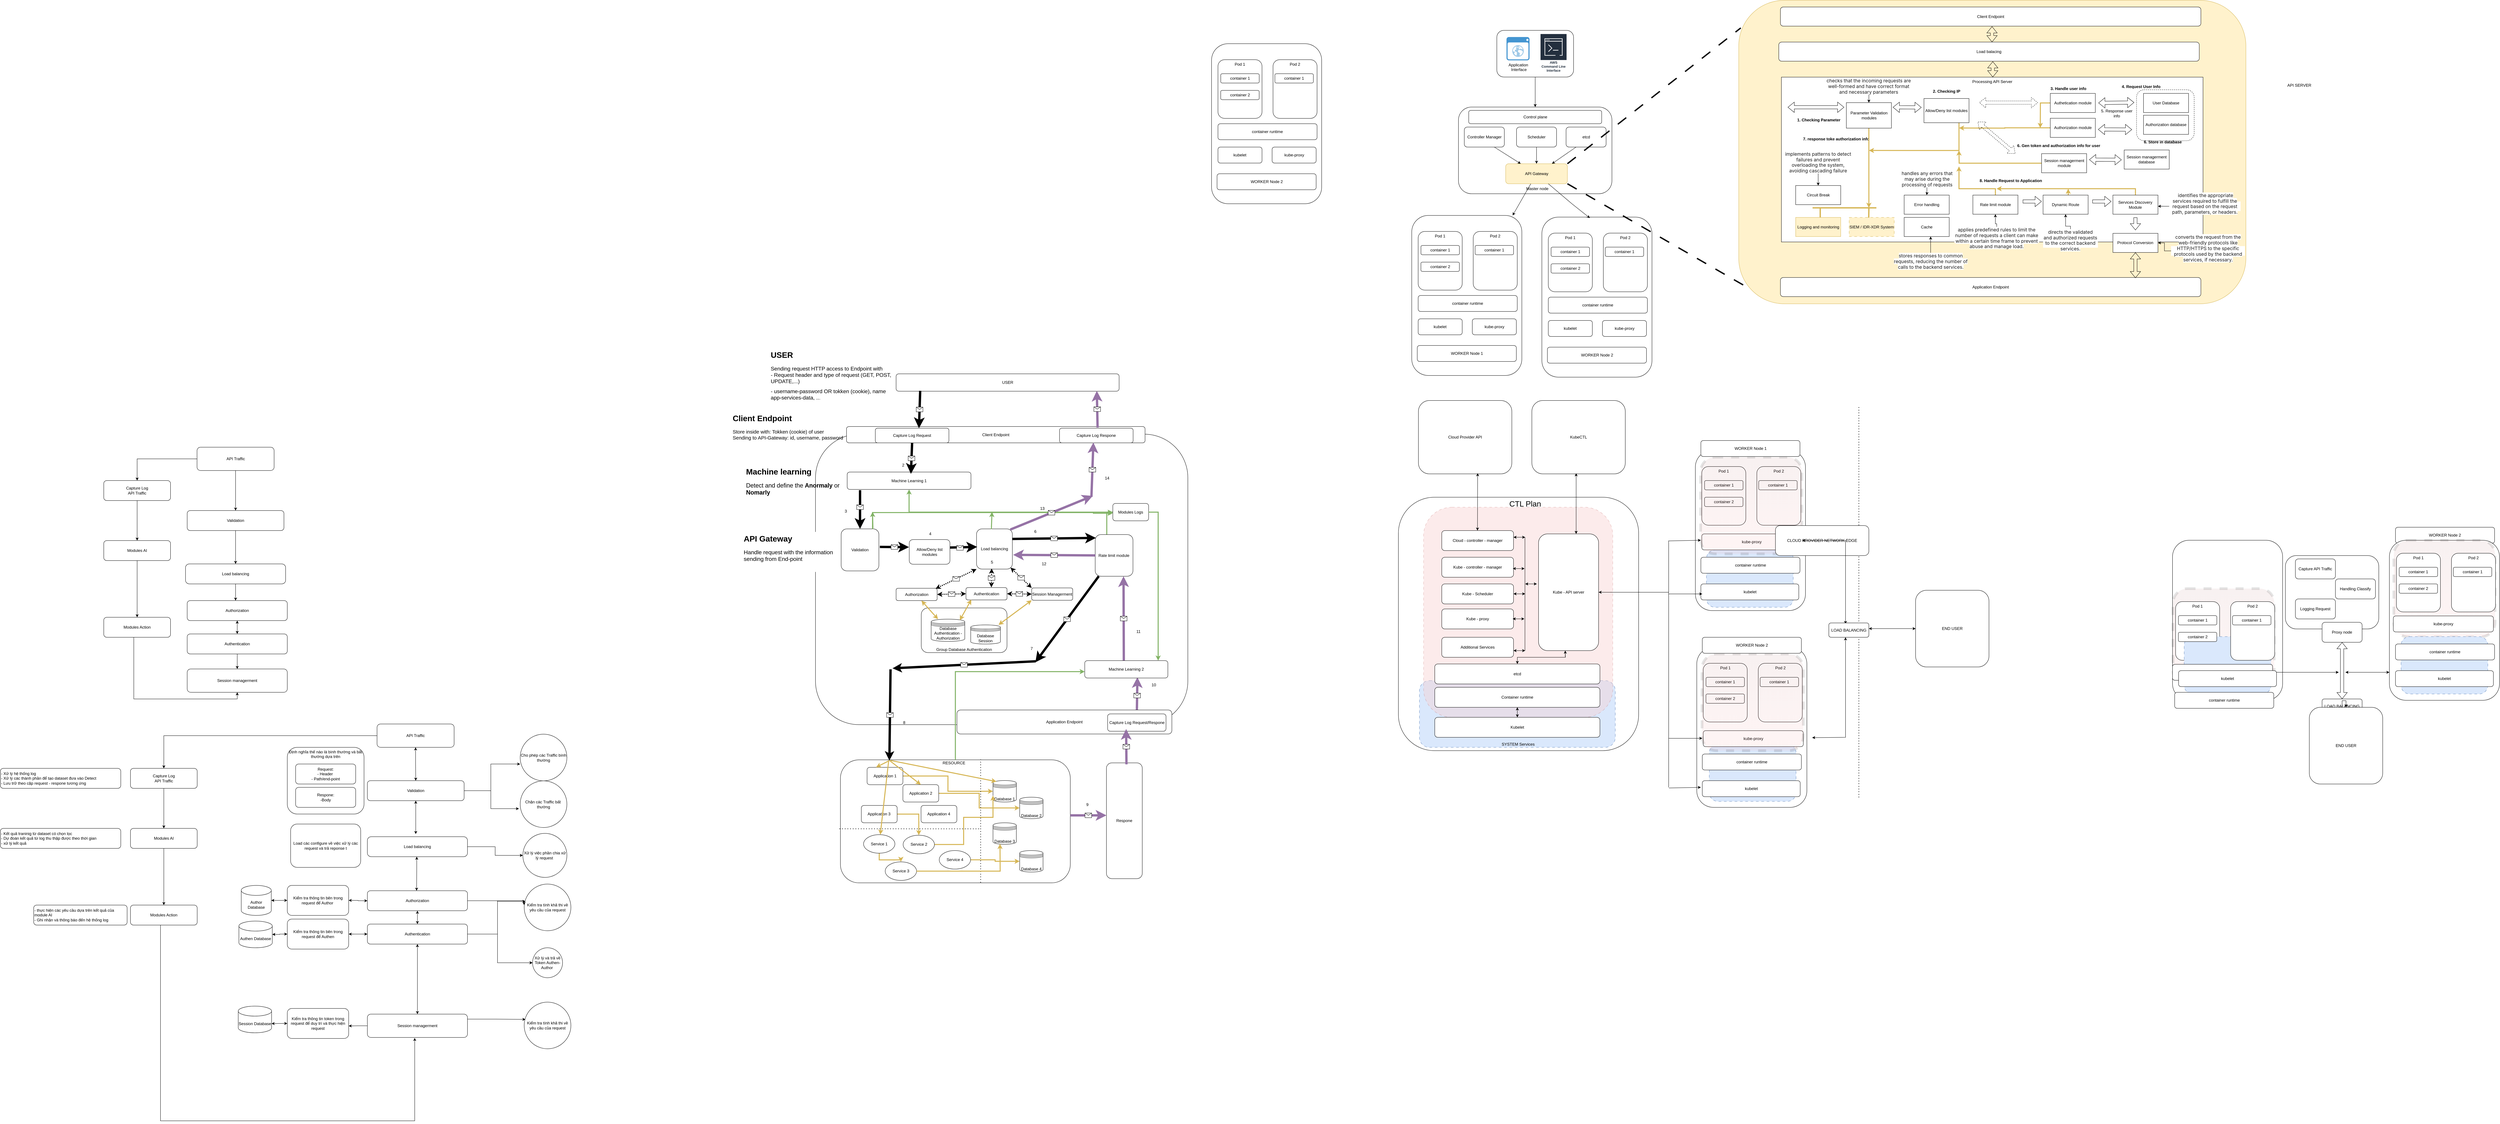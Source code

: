 <mxfile version="24.2.1" type="github">
  <diagram name="Page-1" id="UMn9NgwjwvaUy-2SpcIn">
    <mxGraphModel dx="6531" dy="2107" grid="0" gridSize="10" guides="1" tooltips="1" connect="1" arrows="1" fold="1" page="1" pageScale="1" pageWidth="827" pageHeight="1169" math="0" shadow="0">
      <root>
        <mxCell id="0" />
        <mxCell id="1" parent="0" />
        <mxCell id="y-TX2a_j0supAGSEBNOk-58" value="" style="rounded=1;whiteSpace=wrap;html=1;" parent="1" vertex="1">
          <mxGeometry x="2558.25" y="1535" width="280" height="220" as="geometry" />
        </mxCell>
        <mxCell id="pE7JUmBPL3v0cMtBO8co-5" value="" style="group" parent="1" vertex="1" connectable="0">
          <mxGeometry x="80" y="230" width="460" height="220" as="geometry" />
        </mxCell>
        <mxCell id="pE7JUmBPL3v0cMtBO8co-2" value="" style="rounded=1;whiteSpace=wrap;html=1;" parent="pE7JUmBPL3v0cMtBO8co-5" vertex="1">
          <mxGeometry y="-40" width="460" height="260" as="geometry" />
        </mxCell>
        <mxCell id="pE7JUmBPL3v0cMtBO8co-3" value="Master node" style="text;html=1;strokeColor=none;fillColor=none;align=center;verticalAlign=middle;whiteSpace=wrap;rounded=0;" parent="pE7JUmBPL3v0cMtBO8co-5" vertex="1">
          <mxGeometry x="174" y="190" width="125" height="30" as="geometry" />
        </mxCell>
        <mxCell id="pE7JUmBPL3v0cMtBO8co-8" value="Controller Manager" style="rounded=1;whiteSpace=wrap;html=1;" parent="pE7JUmBPL3v0cMtBO8co-5" vertex="1">
          <mxGeometry x="17.5" y="20" width="120" height="60" as="geometry" />
        </mxCell>
        <mxCell id="pE7JUmBPL3v0cMtBO8co-9" value="Scheduler" style="rounded=1;whiteSpace=wrap;html=1;" parent="pE7JUmBPL3v0cMtBO8co-5" vertex="1">
          <mxGeometry x="174" y="20" width="120" height="60" as="geometry" />
        </mxCell>
        <mxCell id="pE7JUmBPL3v0cMtBO8co-10" value="etcd" style="rounded=1;whiteSpace=wrap;html=1;" parent="pE7JUmBPL3v0cMtBO8co-5" vertex="1">
          <mxGeometry x="322.5" y="20" width="120" height="60" as="geometry" />
        </mxCell>
        <mxCell id="pE7JUmBPL3v0cMtBO8co-11" value="API Gateway" style="rounded=1;whiteSpace=wrap;html=1;fillColor=#fff2cc;strokeColor=#d6b656;" parent="pE7JUmBPL3v0cMtBO8co-5" vertex="1">
          <mxGeometry x="141.5" y="130" width="185" height="60" as="geometry" />
        </mxCell>
        <mxCell id="pE7JUmBPL3v0cMtBO8co-36" value="" style="endArrow=classic;html=1;rounded=0;exitX=0.75;exitY=1;exitDx=0;exitDy=0;" parent="pE7JUmBPL3v0cMtBO8co-5" source="pE7JUmBPL3v0cMtBO8co-8" target="pE7JUmBPL3v0cMtBO8co-11" edge="1">
          <mxGeometry width="50" height="50" relative="1" as="geometry">
            <mxPoint x="160" y="560" as="sourcePoint" />
            <mxPoint x="210" y="510" as="targetPoint" />
          </mxGeometry>
        </mxCell>
        <mxCell id="pE7JUmBPL3v0cMtBO8co-37" value="" style="endArrow=classic;html=1;rounded=0;exitX=0.5;exitY=1;exitDx=0;exitDy=0;" parent="pE7JUmBPL3v0cMtBO8co-5" source="pE7JUmBPL3v0cMtBO8co-9" target="pE7JUmBPL3v0cMtBO8co-11" edge="1">
          <mxGeometry width="50" height="50" relative="1" as="geometry">
            <mxPoint x="118" y="90" as="sourcePoint" />
            <mxPoint x="197" y="140" as="targetPoint" />
          </mxGeometry>
        </mxCell>
        <mxCell id="pE7JUmBPL3v0cMtBO8co-38" value="" style="endArrow=classic;html=1;rounded=0;exitX=0.25;exitY=1;exitDx=0;exitDy=0;entryX=0.75;entryY=0;entryDx=0;entryDy=0;" parent="pE7JUmBPL3v0cMtBO8co-5" source="pE7JUmBPL3v0cMtBO8co-10" target="pE7JUmBPL3v0cMtBO8co-11" edge="1">
          <mxGeometry width="50" height="50" relative="1" as="geometry">
            <mxPoint x="128" y="100" as="sourcePoint" />
            <mxPoint x="207" y="150" as="targetPoint" />
          </mxGeometry>
        </mxCell>
        <mxCell id="pE7JUmBPL3v0cMtBO8co-20" value="" style="group" parent="1" vertex="1" connectable="0">
          <mxGeometry x="-60" y="515" width="330" height="480" as="geometry" />
        </mxCell>
        <mxCell id="pE7JUmBPL3v0cMtBO8co-12" value="" style="rounded=1;whiteSpace=wrap;html=1;" parent="pE7JUmBPL3v0cMtBO8co-20" vertex="1">
          <mxGeometry width="330" height="480.0" as="geometry" />
        </mxCell>
        <mxCell id="pE7JUmBPL3v0cMtBO8co-13" value="Pod 1" style="rounded=1;whiteSpace=wrap;html=1;verticalAlign=top;" parent="pE7JUmBPL3v0cMtBO8co-20" vertex="1">
          <mxGeometry x="19.25" y="48" width="132" height="176.0" as="geometry" />
        </mxCell>
        <mxCell id="pE7JUmBPL3v0cMtBO8co-14" value="Pod 2" style="rounded=1;whiteSpace=wrap;html=1;verticalAlign=top;" parent="pE7JUmBPL3v0cMtBO8co-20" vertex="1">
          <mxGeometry x="184.25" y="48" width="132" height="176.0" as="geometry" />
        </mxCell>
        <mxCell id="pE7JUmBPL3v0cMtBO8co-15" value="container runtime" style="rounded=1;whiteSpace=wrap;html=1;" parent="pE7JUmBPL3v0cMtBO8co-20" vertex="1">
          <mxGeometry x="19.25" y="240.0" width="297" height="48" as="geometry" />
        </mxCell>
        <mxCell id="pE7JUmBPL3v0cMtBO8co-16" value="WORKER Node 1" style="rounded=1;whiteSpace=wrap;html=1;" parent="pE7JUmBPL3v0cMtBO8co-20" vertex="1">
          <mxGeometry x="16.5" y="390.0" width="297" height="48" as="geometry" />
        </mxCell>
        <mxCell id="pE7JUmBPL3v0cMtBO8co-17" value="kube-proxy" style="rounded=1;whiteSpace=wrap;html=1;" parent="pE7JUmBPL3v0cMtBO8co-20" vertex="1">
          <mxGeometry x="181.5" y="310" width="132" height="48" as="geometry" />
        </mxCell>
        <mxCell id="pE7JUmBPL3v0cMtBO8co-18" value="kubelet" style="rounded=1;whiteSpace=wrap;html=1;" parent="pE7JUmBPL3v0cMtBO8co-20" vertex="1">
          <mxGeometry x="19.25" y="310" width="132" height="48" as="geometry" />
        </mxCell>
        <mxCell id="pE7JUmBPL3v0cMtBO8co-19" value="container 1" style="rounded=1;whiteSpace=wrap;html=1;" parent="pE7JUmBPL3v0cMtBO8co-20" vertex="1">
          <mxGeometry x="27.62" y="90" width="115.25" height="28" as="geometry" />
        </mxCell>
        <mxCell id="pE7JUmBPL3v0cMtBO8co-21" value="container 2" style="rounded=1;whiteSpace=wrap;html=1;" parent="pE7JUmBPL3v0cMtBO8co-20" vertex="1">
          <mxGeometry x="27.5" y="140" width="115.25" height="28" as="geometry" />
        </mxCell>
        <mxCell id="pE7JUmBPL3v0cMtBO8co-22" value="container 1" style="rounded=1;whiteSpace=wrap;html=1;" parent="pE7JUmBPL3v0cMtBO8co-20" vertex="1">
          <mxGeometry x="189.88" y="90" width="115.25" height="28" as="geometry" />
        </mxCell>
        <mxCell id="pE7JUmBPL3v0cMtBO8co-23" value="" style="group" parent="1" vertex="1" connectable="0">
          <mxGeometry x="330" y="520" width="330" height="480" as="geometry" />
        </mxCell>
        <mxCell id="pE7JUmBPL3v0cMtBO8co-24" value="" style="rounded=1;whiteSpace=wrap;html=1;" parent="pE7JUmBPL3v0cMtBO8co-23" vertex="1">
          <mxGeometry width="330" height="480.0" as="geometry" />
        </mxCell>
        <mxCell id="pE7JUmBPL3v0cMtBO8co-25" value="Pod 1" style="rounded=1;whiteSpace=wrap;html=1;verticalAlign=top;" parent="pE7JUmBPL3v0cMtBO8co-23" vertex="1">
          <mxGeometry x="19.25" y="48" width="132" height="176.0" as="geometry" />
        </mxCell>
        <mxCell id="pE7JUmBPL3v0cMtBO8co-26" value="Pod 2" style="rounded=1;whiteSpace=wrap;html=1;verticalAlign=top;" parent="pE7JUmBPL3v0cMtBO8co-23" vertex="1">
          <mxGeometry x="184.25" y="48" width="132" height="176.0" as="geometry" />
        </mxCell>
        <mxCell id="pE7JUmBPL3v0cMtBO8co-27" value="container runtime" style="rounded=1;whiteSpace=wrap;html=1;" parent="pE7JUmBPL3v0cMtBO8co-23" vertex="1">
          <mxGeometry x="19.25" y="240.0" width="297" height="48" as="geometry" />
        </mxCell>
        <mxCell id="pE7JUmBPL3v0cMtBO8co-28" value="WORKER Node 2" style="rounded=1;whiteSpace=wrap;html=1;" parent="pE7JUmBPL3v0cMtBO8co-23" vertex="1">
          <mxGeometry x="16.5" y="390.0" width="297" height="48" as="geometry" />
        </mxCell>
        <mxCell id="pE7JUmBPL3v0cMtBO8co-29" value="kube-proxy" style="rounded=1;whiteSpace=wrap;html=1;" parent="pE7JUmBPL3v0cMtBO8co-23" vertex="1">
          <mxGeometry x="181.5" y="310" width="132" height="48" as="geometry" />
        </mxCell>
        <mxCell id="pE7JUmBPL3v0cMtBO8co-30" value="kubelet" style="rounded=1;whiteSpace=wrap;html=1;" parent="pE7JUmBPL3v0cMtBO8co-23" vertex="1">
          <mxGeometry x="19.25" y="310" width="132" height="48" as="geometry" />
        </mxCell>
        <mxCell id="pE7JUmBPL3v0cMtBO8co-31" value="container 1" style="rounded=1;whiteSpace=wrap;html=1;" parent="pE7JUmBPL3v0cMtBO8co-23" vertex="1">
          <mxGeometry x="27.62" y="90" width="115.25" height="28" as="geometry" />
        </mxCell>
        <mxCell id="pE7JUmBPL3v0cMtBO8co-32" value="container 2" style="rounded=1;whiteSpace=wrap;html=1;" parent="pE7JUmBPL3v0cMtBO8co-23" vertex="1">
          <mxGeometry x="27.5" y="140" width="115.25" height="28" as="geometry" />
        </mxCell>
        <mxCell id="pE7JUmBPL3v0cMtBO8co-33" value="container 1" style="rounded=1;whiteSpace=wrap;html=1;" parent="pE7JUmBPL3v0cMtBO8co-23" vertex="1">
          <mxGeometry x="189.88" y="90" width="115.25" height="28" as="geometry" />
        </mxCell>
        <mxCell id="pE7JUmBPL3v0cMtBO8co-35" value="Control plane" style="rounded=1;whiteSpace=wrap;html=1;" parent="1" vertex="1">
          <mxGeometry x="110.75" y="200" width="398.5" height="40" as="geometry" />
        </mxCell>
        <mxCell id="pE7JUmBPL3v0cMtBO8co-39" value="" style="endArrow=classic;html=1;rounded=0;entryX=0.436;entryY=0.006;entryDx=0;entryDy=0;entryPerimeter=0;" parent="1" source="pE7JUmBPL3v0cMtBO8co-11" target="pE7JUmBPL3v0cMtBO8co-24" edge="1">
          <mxGeometry width="50" height="50" relative="1" as="geometry">
            <mxPoint x="443" y="320" as="sourcePoint" />
            <mxPoint x="370" y="370" as="targetPoint" />
            <Array as="points">
              <mxPoint x="420" y="480" />
            </Array>
          </mxGeometry>
        </mxCell>
        <mxCell id="pE7JUmBPL3v0cMtBO8co-41" value="" style="endArrow=classic;html=1;rounded=0;" parent="1" source="pE7JUmBPL3v0cMtBO8co-11" target="pE7JUmBPL3v0cMtBO8co-12" edge="1">
          <mxGeometry width="50" height="50" relative="1" as="geometry">
            <mxPoint x="224" y="480" as="sourcePoint" />
            <mxPoint x="349" y="583" as="targetPoint" />
            <Array as="points" />
          </mxGeometry>
        </mxCell>
        <mxCell id="pE7JUmBPL3v0cMtBO8co-42" value="" style="group" parent="1" vertex="1" connectable="0">
          <mxGeometry x="195" y="-40" width="230" height="140" as="geometry" />
        </mxCell>
        <mxCell id="pE7JUmBPL3v0cMtBO8co-1" value="" style="rounded=1;whiteSpace=wrap;html=1;" parent="pE7JUmBPL3v0cMtBO8co-42" vertex="1">
          <mxGeometry width="230" height="140" as="geometry" />
        </mxCell>
        <mxCell id="pE7JUmBPL3v0cMtBO8co-6" value="Application&lt;br&gt;&amp;nbsp;Interface" style="shadow=0;dashed=0;html=1;strokeColor=none;fillColor=#4495D1;labelPosition=center;verticalLabelPosition=bottom;verticalAlign=top;align=center;outlineConnect=0;shape=mxgraph.veeam.2d.web_ui;" parent="pE7JUmBPL3v0cMtBO8co-42" vertex="1">
          <mxGeometry x="29" y="20" width="69" height="70" as="geometry" />
        </mxCell>
        <mxCell id="pE7JUmBPL3v0cMtBO8co-7" value="AWS&#xa;Command Line Interface" style="sketch=0;outlineConnect=0;fontColor=#232F3E;gradientColor=none;strokeColor=#ffffff;fillColor=#232F3E;dashed=0;verticalLabelPosition=middle;verticalAlign=bottom;align=center;html=1;whiteSpace=wrap;fontSize=10;fontStyle=1;spacing=3;shape=mxgraph.aws4.productIcon;prIcon=mxgraph.aws4.command_line_interface;" parent="pE7JUmBPL3v0cMtBO8co-42" vertex="1">
          <mxGeometry x="130" y="10" width="80" height="120" as="geometry" />
        </mxCell>
        <mxCell id="pE7JUmBPL3v0cMtBO8co-43" style="edgeStyle=orthogonalEdgeStyle;rounded=0;orthogonalLoop=1;jettySize=auto;html=1;entryX=0.5;entryY=0;entryDx=0;entryDy=0;" parent="1" source="pE7JUmBPL3v0cMtBO8co-1" target="pE7JUmBPL3v0cMtBO8co-2" edge="1">
          <mxGeometry relative="1" as="geometry" />
        </mxCell>
        <mxCell id="pE7JUmBPL3v0cMtBO8co-45" value="" style="endArrow=none;html=1;rounded=0;entryX=0.004;entryY=0.091;entryDx=0;entryDy=0;entryPerimeter=0;exitX=1;exitY=0;exitDx=0;exitDy=0;dashed=1;dashPattern=8 8;strokeWidth=4;" parent="1" source="pE7JUmBPL3v0cMtBO8co-11" target="pE7JUmBPL3v0cMtBO8co-44" edge="1">
          <mxGeometry width="50" height="50" relative="1" as="geometry">
            <mxPoint x="880" y="860" as="sourcePoint" />
            <mxPoint x="930" y="810" as="targetPoint" />
          </mxGeometry>
        </mxCell>
        <mxCell id="pE7JUmBPL3v0cMtBO8co-46" value="" style="endArrow=none;html=1;rounded=0;entryX=0.014;entryY=0.943;entryDx=0;entryDy=0;entryPerimeter=0;exitX=1;exitY=1;exitDx=0;exitDy=0;dashed=1;dashPattern=8 8;strokeWidth=4;" parent="1" source="pE7JUmBPL3v0cMtBO8co-11" target="pE7JUmBPL3v0cMtBO8co-44" edge="1">
          <mxGeometry width="50" height="50" relative="1" as="geometry">
            <mxPoint x="417" y="370" as="sourcePoint" />
            <mxPoint x="721.92" y="673.6" as="targetPoint" />
          </mxGeometry>
        </mxCell>
        <mxCell id="pE7JUmBPL3v0cMtBO8co-47" value="API SERVER" style="text;html=1;strokeColor=none;fillColor=none;align=center;verticalAlign=middle;whiteSpace=wrap;rounded=0;" parent="1" vertex="1">
          <mxGeometry x="2500" y="110" width="200" height="30" as="geometry" />
        </mxCell>
        <mxCell id="pE7JUmBPL3v0cMtBO8co-44" value="" style="rounded=1;whiteSpace=wrap;html=1;fillColor=#fff2cc;strokeColor=#d6b656;" parent="1" vertex="1">
          <mxGeometry x="920" y="-130" width="1520" height="910" as="geometry" />
        </mxCell>
        <mxCell id="pE7JUmBPL3v0cMtBO8co-49" value="" style="group" parent="1" vertex="1" connectable="0">
          <mxGeometry x="1040" y="-110" width="1710" height="868.5" as="geometry" />
        </mxCell>
        <mxCell id="pE7JUmBPL3v0cMtBO8co-50" value="" style="group" parent="pE7JUmBPL3v0cMtBO8co-49" vertex="1" connectable="0">
          <mxGeometry width="1710.0" height="868.5" as="geometry" />
        </mxCell>
        <mxCell id="pE7JUmBPL3v0cMtBO8co-51" value="Processing API Server" style="rounded=0;whiteSpace=wrap;html=1;movable=1;resizable=1;rotatable=1;deletable=1;editable=1;locked=0;connectable=1;verticalAlign=top;" parent="pE7JUmBPL3v0cMtBO8co-50" vertex="1">
          <mxGeometry x="7.876" y="210.314" width="1263.568" height="494.237" as="geometry" />
        </mxCell>
        <mxCell id="pE7JUmBPL3v0cMtBO8co-52" value="6. Gen token and authorization info for user" style="text;html=1;strokeColor=none;fillColor=none;align=center;verticalAlign=middle;whiteSpace=wrap;rounded=0;fontStyle=1" parent="pE7JUmBPL3v0cMtBO8co-50" vertex="1">
          <mxGeometry x="707.115" y="401.508" width="264.415" height="28.679" as="geometry" />
        </mxCell>
        <mxCell id="pE7JUmBPL3v0cMtBO8co-53" style="edgeStyle=orthogonalEdgeStyle;rounded=0;orthogonalLoop=1;jettySize=auto;html=1;fillColor=#fff2cc;strokeColor=#d6b656;strokeWidth=3;" parent="pE7JUmBPL3v0cMtBO8co-50" source="pE7JUmBPL3v0cMtBO8co-54" edge="1">
          <mxGeometry relative="1" as="geometry">
            <mxPoint x="783.649" y="362.791" as="targetPoint" />
          </mxGeometry>
        </mxCell>
        <mxCell id="pE7JUmBPL3v0cMtBO8co-54" value="Authetication module" style="rounded=0;whiteSpace=wrap;html=1;" parent="pE7JUmBPL3v0cMtBO8co-50" vertex="1">
          <mxGeometry x="813.691" y="259.068" width="135.021" height="57.358" as="geometry" />
        </mxCell>
        <mxCell id="pE7JUmBPL3v0cMtBO8co-55" value="User Database" style="rounded=0;whiteSpace=wrap;html=1;" parent="pE7JUmBPL3v0cMtBO8co-50" vertex="1">
          <mxGeometry x="1093.071" y="259.068" width="135.021" height="57.358" as="geometry" />
        </mxCell>
        <mxCell id="pE7JUmBPL3v0cMtBO8co-56" style="edgeStyle=orthogonalEdgeStyle;rounded=0;orthogonalLoop=1;jettySize=auto;html=1;fillColor=#fff2cc;strokeColor=#d6b656;strokeWidth=3;" parent="pE7JUmBPL3v0cMtBO8co-50" source="pE7JUmBPL3v0cMtBO8co-57" edge="1">
          <mxGeometry relative="1" as="geometry">
            <mxPoint x="540.083" y="362.791" as="targetPoint" />
          </mxGeometry>
        </mxCell>
        <mxCell id="pE7JUmBPL3v0cMtBO8co-57" value="Authorization module" style="rounded=0;whiteSpace=wrap;html=1;" parent="pE7JUmBPL3v0cMtBO8co-50" vertex="1">
          <mxGeometry x="813.691" y="333.634" width="135.021" height="57.358" as="geometry" />
        </mxCell>
        <mxCell id="pE7JUmBPL3v0cMtBO8co-58" value="3. Handle user info" style="text;html=1;strokeColor=none;fillColor=none;align=center;verticalAlign=middle;whiteSpace=wrap;rounded=0;fontStyle=1" parent="pE7JUmBPL3v0cMtBO8co-50" vertex="1">
          <mxGeometry x="792.065" y="230.389" width="151.898" height="28.679" as="geometry" />
        </mxCell>
        <mxCell id="pE7JUmBPL3v0cMtBO8co-59" value="" style="shape=flexArrow;endArrow=classic;html=1;rounded=0;startArrow=block;" parent="pE7JUmBPL3v0cMtBO8co-50" edge="1">
          <mxGeometry width="50" height="50" relative="1" as="geometry">
            <mxPoint x="1058.416" y="367.571" as="sourcePoint" />
            <mxPoint x="957.15" y="367.093" as="targetPoint" />
          </mxGeometry>
        </mxCell>
        <mxCell id="pE7JUmBPL3v0cMtBO8co-60" value="6. Store in database" style="text;html=1;strokeColor=none;fillColor=none;align=center;verticalAlign=middle;whiteSpace=wrap;rounded=0;fontStyle=1" parent="pE7JUmBPL3v0cMtBO8co-50" vertex="1">
          <mxGeometry x="1074.54" y="390.992" width="151.898" height="28.679" as="geometry" />
        </mxCell>
        <mxCell id="pE7JUmBPL3v0cMtBO8co-61" value="5. Response user info" style="text;html=1;strokeColor=none;fillColor=none;align=center;verticalAlign=middle;whiteSpace=wrap;rounded=0;" parent="pE7JUmBPL3v0cMtBO8co-50" vertex="1">
          <mxGeometry x="954.056" y="304.955" width="118.143" height="28.679" as="geometry" />
        </mxCell>
        <mxCell id="pE7JUmBPL3v0cMtBO8co-62" value="7. response toke authorization info&amp;nbsp;&amp;nbsp;" style="text;html=1;strokeColor=none;fillColor=none;align=center;verticalAlign=middle;whiteSpace=wrap;rounded=0;fontStyle=1" parent="pE7JUmBPL3v0cMtBO8co-50" vertex="1">
          <mxGeometry x="4.894" y="381.911" width="341.265" height="28.679" as="geometry" />
        </mxCell>
        <mxCell id="pE7JUmBPL3v0cMtBO8co-63" value="" style="shape=flexArrow;endArrow=classic;html=1;rounded=0;startArrow=block;" parent="pE7JUmBPL3v0cMtBO8co-50" edge="1">
          <mxGeometry width="50" height="50" relative="1" as="geometry">
            <mxPoint x="27.004" y="300.653" as="sourcePoint" />
            <mxPoint x="195.78" y="300.653" as="targetPoint" />
          </mxGeometry>
        </mxCell>
        <mxCell id="pE7JUmBPL3v0cMtBO8co-64" style="edgeStyle=orthogonalEdgeStyle;rounded=0;orthogonalLoop=1;jettySize=auto;html=1;fillColor=#fff2cc;strokeColor=#d6b656;strokeWidth=3;" parent="pE7JUmBPL3v0cMtBO8co-50" source="pE7JUmBPL3v0cMtBO8co-65" edge="1">
          <mxGeometry relative="1" as="geometry">
            <mxPoint x="540.083" y="430.187" as="targetPoint" />
          </mxGeometry>
        </mxCell>
        <mxCell id="pE7JUmBPL3v0cMtBO8co-65" value="Session managerment module" style="rounded=0;whiteSpace=wrap;html=1;" parent="pE7JUmBPL3v0cMtBO8co-50" vertex="1">
          <mxGeometry x="787.621" y="439.747" width="135.021" height="57.358" as="geometry" />
        </mxCell>
        <mxCell id="pE7JUmBPL3v0cMtBO8co-66" value="Session managerment database" style="rounded=0;whiteSpace=wrap;html=1;" parent="pE7JUmBPL3v0cMtBO8co-50" vertex="1">
          <mxGeometry x="1035.159" y="428.753" width="135.021" height="57.358" as="geometry" />
        </mxCell>
        <mxCell id="pE7JUmBPL3v0cMtBO8co-67" value="" style="shape=flexArrow;endArrow=classic;html=1;rounded=0;startArrow=block;" parent="pE7JUmBPL3v0cMtBO8co-50" edge="1">
          <mxGeometry width="50" height="50" relative="1" as="geometry">
            <mxPoint x="958.05" y="287.747" as="sourcePoint" />
            <mxPoint x="1064.942" y="286.313" as="targetPoint" />
          </mxGeometry>
        </mxCell>
        <mxCell id="pE7JUmBPL3v0cMtBO8co-68" value="" style="shape=flexArrow;endArrow=classic;html=1;rounded=0;startArrow=block;" parent="pE7JUmBPL3v0cMtBO8co-50" edge="1">
          <mxGeometry width="50" height="50" relative="1" as="geometry">
            <mxPoint x="930.517" y="457.738" as="sourcePoint" />
            <mxPoint x="1027.282" y="458.216" as="targetPoint" />
          </mxGeometry>
        </mxCell>
        <mxCell id="pE7JUmBPL3v0cMtBO8co-69" value="Authorization database" style="rounded=0;whiteSpace=wrap;html=1;" parent="pE7JUmBPL3v0cMtBO8co-50" vertex="1">
          <mxGeometry x="1093.071" y="324.552" width="135.021" height="57.358" as="geometry" />
        </mxCell>
        <mxCell id="pE7JUmBPL3v0cMtBO8co-70" style="edgeStyle=orthogonalEdgeStyle;rounded=0;orthogonalLoop=1;jettySize=auto;html=1;fillColor=#fff2cc;strokeColor=#d6b656;strokeWidth=3;" parent="pE7JUmBPL3v0cMtBO8co-50" source="pE7JUmBPL3v0cMtBO8co-71" edge="1">
          <mxGeometry relative="1" as="geometry">
            <mxPoint x="270.041" y="602.262" as="targetPoint" />
          </mxGeometry>
        </mxCell>
        <mxCell id="pE7JUmBPL3v0cMtBO8co-71" value="Parameter Validation modules" style="rounded=0;whiteSpace=wrap;html=1;" parent="pE7JUmBPL3v0cMtBO8co-50" vertex="1">
          <mxGeometry x="202.531" y="286.791" width="135.021" height="76.478" as="geometry" />
        </mxCell>
        <mxCell id="pE7JUmBPL3v0cMtBO8co-72" style="edgeStyle=orthogonalEdgeStyle;rounded=0;orthogonalLoop=1;jettySize=auto;html=1;fillColor=#fff2cc;strokeColor=#d6b656;strokeWidth=3;" parent="pE7JUmBPL3v0cMtBO8co-50" source="pE7JUmBPL3v0cMtBO8co-73" edge="1">
          <mxGeometry relative="1" as="geometry">
            <mxPoint x="270.041" y="430.187" as="targetPoint" />
            <Array as="points">
              <mxPoint x="540.083" y="430.187" />
            </Array>
          </mxGeometry>
        </mxCell>
        <mxCell id="pE7JUmBPL3v0cMtBO8co-73" value="Allow/Deny list modules" style="rounded=0;whiteSpace=wrap;html=1;" parent="pE7JUmBPL3v0cMtBO8co-50" vertex="1">
          <mxGeometry x="435.104" y="274.364" width="135.021" height="72.654" as="geometry" />
        </mxCell>
        <mxCell id="pE7JUmBPL3v0cMtBO8co-74" value="" style="shape=flexArrow;endArrow=classic;html=1;rounded=0;startArrow=block;" parent="pE7JUmBPL3v0cMtBO8co-50" edge="1">
          <mxGeometry width="50" height="50" relative="1" as="geometry">
            <mxPoint x="342.052" y="300.653" as="sourcePoint" />
            <mxPoint x="427.565" y="301.131" as="targetPoint" />
          </mxGeometry>
        </mxCell>
        <mxCell id="pE7JUmBPL3v0cMtBO8co-75" value="" style="rounded=1;whiteSpace=wrap;html=1;fillColor=none;dashed=1;" parent="pE7JUmBPL3v0cMtBO8co-50" vertex="1">
          <mxGeometry x="1072.199" y="248.075" width="172.77" height="152.955" as="geometry" />
        </mxCell>
        <mxCell id="pE7JUmBPL3v0cMtBO8co-76" style="edgeStyle=orthogonalEdgeStyle;rounded=0;orthogonalLoop=1;jettySize=auto;html=1;fillColor=#fff2cc;strokeColor=#d6b656;strokeWidth=3;" parent="pE7JUmBPL3v0cMtBO8co-50" source="pE7JUmBPL3v0cMtBO8co-77" edge="1">
          <mxGeometry relative="1" as="geometry">
            <mxPoint x="540.083" y="477.986" as="targetPoint" />
            <Array as="points">
              <mxPoint x="649.224" y="544.904" />
            </Array>
          </mxGeometry>
        </mxCell>
        <mxCell id="pE7JUmBPL3v0cMtBO8co-77" value="Rate limit module" style="rounded=0;whiteSpace=wrap;html=1;" parent="pE7JUmBPL3v0cMtBO8co-50" vertex="1">
          <mxGeometry x="581.714" y="564.023" width="135.021" height="57.358" as="geometry" />
        </mxCell>
        <mxCell id="pE7JUmBPL3v0cMtBO8co-78" style="edgeStyle=orthogonalEdgeStyle;rounded=0;orthogonalLoop=1;jettySize=auto;html=1;fillColor=#fff2cc;strokeColor=#d6b656;strokeWidth=3;" parent="pE7JUmBPL3v0cMtBO8co-50" source="pE7JUmBPL3v0cMtBO8co-79" edge="1">
          <mxGeometry relative="1" as="geometry">
            <mxPoint x="867.508" y="544.904" as="targetPoint" />
            <Array as="points">
              <mxPoint x="867.508" y="554.463" />
              <mxPoint x="867.508" y="554.463" />
            </Array>
          </mxGeometry>
        </mxCell>
        <mxCell id="pE7JUmBPL3v0cMtBO8co-79" value="Dynamic Route" style="rounded=0;whiteSpace=wrap;html=1;" parent="pE7JUmBPL3v0cMtBO8co-50" vertex="1">
          <mxGeometry x="792.065" y="564.023" width="135.021" height="57.358" as="geometry" />
        </mxCell>
        <mxCell id="pE7JUmBPL3v0cMtBO8co-80" value="Protocol Conversion" style="rounded=0;whiteSpace=wrap;html=1;" parent="pE7JUmBPL3v0cMtBO8co-50" vertex="1">
          <mxGeometry x="1001.403" y="678.74" width="135.021" height="57.358" as="geometry" />
        </mxCell>
        <mxCell id="pE7JUmBPL3v0cMtBO8co-81" style="edgeStyle=orthogonalEdgeStyle;rounded=0;orthogonalLoop=1;jettySize=auto;html=1;fillColor=#fff2cc;strokeColor=#d6b656;strokeWidth=3;" parent="pE7JUmBPL3v0cMtBO8co-50" source="pE7JUmBPL3v0cMtBO8co-82" edge="1">
          <mxGeometry relative="1" as="geometry">
            <mxPoint x="652.6" y="544.904" as="targetPoint" />
            <Array as="points">
              <mxPoint x="1068.914" y="544.904" />
            </Array>
          </mxGeometry>
        </mxCell>
        <mxCell id="pE7JUmBPL3v0cMtBO8co-82" value="Services Discovery Module" style="rounded=0;whiteSpace=wrap;html=1;" parent="pE7JUmBPL3v0cMtBO8co-50" vertex="1">
          <mxGeometry x="1001.403" y="564.023" width="135.021" height="57.358" as="geometry" />
        </mxCell>
        <mxCell id="pE7JUmBPL3v0cMtBO8co-83" value="2. Checking IP" style="text;html=1;strokeColor=none;fillColor=none;align=center;verticalAlign=middle;whiteSpace=wrap;rounded=0;fontStyle=1" parent="pE7JUmBPL3v0cMtBO8co-50" vertex="1">
          <mxGeometry x="426.665" y="238.993" width="151.898" height="28.679" as="geometry" />
        </mxCell>
        <mxCell id="pE7JUmBPL3v0cMtBO8co-84" value="1. Checking Parameter" style="text;html=1;strokeColor=none;fillColor=none;align=center;verticalAlign=middle;whiteSpace=wrap;rounded=0;fontStyle=1" parent="pE7JUmBPL3v0cMtBO8co-50" vertex="1">
          <mxGeometry x="43.882" y="324.552" width="151.898" height="28.679" as="geometry" />
        </mxCell>
        <mxCell id="pE7JUmBPL3v0cMtBO8co-85" value="4. Request User Info" style="text;html=1;strokeColor=none;fillColor=none;align=center;verticalAlign=middle;whiteSpace=wrap;rounded=0;fontStyle=1" parent="pE7JUmBPL3v0cMtBO8co-50" vertex="1">
          <mxGeometry x="993.921" y="224.653" width="183.741" height="28.679" as="geometry" />
        </mxCell>
        <mxCell id="pE7JUmBPL3v0cMtBO8co-86" value="" style="shape=flexArrow;endArrow=classic;html=1;rounded=0;" parent="pE7JUmBPL3v0cMtBO8co-50" edge="1">
          <mxGeometry width="50" height="50" relative="1" as="geometry">
            <mxPoint x="731.362" y="583.143" as="sourcePoint" />
            <mxPoint x="787.621" y="583.143" as="targetPoint" />
          </mxGeometry>
        </mxCell>
        <mxCell id="pE7JUmBPL3v0cMtBO8co-87" value="" style="shape=flexArrow;endArrow=classic;html=1;rounded=0;" parent="pE7JUmBPL3v0cMtBO8co-50" edge="1">
          <mxGeometry width="50" height="50" relative="1" as="geometry">
            <mxPoint x="940.081" y="583.143" as="sourcePoint" />
            <mxPoint x="996.34" y="583.143" as="targetPoint" />
          </mxGeometry>
        </mxCell>
        <mxCell id="pE7JUmBPL3v0cMtBO8co-88" value="" style="shape=flexArrow;endArrow=classic;html=1;rounded=0;" parent="pE7JUmBPL3v0cMtBO8co-50" edge="1">
          <mxGeometry width="50" height="50" relative="1" as="geometry">
            <mxPoint x="1068.914" y="630.941" as="sourcePoint" />
            <mxPoint x="1068.914" y="669.18" as="targetPoint" />
          </mxGeometry>
        </mxCell>
        <mxCell id="pE7JUmBPL3v0cMtBO8co-89" value="Circuit Break" style="rounded=0;whiteSpace=wrap;html=1;" parent="pE7JUmBPL3v0cMtBO8co-50" vertex="1">
          <mxGeometry x="50.633" y="535.344" width="135.021" height="57.358" as="geometry" />
        </mxCell>
        <mxCell id="pE7JUmBPL3v0cMtBO8co-90" value="SIEM / IDR-XDR System" style="rounded=0;whiteSpace=wrap;html=1;dashed=1;dashPattern=8 8;fillColor=#fff2cc;strokeColor=#d6b656;" parent="pE7JUmBPL3v0cMtBO8co-50" vertex="1">
          <mxGeometry x="210.97" y="630.941" width="135.021" height="57.358" as="geometry" />
        </mxCell>
        <mxCell id="pE7JUmBPL3v0cMtBO8co-91" value="Cache" style="rounded=0;whiteSpace=wrap;html=1;" parent="pE7JUmBPL3v0cMtBO8co-50" vertex="1">
          <mxGeometry x="375.751" y="630.941" width="135.021" height="57.358" as="geometry" />
        </mxCell>
        <mxCell id="pE7JUmBPL3v0cMtBO8co-92" value="Logging and monitoring" style="rounded=0;whiteSpace=wrap;html=1;fillColor=#fff2cc;strokeColor=#d6b656;" parent="pE7JUmBPL3v0cMtBO8co-50" vertex="1">
          <mxGeometry x="50.633" y="630.941" width="135.021" height="57.358" as="geometry" />
        </mxCell>
        <mxCell id="pE7JUmBPL3v0cMtBO8co-93" value="Error handling" style="rounded=0;whiteSpace=wrap;html=1;" parent="pE7JUmBPL3v0cMtBO8co-50" vertex="1">
          <mxGeometry x="375.751" y="564.023" width="135.021" height="57.358" as="geometry" />
        </mxCell>
        <mxCell id="pE7JUmBPL3v0cMtBO8co-94" style="edgeStyle=orthogonalEdgeStyle;rounded=0;orthogonalLoop=1;jettySize=auto;html=1;" parent="pE7JUmBPL3v0cMtBO8co-50" source="pE7JUmBPL3v0cMtBO8co-95" target="pE7JUmBPL3v0cMtBO8co-77" edge="1">
          <mxGeometry relative="1" as="geometry" />
        </mxCell>
        <mxCell id="pE7JUmBPL3v0cMtBO8co-95" value="&lt;span style=&quot;color: rgba(0, 0, 0, 0.9); font-family: -apple-system, system-ui, BlinkMacSystemFont, &amp;quot;Segoe UI&amp;quot;, Roboto, &amp;quot;Helvetica Neue&amp;quot;, &amp;quot;Fira Sans&amp;quot;, Ubuntu, Oxygen, &amp;quot;Oxygen Sans&amp;quot;, Cantarell, &amp;quot;Droid Sans&amp;quot;, &amp;quot;Apple Color Emoji&amp;quot;, &amp;quot;Segoe UI Emoji&amp;quot;, &amp;quot;Segoe UI Emoji&amp;quot;, &amp;quot;Segoe UI Symbol&amp;quot;, &amp;quot;Lucida Grande&amp;quot;, Helvetica, Arial, sans-serif; font-size: 14px; font-style: normal; font-variant-ligatures: normal; font-variant-caps: normal; font-weight: 400; letter-spacing: normal; orphans: 2; text-align: start; text-indent: 0px; text-transform: none; widows: 2; word-spacing: 0px; -webkit-text-stroke-width: 0px; background-color: rgb(255, 255, 255); text-decoration-thickness: initial; text-decoration-style: initial; text-decoration-color: initial; float: none; display: inline !important;&quot;&gt;applies predefined rules to limit the number of requests a client can make within a certain time frame to prevent abuse and manage load.&lt;/span&gt;" style="text;html=1;strokeColor=none;fillColor=default;align=center;verticalAlign=middle;whiteSpace=wrap;rounded=0;" parent="pE7JUmBPL3v0cMtBO8co-50" vertex="1">
          <mxGeometry x="526.018" y="678.74" width="254.345" height="28.679" as="geometry" />
        </mxCell>
        <mxCell id="pE7JUmBPL3v0cMtBO8co-96" value="" style="edgeStyle=orthogonalEdgeStyle;rounded=0;orthogonalLoop=1;jettySize=auto;html=1;" parent="pE7JUmBPL3v0cMtBO8co-50" source="pE7JUmBPL3v0cMtBO8co-97" target="pE7JUmBPL3v0cMtBO8co-79" edge="1">
          <mxGeometry relative="1" as="geometry" />
        </mxCell>
        <mxCell id="pE7JUmBPL3v0cMtBO8co-97" value="&#xa;&lt;span style=&quot;color: rgba(0, 0, 0, 0.9); font-family: -apple-system, system-ui, BlinkMacSystemFont, &amp;quot;Segoe UI&amp;quot;, Roboto, &amp;quot;Helvetica Neue&amp;quot;, &amp;quot;Fira Sans&amp;quot;, Ubuntu, Oxygen, &amp;quot;Oxygen Sans&amp;quot;, Cantarell, &amp;quot;Droid Sans&amp;quot;, &amp;quot;Apple Color Emoji&amp;quot;, &amp;quot;Segoe UI Emoji&amp;quot;, &amp;quot;Segoe UI Emoji&amp;quot;, &amp;quot;Segoe UI Symbol&amp;quot;, &amp;quot;Lucida Grande&amp;quot;, Helvetica, Arial, sans-serif; font-size: 14px; font-style: normal; font-variant-ligatures: normal; font-variant-caps: normal; font-weight: 400; letter-spacing: normal; orphans: 2; text-align: start; text-indent: 0px; text-transform: none; widows: 2; word-spacing: 0px; -webkit-text-stroke-width: 0px; background-color: rgb(255, 255, 255); text-decoration-thickness: initial; text-decoration-style: initial; text-decoration-color: initial; float: none; display: inline !important;&quot;&gt;directs the validated and authorized requests to the correct backend services.&lt;/span&gt;&lt;span style=&quot;box-sizing: inherit; margin: var(--artdeco-reset-base-margin-zero); padding: var(--artdeco-reset-base-padding-zero); border: var(--artdeco-reset-base-border-zero); font-size: 14px; vertical-align: var(--artdeco-reset-base-vertical-align-baseline); background-color: rgb(255, 255, 255); outline: var(--artdeco-reset-base-outline-zero); color: rgba(0, 0, 0, 0.9); font-family: -apple-system, system-ui, BlinkMacSystemFont, &amp;quot;Segoe UI&amp;quot;, Roboto, &amp;quot;Helvetica Neue&amp;quot;, &amp;quot;Fira Sans&amp;quot;, Ubuntu, Oxygen, &amp;quot;Oxygen Sans&amp;quot;, Cantarell, &amp;quot;Droid Sans&amp;quot;, &amp;quot;Apple Color Emoji&amp;quot;, &amp;quot;Segoe UI Emoji&amp;quot;, &amp;quot;Segoe UI Emoji&amp;quot;, &amp;quot;Segoe UI Symbol&amp;quot;, &amp;quot;Lucida Grande&amp;quot;, Helvetica, Arial, sans-serif; font-style: normal; font-variant-ligatures: normal; font-variant-caps: normal; font-weight: 400; letter-spacing: normal; orphans: 2; text-align: start; text-indent: 0px; text-transform: none; widows: 2; word-spacing: 0px; -webkit-text-stroke-width: 0px; text-decoration-thickness: initial; text-decoration-style: initial; text-decoration-color: initial; line-height: inherit !important;&quot; class=&quot;white-space-pre&quot;&gt; &lt;/span&gt;&#xa;&#xa;" style="text;html=1;strokeColor=none;fillColor=default;align=center;verticalAlign=middle;whiteSpace=wrap;rounded=0;" parent="pE7JUmBPL3v0cMtBO8co-50" vertex="1">
          <mxGeometry x="792.065" y="693.079" width="164.331" height="28.679" as="geometry" />
        </mxCell>
        <mxCell id="pE7JUmBPL3v0cMtBO8co-98" style="edgeStyle=orthogonalEdgeStyle;rounded=0;orthogonalLoop=1;jettySize=auto;html=1;" parent="pE7JUmBPL3v0cMtBO8co-50" source="pE7JUmBPL3v0cMtBO8co-121" edge="1">
          <mxGeometry relative="1" as="geometry">
            <mxPoint x="1136.424" y="597.482" as="targetPoint" />
          </mxGeometry>
        </mxCell>
        <mxCell id="pE7JUmBPL3v0cMtBO8co-99" style="edgeStyle=orthogonalEdgeStyle;rounded=0;orthogonalLoop=1;jettySize=auto;html=1;" parent="pE7JUmBPL3v0cMtBO8co-50" source="pE7JUmBPL3v0cMtBO8co-100" target="pE7JUmBPL3v0cMtBO8co-89" edge="1">
          <mxGeometry relative="1" as="geometry" />
        </mxCell>
        <mxCell id="pE7JUmBPL3v0cMtBO8co-100" value="&#xa;&lt;span style=&quot;color: rgba(0, 0, 0, 0.9); font-family: -apple-system, system-ui, BlinkMacSystemFont, &amp;quot;Segoe UI&amp;quot;, Roboto, &amp;quot;Helvetica Neue&amp;quot;, &amp;quot;Fira Sans&amp;quot;, Ubuntu, Oxygen, &amp;quot;Oxygen Sans&amp;quot;, Cantarell, &amp;quot;Droid Sans&amp;quot;, &amp;quot;Apple Color Emoji&amp;quot;, &amp;quot;Segoe UI Emoji&amp;quot;, &amp;quot;Segoe UI Emoji&amp;quot;, &amp;quot;Segoe UI Symbol&amp;quot;, &amp;quot;Lucida Grande&amp;quot;, Helvetica, Arial, sans-serif; font-size: 14px; font-style: normal; font-variant-ligatures: normal; font-variant-caps: normal; font-weight: 400; letter-spacing: normal; orphans: 2; text-align: start; text-indent: 0px; text-transform: none; widows: 2; word-spacing: 0px; -webkit-text-stroke-width: 0px; background-color: rgb(255, 255, 255); text-decoration-thickness: initial; text-decoration-style: initial; text-decoration-color: initial; float: none; display: inline !important;&quot;&gt;implements patterns to detect failures and prevent overloading the system, avoiding cascading failure&lt;/span&gt;&#xa;&#xa;" style="text;html=1;strokeColor=none;fillColor=default;align=center;verticalAlign=middle;whiteSpace=wrap;rounded=0;" parent="pE7JUmBPL3v0cMtBO8co-50" vertex="1">
          <mxGeometry x="14.008" y="458.866" width="208.157" height="28.679" as="geometry" />
        </mxCell>
        <mxCell id="pE7JUmBPL3v0cMtBO8co-101" style="edgeStyle=orthogonalEdgeStyle;rounded=0;orthogonalLoop=1;jettySize=auto;html=1;" parent="pE7JUmBPL3v0cMtBO8co-50" source="pE7JUmBPL3v0cMtBO8co-102" edge="1">
          <mxGeometry relative="1" as="geometry">
            <mxPoint x="455.132" y="688.299" as="targetPoint" />
          </mxGeometry>
        </mxCell>
        <mxCell id="pE7JUmBPL3v0cMtBO8co-102" value="&#xa;&lt;span style=&quot;color: rgba(0, 0, 0, 0.9); font-family: -apple-system, system-ui, BlinkMacSystemFont, &amp;quot;Segoe UI&amp;quot;, Roboto, &amp;quot;Helvetica Neue&amp;quot;, &amp;quot;Fira Sans&amp;quot;, Ubuntu, Oxygen, &amp;quot;Oxygen Sans&amp;quot;, Cantarell, &amp;quot;Droid Sans&amp;quot;, &amp;quot;Apple Color Emoji&amp;quot;, &amp;quot;Segoe UI Emoji&amp;quot;, &amp;quot;Segoe UI Emoji&amp;quot;, &amp;quot;Segoe UI Symbol&amp;quot;, &amp;quot;Lucida Grande&amp;quot;, Helvetica, Arial, sans-serif; font-size: 14px; font-style: normal; font-variant-ligatures: normal; font-variant-caps: normal; font-weight: 400; letter-spacing: normal; orphans: 2; text-align: start; text-indent: 0px; text-transform: none; widows: 2; word-spacing: 0px; -webkit-text-stroke-width: 0px; background-color: rgb(255, 255, 255); text-decoration-thickness: initial; text-decoration-style: initial; text-decoration-color: initial; float: none; display: inline !important;&quot;&gt;stores responses to common requests, reducing the number of calls to the backend services.&lt;/span&gt;&#xa;&#xa;" style="text;html=1;strokeColor=none;fillColor=none;align=center;verticalAlign=middle;whiteSpace=wrap;rounded=0;" parent="pE7JUmBPL3v0cMtBO8co-50" vertex="1">
          <mxGeometry x="333.614" y="755.217" width="243.037" height="28.679" as="geometry" />
        </mxCell>
        <mxCell id="pE7JUmBPL3v0cMtBO8co-103" value="" style="edgeStyle=orthogonalEdgeStyle;rounded=0;orthogonalLoop=1;jettySize=auto;html=1;" parent="pE7JUmBPL3v0cMtBO8co-50" source="pE7JUmBPL3v0cMtBO8co-104" target="pE7JUmBPL3v0cMtBO8co-93" edge="1">
          <mxGeometry relative="1" as="geometry" />
        </mxCell>
        <mxCell id="pE7JUmBPL3v0cMtBO8co-104" value="&#xa;&lt;span style=&quot;color: rgba(0, 0, 0, 0.9); font-family: -apple-system, system-ui, BlinkMacSystemFont, &amp;quot;Segoe UI&amp;quot;, Roboto, &amp;quot;Helvetica Neue&amp;quot;, &amp;quot;Fira Sans&amp;quot;, Ubuntu, Oxygen, &amp;quot;Oxygen Sans&amp;quot;, Cantarell, &amp;quot;Droid Sans&amp;quot;, &amp;quot;Apple Color Emoji&amp;quot;, &amp;quot;Segoe UI Emoji&amp;quot;, &amp;quot;Segoe UI Emoji&amp;quot;, &amp;quot;Segoe UI Symbol&amp;quot;, &amp;quot;Lucida Grande&amp;quot;, Helvetica, Arial, sans-serif; font-size: 14px; font-style: normal; font-variant-ligatures: normal; font-variant-caps: normal; font-weight: 400; letter-spacing: normal; orphans: 2; text-align: start; text-indent: 0px; text-transform: none; widows: 2; word-spacing: 0px; -webkit-text-stroke-width: 0px; background-color: rgb(255, 255, 255); text-decoration-thickness: initial; text-decoration-style: initial; text-decoration-color: initial; float: none; display: inline !important;&quot;&gt;handles any errors that may arise during the processing of requests&lt;/span&gt;&#xa;&#xa;" style="text;html=1;strokeColor=none;fillColor=default;align=center;verticalAlign=middle;whiteSpace=wrap;rounded=0;" parent="pE7JUmBPL3v0cMtBO8co-50" vertex="1">
          <mxGeometry x="355.554" y="506.665" width="176.708" height="32.503" as="geometry" />
        </mxCell>
        <mxCell id="pE7JUmBPL3v0cMtBO8co-105" value="" style="edgeStyle=orthogonalEdgeStyle;rounded=0;orthogonalLoop=1;jettySize=auto;html=1;" parent="pE7JUmBPL3v0cMtBO8co-50" source="pE7JUmBPL3v0cMtBO8co-106" target="pE7JUmBPL3v0cMtBO8co-71" edge="1">
          <mxGeometry relative="1" as="geometry" />
        </mxCell>
        <mxCell id="pE7JUmBPL3v0cMtBO8co-106" value="&#xa;&lt;span style=&quot;color: rgba(0, 0, 0, 0.9); font-family: -apple-system, system-ui, BlinkMacSystemFont, &amp;quot;Segoe UI&amp;quot;, Roboto, &amp;quot;Helvetica Neue&amp;quot;, &amp;quot;Fira Sans&amp;quot;, Ubuntu, Oxygen, &amp;quot;Oxygen Sans&amp;quot;, Cantarell, &amp;quot;Droid Sans&amp;quot;, &amp;quot;Apple Color Emoji&amp;quot;, &amp;quot;Segoe UI Emoji&amp;quot;, &amp;quot;Segoe UI Emoji&amp;quot;, &amp;quot;Segoe UI Symbol&amp;quot;, &amp;quot;Lucida Grande&amp;quot;, Helvetica, Arial, sans-serif; font-size: 14px; font-style: normal; font-variant-ligatures: normal; font-variant-caps: normal; font-weight: 400; letter-spacing: normal; orphans: 2; text-align: start; text-indent: 0px; text-transform: none; widows: 2; word-spacing: 0px; -webkit-text-stroke-width: 0px; background-color: rgb(255, 255, 255); text-decoration-thickness: initial; text-decoration-style: initial; text-decoration-color: initial; float: none; display: inline !important;&quot;&gt;checks that the incoming requests are well-formed and have correct format and necessary parameters&lt;/span&gt;&#xa;&#xa;" style="text;html=1;strokeColor=none;fillColor=default;align=center;verticalAlign=middle;whiteSpace=wrap;rounded=0;" parent="pE7JUmBPL3v0cMtBO8co-50" vertex="1">
          <mxGeometry x="138.396" y="230.389" width="263.29" height="28.679" as="geometry" />
        </mxCell>
        <mxCell id="pE7JUmBPL3v0cMtBO8co-107" value="" style="endArrow=none;html=1;rounded=0;fillColor=#fff2cc;strokeColor=#d6b656;strokeWidth=4;" parent="pE7JUmBPL3v0cMtBO8co-50" edge="1">
          <mxGeometry width="50" height="50" relative="1" as="geometry">
            <mxPoint x="292.545" y="602.262" as="sourcePoint" />
            <mxPoint x="101.266" y="602.262" as="targetPoint" />
          </mxGeometry>
        </mxCell>
        <mxCell id="pE7JUmBPL3v0cMtBO8co-108" value="" style="endArrow=none;html=1;rounded=0;entryX=0.434;entryY=0.014;entryDx=0;entryDy=0;entryPerimeter=0;fillColor=#fff2cc;strokeColor=#d6b656;strokeWidth=4;" parent="pE7JUmBPL3v0cMtBO8co-50" target="pE7JUmBPL3v0cMtBO8co-90" edge="1">
          <mxGeometry width="50" height="50" relative="1" as="geometry">
            <mxPoint x="270.041" y="602.262" as="sourcePoint" />
            <mxPoint x="348.803" y="573.583" as="targetPoint" />
          </mxGeometry>
        </mxCell>
        <mxCell id="pE7JUmBPL3v0cMtBO8co-109" value="" style="endArrow=none;html=1;rounded=0;entryX=0.434;entryY=0.014;entryDx=0;entryDy=0;entryPerimeter=0;fillColor=#fff2cc;strokeColor=#d6b656;strokeWidth=4;" parent="pE7JUmBPL3v0cMtBO8co-50" edge="1">
          <mxGeometry width="50" height="50" relative="1" as="geometry">
            <mxPoint x="124.242" y="601.459" as="sourcePoint" />
            <mxPoint x="124.242" y="631.094" as="targetPoint" />
          </mxGeometry>
        </mxCell>
        <mxCell id="pE7JUmBPL3v0cMtBO8co-110" value="Load balacing" style="rounded=1;whiteSpace=wrap;html=1;" parent="pE7JUmBPL3v0cMtBO8co-50" vertex="1">
          <mxGeometry y="105.157" width="1260.193" height="57.358" as="geometry" />
        </mxCell>
        <mxCell id="pE7JUmBPL3v0cMtBO8co-111" value="" style="shape=flexArrow;endArrow=classic;html=1;rounded=0;startArrow=block;dashed=1;" parent="pE7JUmBPL3v0cMtBO8co-50" edge="1">
          <mxGeometry width="50" height="50" relative="1" as="geometry">
            <mxPoint x="600.786" y="286.791" as="sourcePoint" />
            <mxPoint x="776.369" y="286.791" as="targetPoint" />
          </mxGeometry>
        </mxCell>
        <mxCell id="pE7JUmBPL3v0cMtBO8co-112" value="" style="shape=flexArrow;endArrow=classic;html=1;rounded=0;startArrow=block;dashed=1;" parent="pE7JUmBPL3v0cMtBO8co-50" edge="1">
          <mxGeometry width="50" height="50" relative="1" as="geometry">
            <mxPoint x="596.341" y="344.15" as="sourcePoint" />
            <mxPoint x="708.859" y="439.747" as="targetPoint" />
          </mxGeometry>
        </mxCell>
        <mxCell id="pE7JUmBPL3v0cMtBO8co-113" value="" style="shape=flexArrow;endArrow=classic;startArrow=classic;html=1;rounded=0;entryX=0.509;entryY=1.013;entryDx=0;entryDy=0;entryPerimeter=0;" parent="pE7JUmBPL3v0cMtBO8co-50" target="pE7JUmBPL3v0cMtBO8co-110" edge="1">
          <mxGeometry width="100" height="100" relative="1" as="geometry">
            <mxPoint x="641.348" y="210.314" as="sourcePoint" />
            <mxPoint x="855.131" y="430.187" as="targetPoint" />
          </mxGeometry>
        </mxCell>
        <mxCell id="pE7JUmBPL3v0cMtBO8co-114" value="Client Endpoint" style="rounded=1;whiteSpace=wrap;html=1;" parent="pE7JUmBPL3v0cMtBO8co-50" vertex="1">
          <mxGeometry x="4.894" width="1260.193" height="57.358" as="geometry" />
        </mxCell>
        <mxCell id="pE7JUmBPL3v0cMtBO8co-115" value="" style="shape=flexArrow;endArrow=classic;startArrow=classic;html=1;rounded=0;entryX=0.509;entryY=1.013;entryDx=0;entryDy=0;entryPerimeter=0;" parent="pE7JUmBPL3v0cMtBO8co-50" edge="1">
          <mxGeometry width="100" height="100" relative="1" as="geometry">
            <mxPoint x="639.098" y="105.157" as="sourcePoint" />
            <mxPoint x="639.098" y="58.314" as="targetPoint" />
          </mxGeometry>
        </mxCell>
        <mxCell id="pE7JUmBPL3v0cMtBO8co-116" value="Application Endpoint" style="rounded=1;whiteSpace=wrap;html=1;" parent="pE7JUmBPL3v0cMtBO8co-50" vertex="1">
          <mxGeometry x="4.894" y="811.142" width="1260.193" height="57.358" as="geometry" />
        </mxCell>
        <mxCell id="pE7JUmBPL3v0cMtBO8co-117" value="" style="shape=flexArrow;endArrow=classic;startArrow=classic;html=1;rounded=0;entryX=0.5;entryY=1;entryDx=0;entryDy=0;" parent="pE7JUmBPL3v0cMtBO8co-50" target="pE7JUmBPL3v0cMtBO8co-80" edge="1">
          <mxGeometry width="100" height="100" relative="1" as="geometry">
            <mxPoint x="1068.914" y="812.576" as="sourcePoint" />
            <mxPoint x="1072.199" y="774.337" as="targetPoint" />
          </mxGeometry>
        </mxCell>
        <mxCell id="pE7JUmBPL3v0cMtBO8co-118" value="8. Handle Request to Application" style="text;html=1;strokeColor=none;fillColor=none;align=center;verticalAlign=middle;whiteSpace=wrap;rounded=0;fontStyle=1" parent="pE7JUmBPL3v0cMtBO8co-50" vertex="1">
          <mxGeometry x="525.118" y="506.665" width="341.265" height="28.679" as="geometry" />
        </mxCell>
        <mxCell id="pE7JUmBPL3v0cMtBO8co-119" style="edgeStyle=orthogonalEdgeStyle;rounded=0;orthogonalLoop=1;jettySize=auto;html=1;exitX=0.5;exitY=1;exitDx=0;exitDy=0;" parent="pE7JUmBPL3v0cMtBO8co-49" source="pE7JUmBPL3v0cMtBO8co-122" target="pE7JUmBPL3v0cMtBO8co-122" edge="1">
          <mxGeometry relative="1" as="geometry" />
        </mxCell>
        <mxCell id="pE7JUmBPL3v0cMtBO8co-120" value="" style="edgeStyle=orthogonalEdgeStyle;rounded=0;orthogonalLoop=1;jettySize=auto;html=1;" parent="pE7JUmBPL3v0cMtBO8co-49" source="pE7JUmBPL3v0cMtBO8co-122" target="pE7JUmBPL3v0cMtBO8co-80" edge="1">
          <mxGeometry relative="1" as="geometry" />
        </mxCell>
        <mxCell id="pE7JUmBPL3v0cMtBO8co-121" value="&#xa;&lt;span style=&quot;color: rgba(0, 0, 0, 0.9); font-family: -apple-system, system-ui, BlinkMacSystemFont, &amp;quot;Segoe UI&amp;quot;, Roboto, &amp;quot;Helvetica Neue&amp;quot;, &amp;quot;Fira Sans&amp;quot;, Ubuntu, Oxygen, &amp;quot;Oxygen Sans&amp;quot;, Cantarell, &amp;quot;Droid Sans&amp;quot;, &amp;quot;Apple Color Emoji&amp;quot;, &amp;quot;Segoe UI Emoji&amp;quot;, &amp;quot;Segoe UI Emoji&amp;quot;, &amp;quot;Segoe UI Symbol&amp;quot;, &amp;quot;Lucida Grande&amp;quot;, Helvetica, Arial, sans-serif; font-size: 14px; font-style: normal; font-variant-ligatures: normal; font-variant-caps: normal; font-weight: 400; letter-spacing: normal; orphans: 2; text-align: start; text-indent: 0px; text-transform: none; widows: 2; word-spacing: 0px; -webkit-text-stroke-width: 0px; background-color: rgb(255, 255, 255); text-decoration-thickness: initial; text-decoration-style: initial; text-decoration-color: initial; float: none; display: inline !important;&quot;&gt;&lt;span&gt;&amp;nbsp;&lt;/span&gt;identifies the appropriate services required to fulfill the request based on the request path, parameters, or headers.&lt;/span&gt;&#xa;&#xa;" style="text;html=1;strokeColor=none;fillColor=default;align=center;verticalAlign=middle;whiteSpace=wrap;rounded=0;" parent="pE7JUmBPL3v0cMtBO8co-49" vertex="1">
          <mxGeometry x="1170.179" y="583.143" width="213.783" height="28.679" as="geometry" />
        </mxCell>
        <mxCell id="pE7JUmBPL3v0cMtBO8co-122" value="&#xa;&lt;span style=&quot;color: rgba(0, 0, 0, 0.9); font-family: -apple-system, system-ui, BlinkMacSystemFont, &amp;quot;Segoe UI&amp;quot;, Roboto, &amp;quot;Helvetica Neue&amp;quot;, &amp;quot;Fira Sans&amp;quot;, Ubuntu, Oxygen, &amp;quot;Oxygen Sans&amp;quot;, Cantarell, &amp;quot;Droid Sans&amp;quot;, &amp;quot;Apple Color Emoji&amp;quot;, &amp;quot;Segoe UI Emoji&amp;quot;, &amp;quot;Segoe UI Emoji&amp;quot;, &amp;quot;Segoe UI Symbol&amp;quot;, &amp;quot;Lucida Grande&amp;quot;, Helvetica, Arial, sans-serif; font-size: 14px; font-style: normal; font-variant-ligatures: normal; font-variant-caps: normal; font-weight: 400; letter-spacing: normal; orphans: 2; text-align: start; text-indent: 0px; text-transform: none; widows: 2; word-spacing: 0px; -webkit-text-stroke-width: 0px; background-color: rgb(255, 255, 255); text-decoration-thickness: initial; text-decoration-style: initial; text-decoration-color: initial; float: none; display: inline !important;&quot;&gt;converts the request from the web-friendly protocols like HTTP/HTTPS to the specific protocols used by the backend services, if necessary.&lt;/span&gt;&#xa;&#xa;" style="text;html=1;strokeColor=none;fillColor=default;align=center;verticalAlign=middle;whiteSpace=wrap;rounded=0;" parent="pE7JUmBPL3v0cMtBO8co-49" vertex="1">
          <mxGeometry x="1175.805" y="716.979" width="221.096" height="28.679" as="geometry" />
        </mxCell>
        <mxCell id="LSLcMXfksozJM03Gyprl-1" value="Cloud Provider API" style="rounded=1;whiteSpace=wrap;html=1;" parent="1" vertex="1">
          <mxGeometry x="-40" y="1070" width="280" height="220" as="geometry" />
        </mxCell>
        <mxCell id="LSLcMXfksozJM03Gyprl-2" value="KubeCTL" style="rounded=1;whiteSpace=wrap;html=1;" parent="1" vertex="1">
          <mxGeometry x="300" y="1070" width="280" height="220" as="geometry" />
        </mxCell>
        <mxCell id="LSLcMXfksozJM03Gyprl-3" value="" style="rounded=1;whiteSpace=wrap;html=1;" parent="1" vertex="1">
          <mxGeometry x="-100" y="1360" width="720" height="760" as="geometry" />
        </mxCell>
        <mxCell id="LSLcMXfksozJM03Gyprl-4" value="" style="rounded=1;whiteSpace=wrap;html=1;dashed=1;dashPattern=8 8;fillColor=#dae8fc;strokeColor=#6c8ebf;" parent="1" vertex="1">
          <mxGeometry x="-37" y="1910" width="587" height="200" as="geometry" />
        </mxCell>
        <mxCell id="LSLcMXfksozJM03Gyprl-5" value="" style="rounded=1;whiteSpace=wrap;html=1;dashed=1;dashPattern=8 8;fillColor=#f8cecc;strokeColor=#b85450;opacity=40;" parent="1" vertex="1">
          <mxGeometry x="-24.5" y="1390" width="567" height="630" as="geometry" />
        </mxCell>
        <mxCell id="LSLcMXfksozJM03Gyprl-6" value="Cloud - controller - manager" style="rounded=1;whiteSpace=wrap;html=1;" parent="1" vertex="1">
          <mxGeometry x="30" y="1460" width="215" height="60" as="geometry" />
        </mxCell>
        <mxCell id="LSLcMXfksozJM03Gyprl-7" value="Kube - controller - manager" style="rounded=1;whiteSpace=wrap;html=1;" parent="1" vertex="1">
          <mxGeometry x="30" y="1540" width="215" height="60" as="geometry" />
        </mxCell>
        <mxCell id="LSLcMXfksozJM03Gyprl-8" value="Kube - Scheduler" style="rounded=1;whiteSpace=wrap;html=1;" parent="1" vertex="1">
          <mxGeometry x="30" y="1620" width="215" height="60" as="geometry" />
        </mxCell>
        <mxCell id="LSLcMXfksozJM03Gyprl-9" value="Kube - proxy" style="rounded=1;whiteSpace=wrap;html=1;" parent="1" vertex="1">
          <mxGeometry x="30" y="1695" width="215" height="60" as="geometry" />
        </mxCell>
        <mxCell id="LSLcMXfksozJM03Gyprl-10" value="Additional Services" style="rounded=1;whiteSpace=wrap;html=1;" parent="1" vertex="1">
          <mxGeometry x="30" y="1780" width="215" height="60" as="geometry" />
        </mxCell>
        <mxCell id="LSLcMXfksozJM03Gyprl-11" value="etcd" style="rounded=1;whiteSpace=wrap;html=1;" parent="1" vertex="1">
          <mxGeometry x="9" y="1860" width="495" height="60" as="geometry" />
        </mxCell>
        <mxCell id="LSLcMXfksozJM03Gyprl-12" value="Container runtime" style="rounded=1;whiteSpace=wrap;html=1;" parent="1" vertex="1">
          <mxGeometry x="9" y="1930" width="495" height="60" as="geometry" />
        </mxCell>
        <mxCell id="LSLcMXfksozJM03Gyprl-72" style="edgeStyle=orthogonalEdgeStyle;rounded=0;orthogonalLoop=1;jettySize=auto;html=1;" parent="1" source="LSLcMXfksozJM03Gyprl-13" edge="1">
          <mxGeometry relative="1" as="geometry">
            <mxPoint x="256.5" y="1990" as="targetPoint" />
          </mxGeometry>
        </mxCell>
        <mxCell id="LSLcMXfksozJM03Gyprl-13" value="Kubelet" style="rounded=1;whiteSpace=wrap;html=1;" parent="1" vertex="1">
          <mxGeometry x="9" y="2020" width="495" height="60" as="geometry" />
        </mxCell>
        <mxCell id="LSLcMXfksozJM03Gyprl-70" style="edgeStyle=orthogonalEdgeStyle;rounded=0;orthogonalLoop=1;jettySize=auto;html=1;entryX=0.5;entryY=0;entryDx=0;entryDy=0;" parent="1" source="LSLcMXfksozJM03Gyprl-14" target="LSLcMXfksozJM03Gyprl-11" edge="1">
          <mxGeometry relative="1" as="geometry">
            <Array as="points">
              <mxPoint x="400" y="1840" />
              <mxPoint x="257" y="1840" />
            </Array>
          </mxGeometry>
        </mxCell>
        <mxCell id="LSLcMXfksozJM03Gyprl-14" value="Kube - API server" style="rounded=1;whiteSpace=wrap;html=1;" parent="1" vertex="1">
          <mxGeometry x="320" y="1470" width="180" height="350" as="geometry" />
        </mxCell>
        <mxCell id="LSLcMXfksozJM03Gyprl-15" value="&lt;font style=&quot;font-size: 23px;&quot;&gt;CTL Plan&lt;/font&gt;" style="text;html=1;align=center;verticalAlign=middle;whiteSpace=wrap;rounded=0;" parent="1" vertex="1">
          <mxGeometry x="180" y="1360" width="200" height="40" as="geometry" />
        </mxCell>
        <mxCell id="LSLcMXfksozJM03Gyprl-16" value="SYSTEM Services" style="text;html=1;align=center;verticalAlign=middle;whiteSpace=wrap;rounded=0;" parent="1" vertex="1">
          <mxGeometry x="158" y="2081" width="202" height="39" as="geometry" />
        </mxCell>
        <mxCell id="LSLcMXfksozJM03Gyprl-17" value="" style="group" parent="1" vertex="1" connectable="0">
          <mxGeometry x="790" y="1220" width="330" height="480" as="geometry" />
        </mxCell>
        <mxCell id="LSLcMXfksozJM03Gyprl-18" value="" style="rounded=1;whiteSpace=wrap;html=1;" parent="LSLcMXfksozJM03Gyprl-17" vertex="1">
          <mxGeometry width="330" height="480.0" as="geometry" />
        </mxCell>
        <mxCell id="LSLcMXfksozJM03Gyprl-19" value="Pod 1" style="rounded=1;whiteSpace=wrap;html=1;verticalAlign=top;" parent="LSLcMXfksozJM03Gyprl-17" vertex="1">
          <mxGeometry x="19.25" y="48" width="132" height="176.0" as="geometry" />
        </mxCell>
        <mxCell id="LSLcMXfksozJM03Gyprl-20" value="Pod 2" style="rounded=1;whiteSpace=wrap;html=1;verticalAlign=top;" parent="LSLcMXfksozJM03Gyprl-17" vertex="1">
          <mxGeometry x="184.25" y="48" width="132" height="176.0" as="geometry" />
        </mxCell>
        <mxCell id="LSLcMXfksozJM03Gyprl-97" value="" style="rounded=1;whiteSpace=wrap;html=1;dashed=1;dashPattern=8 8;fillColor=#dae8fc;strokeColor=#6c8ebf;" parent="LSLcMXfksozJM03Gyprl-17" vertex="1">
          <mxGeometry x="33.25" y="298" width="260" height="172" as="geometry" />
        </mxCell>
        <mxCell id="LSLcMXfksozJM03Gyprl-21" value="container runtime" style="rounded=1;whiteSpace=wrap;html=1;" parent="LSLcMXfksozJM03Gyprl-17" vertex="1">
          <mxGeometry x="16.5" y="320.0" width="297" height="48" as="geometry" />
        </mxCell>
        <mxCell id="LSLcMXfksozJM03Gyprl-23" value="kube-proxy" style="rounded=1;whiteSpace=wrap;html=1;" parent="LSLcMXfksozJM03Gyprl-17" vertex="1">
          <mxGeometry x="19.25" y="250" width="300" height="48" as="geometry" />
        </mxCell>
        <mxCell id="LSLcMXfksozJM03Gyprl-24" value="kubelet" style="rounded=1;whiteSpace=wrap;html=1;" parent="LSLcMXfksozJM03Gyprl-17" vertex="1">
          <mxGeometry x="16.5" y="400" width="293.5" height="48" as="geometry" />
        </mxCell>
        <mxCell id="LSLcMXfksozJM03Gyprl-25" value="container 1" style="rounded=1;whiteSpace=wrap;html=1;" parent="LSLcMXfksozJM03Gyprl-17" vertex="1">
          <mxGeometry x="27.62" y="90" width="115.25" height="28" as="geometry" />
        </mxCell>
        <mxCell id="LSLcMXfksozJM03Gyprl-26" value="container 2" style="rounded=1;whiteSpace=wrap;html=1;" parent="LSLcMXfksozJM03Gyprl-17" vertex="1">
          <mxGeometry x="27.5" y="140" width="115.25" height="28" as="geometry" />
        </mxCell>
        <mxCell id="LSLcMXfksozJM03Gyprl-27" value="container 1" style="rounded=1;whiteSpace=wrap;html=1;" parent="LSLcMXfksozJM03Gyprl-17" vertex="1">
          <mxGeometry x="189.88" y="90" width="115.25" height="28" as="geometry" />
        </mxCell>
        <mxCell id="LSLcMXfksozJM03Gyprl-29" value="" style="rounded=1;whiteSpace=wrap;html=1;fillColor=#FF9999;strokeColor=#000000;dashed=1;gradientColor=#b77676;gradientDirection=north;opacity=10;strokeWidth=8;" parent="LSLcMXfksozJM03Gyprl-17" vertex="1">
          <mxGeometry x="15.75" y="20" width="303.5" height="290" as="geometry" />
        </mxCell>
        <mxCell id="LSLcMXfksozJM03Gyprl-22" value="WORKER Node 1" style="rounded=1;whiteSpace=wrap;html=1;" parent="1" vertex="1">
          <mxGeometry x="806.5" y="1190" width="297" height="48" as="geometry" />
        </mxCell>
        <mxCell id="LSLcMXfksozJM03Gyprl-43" value="" style="group" parent="1" vertex="1" connectable="0">
          <mxGeometry x="794.25" y="1810" width="330" height="480" as="geometry" />
        </mxCell>
        <mxCell id="LSLcMXfksozJM03Gyprl-44" value="" style="rounded=1;whiteSpace=wrap;html=1;" parent="LSLcMXfksozJM03Gyprl-43" vertex="1">
          <mxGeometry width="330" height="480.0" as="geometry" />
        </mxCell>
        <mxCell id="LSLcMXfksozJM03Gyprl-45" value="Pod 1" style="rounded=1;whiteSpace=wrap;html=1;verticalAlign=top;" parent="LSLcMXfksozJM03Gyprl-43" vertex="1">
          <mxGeometry x="19.25" y="48" width="132" height="176.0" as="geometry" />
        </mxCell>
        <mxCell id="LSLcMXfksozJM03Gyprl-46" value="Pod 2" style="rounded=1;whiteSpace=wrap;html=1;verticalAlign=top;" parent="LSLcMXfksozJM03Gyprl-43" vertex="1">
          <mxGeometry x="184.25" y="48" width="132" height="176.0" as="geometry" />
        </mxCell>
        <mxCell id="LSLcMXfksozJM03Gyprl-98" value="" style="rounded=1;whiteSpace=wrap;html=1;dashed=1;dashPattern=8 8;fillColor=#dae8fc;strokeColor=#6c8ebf;" parent="LSLcMXfksozJM03Gyprl-43" vertex="1">
          <mxGeometry x="37.5" y="290" width="260" height="172" as="geometry" />
        </mxCell>
        <mxCell id="LSLcMXfksozJM03Gyprl-47" value="container runtime" style="rounded=1;whiteSpace=wrap;html=1;" parent="LSLcMXfksozJM03Gyprl-43" vertex="1">
          <mxGeometry x="16.5" y="320.0" width="297" height="48" as="geometry" />
        </mxCell>
        <mxCell id="LSLcMXfksozJM03Gyprl-48" value="kube-proxy" style="rounded=1;whiteSpace=wrap;html=1;" parent="LSLcMXfksozJM03Gyprl-43" vertex="1">
          <mxGeometry x="19.25" y="250" width="300" height="48" as="geometry" />
        </mxCell>
        <mxCell id="LSLcMXfksozJM03Gyprl-49" value="kubelet" style="rounded=1;whiteSpace=wrap;html=1;" parent="LSLcMXfksozJM03Gyprl-43" vertex="1">
          <mxGeometry x="16.5" y="400" width="293.5" height="48" as="geometry" />
        </mxCell>
        <mxCell id="LSLcMXfksozJM03Gyprl-50" value="container 1" style="rounded=1;whiteSpace=wrap;html=1;" parent="LSLcMXfksozJM03Gyprl-43" vertex="1">
          <mxGeometry x="27.62" y="90" width="115.25" height="28" as="geometry" />
        </mxCell>
        <mxCell id="LSLcMXfksozJM03Gyprl-51" value="container 2" style="rounded=1;whiteSpace=wrap;html=1;" parent="LSLcMXfksozJM03Gyprl-43" vertex="1">
          <mxGeometry x="27.5" y="140" width="115.25" height="28" as="geometry" />
        </mxCell>
        <mxCell id="LSLcMXfksozJM03Gyprl-52" value="container 1" style="rounded=1;whiteSpace=wrap;html=1;" parent="LSLcMXfksozJM03Gyprl-43" vertex="1">
          <mxGeometry x="189.88" y="90" width="115.25" height="28" as="geometry" />
        </mxCell>
        <mxCell id="LSLcMXfksozJM03Gyprl-53" value="" style="rounded=1;whiteSpace=wrap;html=1;fillColor=#FF9999;strokeColor=#000000;dashed=1;gradientColor=#b77676;gradientDirection=north;opacity=10;strokeWidth=8;" parent="LSLcMXfksozJM03Gyprl-43" vertex="1">
          <mxGeometry x="15.75" y="20" width="303.5" height="290" as="geometry" />
        </mxCell>
        <mxCell id="LSLcMXfksozJM03Gyprl-77" value="" style="endArrow=classic;html=1;rounded=0;" parent="LSLcMXfksozJM03Gyprl-43" edge="1">
          <mxGeometry width="50" height="50" relative="1" as="geometry">
            <mxPoint x="-84.25" y="273" as="sourcePoint" />
            <mxPoint x="16.5" y="273.036" as="targetPoint" />
          </mxGeometry>
        </mxCell>
        <mxCell id="LSLcMXfksozJM03Gyprl-54" value="WORKER Node 2" style="rounded=1;whiteSpace=wrap;html=1;" parent="1" vertex="1">
          <mxGeometry x="810.75" y="1780" width="297" height="48" as="geometry" />
        </mxCell>
        <mxCell id="LSLcMXfksozJM03Gyprl-55" value="" style="endArrow=none;dashed=1;html=1;dashPattern=1 3;strokeWidth=2;rounded=0;" parent="1" edge="1">
          <mxGeometry width="50" height="50" relative="1" as="geometry">
            <mxPoint x="1280" y="2260" as="sourcePoint" />
            <mxPoint x="1280" y="1090" as="targetPoint" />
          </mxGeometry>
        </mxCell>
        <mxCell id="LSLcMXfksozJM03Gyprl-56" value="CLOUD PROVIDER NETWORK EDGE" style="rounded=1;whiteSpace=wrap;html=1;" parent="1" vertex="1">
          <mxGeometry x="1030" y="1445" width="280" height="90" as="geometry" />
        </mxCell>
        <mxCell id="LSLcMXfksozJM03Gyprl-57" value="END USER" style="rounded=1;whiteSpace=wrap;html=1;" parent="1" vertex="1">
          <mxGeometry x="1450" y="1639" width="220" height="230" as="geometry" />
        </mxCell>
        <mxCell id="LSLcMXfksozJM03Gyprl-58" value="" style="endArrow=classic;startArrow=classic;html=1;rounded=0;entryX=0;entryY=0.5;entryDx=0;entryDy=0;" parent="1" target="LSLcMXfksozJM03Gyprl-57" edge="1">
          <mxGeometry width="50" height="50" relative="1" as="geometry">
            <mxPoint x="1310" y="1754" as="sourcePoint" />
            <mxPoint x="770" y="1550" as="targetPoint" />
          </mxGeometry>
        </mxCell>
        <mxCell id="LSLcMXfksozJM03Gyprl-59" value="" style="endArrow=classic;startArrow=classic;html=1;rounded=0;" parent="1" edge="1">
          <mxGeometry width="50" height="50" relative="1" as="geometry">
            <mxPoint x="1110" y="1490" as="sourcePoint" />
            <mxPoint x="1240" y="1740" as="targetPoint" />
            <Array as="points">
              <mxPoint x="1240" y="1490" />
            </Array>
          </mxGeometry>
        </mxCell>
        <mxCell id="LSLcMXfksozJM03Gyprl-60" value="" style="endArrow=classic;startArrow=classic;html=1;rounded=0;" parent="1" edge="1">
          <mxGeometry width="50" height="50" relative="1" as="geometry">
            <mxPoint x="1140" y="2081" as="sourcePoint" />
            <mxPoint x="1240" y="1780" as="targetPoint" />
            <Array as="points">
              <mxPoint x="1240" y="2080" />
            </Array>
          </mxGeometry>
        </mxCell>
        <mxCell id="LSLcMXfksozJM03Gyprl-61" value="" style="endArrow=none;html=1;rounded=0;" parent="1" edge="1">
          <mxGeometry width="50" height="50" relative="1" as="geometry">
            <mxPoint x="279.29" y="1820" as="sourcePoint" />
            <mxPoint x="279.29" y="1480" as="targetPoint" />
          </mxGeometry>
        </mxCell>
        <mxCell id="LSLcMXfksozJM03Gyprl-63" value="" style="endArrow=classic;startArrow=classic;html=1;rounded=0;exitX=1;exitY=0.5;exitDx=0;exitDy=0;" parent="1" edge="1">
          <mxGeometry width="50" height="50" relative="1" as="geometry">
            <mxPoint x="245" y="1480" as="sourcePoint" />
            <mxPoint x="280" y="1480" as="targetPoint" />
          </mxGeometry>
        </mxCell>
        <mxCell id="LSLcMXfksozJM03Gyprl-64" value="" style="endArrow=classic;startArrow=classic;html=1;rounded=0;exitX=1;exitY=0.5;exitDx=0;exitDy=0;" parent="1" edge="1">
          <mxGeometry width="50" height="50" relative="1" as="geometry">
            <mxPoint x="243" y="1574" as="sourcePoint" />
            <mxPoint x="278" y="1574" as="targetPoint" />
          </mxGeometry>
        </mxCell>
        <mxCell id="LSLcMXfksozJM03Gyprl-65" value="" style="endArrow=classic;startArrow=classic;html=1;rounded=0;exitX=1;exitY=0.5;exitDx=0;exitDy=0;" parent="1" edge="1">
          <mxGeometry width="50" height="50" relative="1" as="geometry">
            <mxPoint x="245" y="1649.71" as="sourcePoint" />
            <mxPoint x="280" y="1649.71" as="targetPoint" />
          </mxGeometry>
        </mxCell>
        <mxCell id="LSLcMXfksozJM03Gyprl-66" value="" style="endArrow=classic;startArrow=classic;html=1;rounded=0;exitX=1;exitY=0.5;exitDx=0;exitDy=0;" parent="1" edge="1">
          <mxGeometry width="50" height="50" relative="1" as="geometry">
            <mxPoint x="280" y="1620" as="sourcePoint" />
            <mxPoint x="315" y="1620" as="targetPoint" />
          </mxGeometry>
        </mxCell>
        <mxCell id="LSLcMXfksozJM03Gyprl-67" value="" style="endArrow=classic;startArrow=classic;html=1;rounded=0;exitX=1;exitY=0.5;exitDx=0;exitDy=0;" parent="1" edge="1">
          <mxGeometry width="50" height="50" relative="1" as="geometry">
            <mxPoint x="242.5" y="1724.71" as="sourcePoint" />
            <mxPoint x="277.5" y="1724.71" as="targetPoint" />
          </mxGeometry>
        </mxCell>
        <mxCell id="LSLcMXfksozJM03Gyprl-68" value="" style="endArrow=classic;startArrow=classic;html=1;rounded=0;exitX=1;exitY=0.5;exitDx=0;exitDy=0;" parent="1" edge="1">
          <mxGeometry width="50" height="50" relative="1" as="geometry">
            <mxPoint x="245" y="1820" as="sourcePoint" />
            <mxPoint x="280" y="1820" as="targetPoint" />
          </mxGeometry>
        </mxCell>
        <mxCell id="LSLcMXfksozJM03Gyprl-69" style="edgeStyle=orthogonalEdgeStyle;rounded=0;orthogonalLoop=1;jettySize=auto;html=1;" parent="1" source="LSLcMXfksozJM03Gyprl-11" edge="1">
          <mxGeometry relative="1" as="geometry">
            <mxPoint x="400" y="1820" as="targetPoint" />
          </mxGeometry>
        </mxCell>
        <mxCell id="LSLcMXfksozJM03Gyprl-71" style="edgeStyle=orthogonalEdgeStyle;rounded=0;orthogonalLoop=1;jettySize=auto;html=1;entryX=0.5;entryY=0;entryDx=0;entryDy=0;" parent="1" source="LSLcMXfksozJM03Gyprl-12" target="LSLcMXfksozJM03Gyprl-13" edge="1">
          <mxGeometry relative="1" as="geometry" />
        </mxCell>
        <mxCell id="LSLcMXfksozJM03Gyprl-73" value="" style="endArrow=classic;startArrow=classic;html=1;rounded=0;entryX=0.474;entryY=0.992;entryDx=0;entryDy=0;entryPerimeter=0;exitX=0.626;exitY=0;exitDx=0;exitDy=0;exitPerimeter=0;" parent="1" source="LSLcMXfksozJM03Gyprl-14" target="LSLcMXfksozJM03Gyprl-2" edge="1">
          <mxGeometry width="50" height="50" relative="1" as="geometry">
            <mxPoint x="390" y="1360" as="sourcePoint" />
            <mxPoint x="440" y="1310" as="targetPoint" />
          </mxGeometry>
        </mxCell>
        <mxCell id="LSLcMXfksozJM03Gyprl-74" value="" style="endArrow=classic;startArrow=classic;html=1;rounded=0;entryX=0.474;entryY=0.992;entryDx=0;entryDy=0;entryPerimeter=0;" parent="1" edge="1">
          <mxGeometry width="50" height="50" relative="1" as="geometry">
            <mxPoint x="137" y="1460" as="sourcePoint" />
            <mxPoint x="137.48" y="1288" as="targetPoint" />
          </mxGeometry>
        </mxCell>
        <mxCell id="LSLcMXfksozJM03Gyprl-76" value="" style="endArrow=classic;html=1;rounded=0;" parent="1" edge="1">
          <mxGeometry width="50" height="50" relative="1" as="geometry">
            <mxPoint x="710.75" y="1490.97" as="sourcePoint" />
            <mxPoint x="806.5" y="1489.036" as="targetPoint" />
          </mxGeometry>
        </mxCell>
        <mxCell id="LSLcMXfksozJM03Gyprl-90" value="" style="endArrow=classic;html=1;rounded=0;" parent="1" edge="1">
          <mxGeometry width="50" height="50" relative="1" as="geometry">
            <mxPoint x="710" y="1650" as="sourcePoint" />
            <mxPoint x="810.75" y="1649.996" as="targetPoint" />
          </mxGeometry>
        </mxCell>
        <mxCell id="LSLcMXfksozJM03Gyprl-91" value="" style="endArrow=classic;html=1;rounded=0;" parent="1" edge="1">
          <mxGeometry width="50" height="50" relative="1" as="geometry">
            <mxPoint x="710.75" y="2231.93" as="sourcePoint" />
            <mxPoint x="806.5" y="2229.996" as="targetPoint" />
          </mxGeometry>
        </mxCell>
        <mxCell id="LSLcMXfksozJM03Gyprl-93" value="" style="endArrow=classic;html=1;rounded=0;" parent="1" target="LSLcMXfksozJM03Gyprl-14" edge="1">
          <mxGeometry width="50" height="50" relative="1" as="geometry">
            <mxPoint x="710" y="1645" as="sourcePoint" />
            <mxPoint x="900" y="1680" as="targetPoint" />
          </mxGeometry>
        </mxCell>
        <mxCell id="LSLcMXfksozJM03Gyprl-94" value="" style="endArrow=none;html=1;rounded=0;" parent="1" edge="1">
          <mxGeometry width="50" height="50" relative="1" as="geometry">
            <mxPoint x="710" y="2230" as="sourcePoint" />
            <mxPoint x="710" y="1490" as="targetPoint" />
          </mxGeometry>
        </mxCell>
        <mxCell id="LSLcMXfksozJM03Gyprl-95" value="LOAD BALANCING" style="rounded=1;whiteSpace=wrap;html=1;" parent="1" vertex="1">
          <mxGeometry x="1190" y="1737" width="120" height="43" as="geometry" />
        </mxCell>
        <mxCell id="y-TX2a_j0supAGSEBNOk-1" value="" style="group" parent="1" vertex="1" connectable="0">
          <mxGeometry x="-660" width="330" height="480" as="geometry" />
        </mxCell>
        <mxCell id="y-TX2a_j0supAGSEBNOk-2" value="" style="rounded=1;whiteSpace=wrap;html=1;" parent="y-TX2a_j0supAGSEBNOk-1" vertex="1">
          <mxGeometry width="330" height="480.0" as="geometry" />
        </mxCell>
        <mxCell id="y-TX2a_j0supAGSEBNOk-3" value="Pod 1" style="rounded=1;whiteSpace=wrap;html=1;verticalAlign=top;" parent="y-TX2a_j0supAGSEBNOk-1" vertex="1">
          <mxGeometry x="19.25" y="48" width="132" height="176.0" as="geometry" />
        </mxCell>
        <mxCell id="y-TX2a_j0supAGSEBNOk-4" value="Pod 2" style="rounded=1;whiteSpace=wrap;html=1;verticalAlign=top;" parent="y-TX2a_j0supAGSEBNOk-1" vertex="1">
          <mxGeometry x="184.25" y="48" width="132" height="176.0" as="geometry" />
        </mxCell>
        <mxCell id="y-TX2a_j0supAGSEBNOk-5" value="container runtime" style="rounded=1;whiteSpace=wrap;html=1;" parent="y-TX2a_j0supAGSEBNOk-1" vertex="1">
          <mxGeometry x="19.25" y="240.0" width="297" height="48" as="geometry" />
        </mxCell>
        <mxCell id="y-TX2a_j0supAGSEBNOk-6" value="WORKER Node 2" style="rounded=1;whiteSpace=wrap;html=1;" parent="y-TX2a_j0supAGSEBNOk-1" vertex="1">
          <mxGeometry x="16.5" y="390.0" width="297" height="48" as="geometry" />
        </mxCell>
        <mxCell id="y-TX2a_j0supAGSEBNOk-7" value="kube-proxy" style="rounded=1;whiteSpace=wrap;html=1;" parent="y-TX2a_j0supAGSEBNOk-1" vertex="1">
          <mxGeometry x="181.5" y="310" width="132" height="48" as="geometry" />
        </mxCell>
        <mxCell id="y-TX2a_j0supAGSEBNOk-8" value="kubelet" style="rounded=1;whiteSpace=wrap;html=1;" parent="y-TX2a_j0supAGSEBNOk-1" vertex="1">
          <mxGeometry x="19.25" y="310" width="132" height="48" as="geometry" />
        </mxCell>
        <mxCell id="y-TX2a_j0supAGSEBNOk-9" value="container 1" style="rounded=1;whiteSpace=wrap;html=1;" parent="y-TX2a_j0supAGSEBNOk-1" vertex="1">
          <mxGeometry x="27.62" y="90" width="115.25" height="28" as="geometry" />
        </mxCell>
        <mxCell id="y-TX2a_j0supAGSEBNOk-10" value="container 2" style="rounded=1;whiteSpace=wrap;html=1;" parent="y-TX2a_j0supAGSEBNOk-1" vertex="1">
          <mxGeometry x="27.5" y="140" width="115.25" height="28" as="geometry" />
        </mxCell>
        <mxCell id="y-TX2a_j0supAGSEBNOk-11" value="container 1" style="rounded=1;whiteSpace=wrap;html=1;" parent="y-TX2a_j0supAGSEBNOk-1" vertex="1">
          <mxGeometry x="189.88" y="90" width="115.25" height="28" as="geometry" />
        </mxCell>
        <mxCell id="y-TX2a_j0supAGSEBNOk-37" value="" style="group" parent="1" vertex="1" connectable="0">
          <mxGeometry x="2870" y="1450" width="330" height="519" as="geometry" />
        </mxCell>
        <mxCell id="r_oYrM3Btbg6iGKMfWGE-13" value="WORKER Node 2" style="rounded=1;whiteSpace=wrap;html=1;movable=1;resizable=1;rotatable=1;deletable=1;editable=1;locked=0;connectable=1;" parent="y-TX2a_j0supAGSEBNOk-37" vertex="1">
          <mxGeometry x="18.25" width="297" height="48" as="geometry" />
        </mxCell>
        <mxCell id="r_oYrM3Btbg6iGKMfWGE-2" value="" style="rounded=1;whiteSpace=wrap;html=1;movable=1;resizable=1;rotatable=1;deletable=1;editable=1;locked=0;connectable=1;" parent="y-TX2a_j0supAGSEBNOk-37" vertex="1">
          <mxGeometry y="39" width="330" height="480.0" as="geometry" />
        </mxCell>
        <mxCell id="r_oYrM3Btbg6iGKMfWGE-12" value="" style="rounded=1;whiteSpace=wrap;html=1;fillColor=#FF9999;strokeColor=#000000;dashed=1;gradientColor=#b77676;gradientDirection=north;opacity=10;strokeWidth=8;movable=1;resizable=1;rotatable=1;deletable=1;editable=1;locked=0;connectable=1;" parent="y-TX2a_j0supAGSEBNOk-37" vertex="1">
          <mxGeometry x="13.25" y="39" width="303.5" height="290" as="geometry" />
        </mxCell>
        <mxCell id="r_oYrM3Btbg6iGKMfWGE-3" value="Pod 1" style="rounded=1;whiteSpace=wrap;html=1;verticalAlign=top;movable=1;resizable=1;rotatable=1;deletable=1;editable=1;locked=0;connectable=1;" parent="y-TX2a_j0supAGSEBNOk-37" vertex="1">
          <mxGeometry x="21" y="78" width="132" height="176.0" as="geometry" />
        </mxCell>
        <mxCell id="r_oYrM3Btbg6iGKMfWGE-5" value="" style="rounded=1;whiteSpace=wrap;html=1;dashed=1;dashPattern=8 8;fillColor=#dae8fc;strokeColor=#6c8ebf;movable=1;resizable=1;rotatable=1;deletable=1;editable=1;locked=0;connectable=1;" parent="y-TX2a_j0supAGSEBNOk-37" vertex="1">
          <mxGeometry x="35" y="328" width="260" height="172" as="geometry" />
        </mxCell>
        <mxCell id="r_oYrM3Btbg6iGKMfWGE-4" value="Pod 2" style="rounded=1;whiteSpace=wrap;html=1;verticalAlign=top;movable=1;resizable=1;rotatable=1;deletable=1;editable=1;locked=0;connectable=1;" parent="y-TX2a_j0supAGSEBNOk-37" vertex="1">
          <mxGeometry x="186" y="78" width="132" height="176.0" as="geometry" />
        </mxCell>
        <mxCell id="r_oYrM3Btbg6iGKMfWGE-6" value="container runtime" style="rounded=1;whiteSpace=wrap;html=1;movable=1;resizable=1;rotatable=1;deletable=1;editable=1;locked=0;connectable=1;" parent="y-TX2a_j0supAGSEBNOk-37" vertex="1">
          <mxGeometry x="18.25" y="350" width="297" height="48" as="geometry" />
        </mxCell>
        <mxCell id="y-TX2a_j0supAGSEBNOk-51" style="edgeStyle=orthogonalEdgeStyle;rounded=0;orthogonalLoop=1;jettySize=auto;html=1;startArrow=classic;startFill=1;" parent="y-TX2a_j0supAGSEBNOk-37" edge="1">
          <mxGeometry relative="1" as="geometry">
            <mxPoint x="-131.75" y="435" as="targetPoint" />
            <mxPoint y="435" as="sourcePoint" />
          </mxGeometry>
        </mxCell>
        <mxCell id="r_oYrM3Btbg6iGKMfWGE-7" value="kube-proxy" style="rounded=1;whiteSpace=wrap;html=1;movable=1;resizable=1;rotatable=1;deletable=1;editable=1;locked=0;connectable=1;" parent="y-TX2a_j0supAGSEBNOk-37" vertex="1">
          <mxGeometry x="11.75" y="266" width="300" height="48" as="geometry" />
        </mxCell>
        <mxCell id="r_oYrM3Btbg6iGKMfWGE-8" value="kubelet" style="rounded=1;whiteSpace=wrap;html=1;movable=1;resizable=1;rotatable=1;deletable=1;editable=1;locked=0;connectable=1;" parent="y-TX2a_j0supAGSEBNOk-37" vertex="1">
          <mxGeometry x="18.25" y="430" width="293.5" height="48" as="geometry" />
        </mxCell>
        <mxCell id="r_oYrM3Btbg6iGKMfWGE-9" value="container 1" style="rounded=1;whiteSpace=wrap;html=1;movable=1;resizable=1;rotatable=1;deletable=1;editable=1;locked=0;connectable=1;" parent="y-TX2a_j0supAGSEBNOk-37" vertex="1">
          <mxGeometry x="29.37" y="120" width="115.25" height="28" as="geometry" />
        </mxCell>
        <mxCell id="r_oYrM3Btbg6iGKMfWGE-10" value="container 2" style="rounded=1;whiteSpace=wrap;html=1;movable=1;resizable=1;rotatable=1;deletable=1;editable=1;locked=0;connectable=1;" parent="y-TX2a_j0supAGSEBNOk-37" vertex="1">
          <mxGeometry x="29.25" y="170" width="115.25" height="28" as="geometry" />
        </mxCell>
        <mxCell id="r_oYrM3Btbg6iGKMfWGE-11" value="container 1" style="rounded=1;whiteSpace=wrap;html=1;movable=1;resizable=1;rotatable=1;deletable=1;editable=1;locked=0;connectable=1;" parent="y-TX2a_j0supAGSEBNOk-37" vertex="1">
          <mxGeometry x="191.63" y="120" width="115.25" height="28" as="geometry" />
        </mxCell>
        <mxCell id="y-TX2a_j0supAGSEBNOk-38" value="" style="group" parent="1" vertex="1" connectable="0">
          <mxGeometry x="2220" y="1450" width="330" height="519" as="geometry" />
        </mxCell>
        <mxCell id="y-TX2a_j0supAGSEBNOk-39" value="WORKER Node 1" style="rounded=1;whiteSpace=wrap;html=1;movable=1;resizable=1;rotatable=1;deletable=1;editable=1;locked=0;connectable=1;" parent="y-TX2a_j0supAGSEBNOk-38" vertex="1">
          <mxGeometry x="6.5" y="145" width="297" height="48" as="geometry" />
        </mxCell>
        <mxCell id="y-TX2a_j0supAGSEBNOk-40" value="" style="rounded=1;whiteSpace=wrap;html=1;movable=1;resizable=1;rotatable=1;deletable=1;editable=1;locked=0;connectable=1;" parent="y-TX2a_j0supAGSEBNOk-38" vertex="1">
          <mxGeometry y="39" width="330" height="480.0" as="geometry" />
        </mxCell>
        <mxCell id="y-TX2a_j0supAGSEBNOk-41" value="" style="rounded=1;whiteSpace=wrap;html=1;fillColor=#FF9999;strokeColor=#000000;dashed=1;gradientColor=#b77676;gradientDirection=north;opacity=10;strokeWidth=8;movable=1;resizable=1;rotatable=1;deletable=1;editable=1;locked=0;connectable=1;" parent="y-TX2a_j0supAGSEBNOk-38" vertex="1">
          <mxGeometry x="1.5" y="184" width="303.5" height="290" as="geometry" />
        </mxCell>
        <mxCell id="y-TX2a_j0supAGSEBNOk-42" value="Pod 1" style="rounded=1;whiteSpace=wrap;html=1;verticalAlign=top;movable=1;resizable=1;rotatable=1;deletable=1;editable=1;locked=0;connectable=1;" parent="y-TX2a_j0supAGSEBNOk-38" vertex="1">
          <mxGeometry x="9.25" y="223" width="132" height="176.0" as="geometry" />
        </mxCell>
        <mxCell id="y-TX2a_j0supAGSEBNOk-43" value="" style="rounded=1;whiteSpace=wrap;html=1;dashed=1;dashPattern=8 8;fillColor=#dae8fc;strokeColor=#6c8ebf;movable=1;resizable=1;rotatable=1;deletable=1;editable=1;locked=0;connectable=1;" parent="y-TX2a_j0supAGSEBNOk-38" vertex="1">
          <mxGeometry x="35" y="328" width="260" height="172" as="geometry" />
        </mxCell>
        <mxCell id="y-TX2a_j0supAGSEBNOk-44" value="Pod 2" style="rounded=1;whiteSpace=wrap;html=1;verticalAlign=top;movable=1;resizable=1;rotatable=1;deletable=1;editable=1;locked=0;connectable=1;" parent="y-TX2a_j0supAGSEBNOk-38" vertex="1">
          <mxGeometry x="174.25" y="223" width="132" height="176.0" as="geometry" />
        </mxCell>
        <mxCell id="y-TX2a_j0supAGSEBNOk-45" value="container runtime" style="rounded=1;whiteSpace=wrap;html=1;movable=1;resizable=1;rotatable=1;deletable=1;editable=1;locked=0;connectable=1;" parent="y-TX2a_j0supAGSEBNOk-38" vertex="1">
          <mxGeometry x="6.5" y="495" width="297" height="48" as="geometry" />
        </mxCell>
        <mxCell id="y-TX2a_j0supAGSEBNOk-52" style="edgeStyle=orthogonalEdgeStyle;rounded=0;orthogonalLoop=1;jettySize=auto;html=1;startArrow=classic;startFill=1;" parent="y-TX2a_j0supAGSEBNOk-38" source="y-TX2a_j0supAGSEBNOk-46" edge="1">
          <mxGeometry relative="1" as="geometry">
            <mxPoint x="498.25" y="435" as="targetPoint" />
          </mxGeometry>
        </mxCell>
        <mxCell id="y-TX2a_j0supAGSEBNOk-46" value="kube-proxy" style="rounded=1;whiteSpace=wrap;html=1;movable=1;resizable=1;rotatable=1;deletable=1;editable=1;locked=0;connectable=1;" parent="y-TX2a_j0supAGSEBNOk-38" vertex="1">
          <mxGeometry y="411" width="300" height="48" as="geometry" />
        </mxCell>
        <mxCell id="y-TX2a_j0supAGSEBNOk-47" value="kubelet" style="rounded=1;whiteSpace=wrap;html=1;movable=1;resizable=1;rotatable=1;deletable=1;editable=1;locked=0;connectable=1;" parent="y-TX2a_j0supAGSEBNOk-38" vertex="1">
          <mxGeometry x="18.25" y="430" width="293.5" height="48" as="geometry" />
        </mxCell>
        <mxCell id="y-TX2a_j0supAGSEBNOk-48" value="container 1" style="rounded=1;whiteSpace=wrap;html=1;movable=1;resizable=1;rotatable=1;deletable=1;editable=1;locked=0;connectable=1;" parent="y-TX2a_j0supAGSEBNOk-38" vertex="1">
          <mxGeometry x="17.62" y="265" width="115.25" height="28" as="geometry" />
        </mxCell>
        <mxCell id="y-TX2a_j0supAGSEBNOk-49" value="container 2" style="rounded=1;whiteSpace=wrap;html=1;movable=1;resizable=1;rotatable=1;deletable=1;editable=1;locked=0;connectable=1;" parent="y-TX2a_j0supAGSEBNOk-38" vertex="1">
          <mxGeometry x="17.5" y="315" width="115.25" height="28" as="geometry" />
        </mxCell>
        <mxCell id="y-TX2a_j0supAGSEBNOk-50" value="container 1" style="rounded=1;whiteSpace=wrap;html=1;movable=1;resizable=1;rotatable=1;deletable=1;editable=1;locked=0;connectable=1;" parent="y-TX2a_j0supAGSEBNOk-38" vertex="1">
          <mxGeometry x="179.88" y="265" width="115.25" height="28" as="geometry" />
        </mxCell>
        <mxCell id="y-TX2a_j0supAGSEBNOk-53" value="Proxy node" style="rounded=1;whiteSpace=wrap;html=1;" parent="1" vertex="1">
          <mxGeometry x="2668.25" y="1735" width="120" height="60" as="geometry" />
        </mxCell>
        <mxCell id="y-TX2a_j0supAGSEBNOk-55" value="LOAD BALANCING" style="rounded=1;whiteSpace=wrap;html=1;" parent="1" vertex="1">
          <mxGeometry x="2668.25" y="1965" width="120" height="43" as="geometry" />
        </mxCell>
        <mxCell id="y-TX2a_j0supAGSEBNOk-56" value="" style="shape=flexArrow;endArrow=classic;startArrow=classic;html=1;rounded=0;entryX=0.5;entryY=1;entryDx=0;entryDy=0;exitX=0.5;exitY=0;exitDx=0;exitDy=0;" parent="1" source="y-TX2a_j0supAGSEBNOk-55" target="y-TX2a_j0supAGSEBNOk-53" edge="1">
          <mxGeometry width="100" height="100" relative="1" as="geometry">
            <mxPoint x="2678.25" y="1945" as="sourcePoint" />
            <mxPoint x="2778.25" y="1845" as="targetPoint" />
          </mxGeometry>
        </mxCell>
        <mxCell id="y-TX2a_j0supAGSEBNOk-59" value="Capture API Traffic" style="rounded=1;whiteSpace=wrap;html=1;" parent="1" vertex="1">
          <mxGeometry x="2588.25" y="1545" width="120" height="60" as="geometry" />
        </mxCell>
        <mxCell id="y-TX2a_j0supAGSEBNOk-60" value="Logging Request" style="rounded=1;whiteSpace=wrap;html=1;" parent="1" vertex="1">
          <mxGeometry x="2588.25" y="1665" width="120" height="60" as="geometry" />
        </mxCell>
        <mxCell id="y-TX2a_j0supAGSEBNOk-61" value="Handling Classify" style="rounded=1;whiteSpace=wrap;html=1;" parent="1" vertex="1">
          <mxGeometry x="2708.25" y="1605" width="120" height="60" as="geometry" />
        </mxCell>
        <mxCell id="y-TX2a_j0supAGSEBNOk-63" style="edgeStyle=orthogonalEdgeStyle;rounded=0;orthogonalLoop=1;jettySize=auto;html=1;entryX=0.5;entryY=1;entryDx=0;entryDy=0;startArrow=classic;startFill=1;" parent="1" source="y-TX2a_j0supAGSEBNOk-62" target="y-TX2a_j0supAGSEBNOk-55" edge="1">
          <mxGeometry relative="1" as="geometry" />
        </mxCell>
        <mxCell id="y-TX2a_j0supAGSEBNOk-62" value="END USER" style="rounded=1;whiteSpace=wrap;html=1;" parent="1" vertex="1">
          <mxGeometry x="2630" y="1990" width="220" height="230" as="geometry" />
        </mxCell>
        <mxCell id="lD0onL5QnXaqYymmlR6V-1" value="" style="group" parent="1" vertex="1" connectable="0">
          <mxGeometry x="-4290" y="2040" width="1710" height="1190" as="geometry" />
        </mxCell>
        <mxCell id="14Hxv5Df84lt4skrSm5c-60" style="edgeStyle=orthogonalEdgeStyle;rounded=0;orthogonalLoop=1;jettySize=auto;html=1;startArrow=classic;startFill=1;movable=1;resizable=1;rotatable=1;deletable=1;editable=1;locked=0;connectable=1;" parent="lD0onL5QnXaqYymmlR6V-1" source="14Hxv5Df84lt4skrSm5c-56" edge="1">
          <mxGeometry relative="1" as="geometry">
            <mxPoint x="1245" y="330" as="targetPoint" />
          </mxGeometry>
        </mxCell>
        <mxCell id="14Hxv5Df84lt4skrSm5c-79" style="edgeStyle=orthogonalEdgeStyle;rounded=0;orthogonalLoop=1;jettySize=auto;html=1;entryX=0;entryY=0.643;entryDx=0;entryDy=0;entryPerimeter=0;movable=1;resizable=1;rotatable=1;deletable=1;editable=1;locked=0;connectable=1;" parent="lD0onL5QnXaqYymmlR6V-1" source="14Hxv5Df84lt4skrSm5c-56" target="14Hxv5Df84lt4skrSm5c-70" edge="1">
          <mxGeometry relative="1" as="geometry">
            <mxPoint x="1540" y="120" as="targetPoint" />
            <Array as="points">
              <mxPoint x="1470" y="200" />
              <mxPoint x="1470" y="120" />
              <mxPoint x="1550" y="120" />
            </Array>
          </mxGeometry>
        </mxCell>
        <mxCell id="14Hxv5Df84lt4skrSm5c-88" style="edgeStyle=orthogonalEdgeStyle;rounded=0;orthogonalLoop=1;jettySize=auto;html=1;entryX=-0.026;entryY=0.596;entryDx=0;entryDy=0;entryPerimeter=0;movable=1;resizable=1;rotatable=1;deletable=1;editable=1;locked=0;connectable=1;" parent="lD0onL5QnXaqYymmlR6V-1" source="14Hxv5Df84lt4skrSm5c-56" target="14Hxv5Df84lt4skrSm5c-89" edge="1">
          <mxGeometry relative="1" as="geometry">
            <mxPoint x="1530" y="240" as="targetPoint" />
            <Array as="points">
              <mxPoint x="1470" y="200" />
              <mxPoint x="1470" y="254" />
            </Array>
          </mxGeometry>
        </mxCell>
        <mxCell id="14Hxv5Df84lt4skrSm5c-56" value="Validation" style="rounded=1;whiteSpace=wrap;html=1;movable=1;resizable=1;rotatable=1;deletable=1;editable=1;locked=0;connectable=1;" parent="lD0onL5QnXaqYymmlR6V-1" vertex="1">
          <mxGeometry x="1100" y="170" width="290" height="60" as="geometry" />
        </mxCell>
        <mxCell id="14Hxv5Df84lt4skrSm5c-66" style="edgeStyle=orthogonalEdgeStyle;rounded=0;orthogonalLoop=1;jettySize=auto;html=1;startArrow=classic;startFill=1;movable=1;resizable=1;rotatable=1;deletable=1;editable=1;locked=0;connectable=1;" parent="lD0onL5QnXaqYymmlR6V-1" source="14Hxv5Df84lt4skrSm5c-59" edge="1">
          <mxGeometry relative="1" as="geometry">
            <mxPoint x="1247.5" y="500" as="targetPoint" />
            <Array as="points">
              <mxPoint x="1248" y="430" />
              <mxPoint x="1248" y="430" />
            </Array>
          </mxGeometry>
        </mxCell>
        <mxCell id="14Hxv5Df84lt4skrSm5c-99" style="edgeStyle=orthogonalEdgeStyle;rounded=0;orthogonalLoop=1;jettySize=auto;html=1;entryX=0;entryY=0.5;entryDx=0;entryDy=0;movable=1;resizable=1;rotatable=1;deletable=1;editable=1;locked=0;connectable=1;" parent="lD0onL5QnXaqYymmlR6V-1" source="14Hxv5Df84lt4skrSm5c-59" target="14Hxv5Df84lt4skrSm5c-97" edge="1">
          <mxGeometry relative="1" as="geometry" />
        </mxCell>
        <mxCell id="14Hxv5Df84lt4skrSm5c-59" value="Load balancing" style="rounded=1;whiteSpace=wrap;html=1;arcSize=19;movable=1;resizable=1;rotatable=1;deletable=1;editable=1;locked=0;connectable=1;" parent="lD0onL5QnXaqYymmlR6V-1" vertex="1">
          <mxGeometry x="1100" y="338" width="300" height="60" as="geometry" />
        </mxCell>
        <mxCell id="14Hxv5Df84lt4skrSm5c-61" value="" style="group;movable=1;resizable=1;rotatable=1;deletable=1;editable=1;locked=0;connectable=1;" parent="lD0onL5QnXaqYymmlR6V-1" vertex="1" connectable="0">
          <mxGeometry x="1100" y="500" width="300" height="160" as="geometry" />
        </mxCell>
        <mxCell id="14Hxv5Df84lt4skrSm5c-62" value="Authentication" style="rounded=1;whiteSpace=wrap;html=1;movable=1;resizable=1;rotatable=1;deletable=1;editable=1;locked=0;connectable=1;" parent="14Hxv5Df84lt4skrSm5c-61" vertex="1">
          <mxGeometry y="100" width="300" height="60" as="geometry" />
        </mxCell>
        <mxCell id="14Hxv5Df84lt4skrSm5c-63" value="Authorization" style="rounded=1;whiteSpace=wrap;html=1;movable=1;resizable=1;rotatable=1;deletable=1;editable=1;locked=0;connectable=1;" parent="14Hxv5Df84lt4skrSm5c-61" vertex="1">
          <mxGeometry width="300" height="60" as="geometry" />
        </mxCell>
        <mxCell id="14Hxv5Df84lt4skrSm5c-64" value="" style="endArrow=classic;startArrow=classic;html=1;rounded=0;movable=1;resizable=1;rotatable=1;deletable=1;editable=1;locked=0;connectable=1;" parent="14Hxv5Df84lt4skrSm5c-61" source="14Hxv5Df84lt4skrSm5c-62" target="14Hxv5Df84lt4skrSm5c-63" edge="1">
          <mxGeometry width="50" height="50" relative="1" as="geometry">
            <mxPoint x="1085.106" y="-60" as="sourcePoint" />
            <mxPoint x="1191.489" y="-160" as="targetPoint" />
          </mxGeometry>
        </mxCell>
        <mxCell id="14Hxv5Df84lt4skrSm5c-77" style="edgeStyle=orthogonalEdgeStyle;rounded=0;orthogonalLoop=1;jettySize=auto;html=1;entryX=1;entryY=0;entryDx=0;entryDy=52.5;entryPerimeter=0;startArrow=classic;startFill=1;movable=1;resizable=1;rotatable=1;deletable=1;editable=1;locked=0;connectable=1;" parent="lD0onL5QnXaqYymmlR6V-1" source="14Hxv5Df84lt4skrSm5c-116" target="14Hxv5Df84lt4skrSm5c-82" edge="1">
          <mxGeometry relative="1" as="geometry">
            <mxPoint x="850" y="905" as="targetPoint" />
          </mxGeometry>
        </mxCell>
        <mxCell id="14Hxv5Df84lt4skrSm5c-67" value="Session managerment" style="rounded=1;whiteSpace=wrap;html=1;movable=1;resizable=1;rotatable=1;deletable=1;editable=1;locked=0;connectable=1;" parent="lD0onL5QnXaqYymmlR6V-1" vertex="1">
          <mxGeometry x="1100" y="870" width="300" height="70" as="geometry" />
        </mxCell>
        <mxCell id="14Hxv5Df84lt4skrSm5c-68" style="edgeStyle=orthogonalEdgeStyle;rounded=0;orthogonalLoop=1;jettySize=auto;html=1;entryX=0.5;entryY=0;entryDx=0;entryDy=0;startArrow=classic;startFill=1;movable=1;resizable=1;rotatable=1;deletable=1;editable=1;locked=0;connectable=1;" parent="lD0onL5QnXaqYymmlR6V-1" source="14Hxv5Df84lt4skrSm5c-62" target="14Hxv5Df84lt4skrSm5c-67" edge="1">
          <mxGeometry relative="1" as="geometry" />
        </mxCell>
        <mxCell id="14Hxv5Df84lt4skrSm5c-70" value="Cho phép các Traffic bình thường" style="ellipse;whiteSpace=wrap;html=1;aspect=fixed;movable=1;resizable=1;rotatable=1;deletable=1;editable=1;locked=0;connectable=1;" parent="lD0onL5QnXaqYymmlR6V-1" vertex="1">
          <mxGeometry x="1558" y="30.5" width="140" height="140" as="geometry" />
        </mxCell>
        <mxCell id="14Hxv5Df84lt4skrSm5c-72" value="Kiểm tra tính khả thi về yêu cầu của request" style="ellipse;whiteSpace=wrap;html=1;aspect=fixed;movable=1;resizable=1;rotatable=1;deletable=1;editable=1;locked=0;connectable=1;" parent="lD0onL5QnXaqYymmlR6V-1" vertex="1">
          <mxGeometry x="1570" y="480" width="140" height="140" as="geometry" />
        </mxCell>
        <mxCell id="14Hxv5Df84lt4skrSm5c-73" value="Xử lý và trả về Token Authen-Author&amp;nbsp;" style="ellipse;whiteSpace=wrap;html=1;aspect=fixed;movable=1;resizable=1;rotatable=1;deletable=1;editable=1;locked=0;connectable=1;" parent="lD0onL5QnXaqYymmlR6V-1" vertex="1">
          <mxGeometry x="1595" y="671" width="90" height="90" as="geometry" />
        </mxCell>
        <mxCell id="14Hxv5Df84lt4skrSm5c-80" value="Author Database" style="shape=cylinder3;whiteSpace=wrap;html=1;boundedLbl=1;backgroundOutline=1;size=15;movable=1;resizable=1;rotatable=1;deletable=1;editable=1;locked=0;connectable=1;" parent="lD0onL5QnXaqYymmlR6V-1" vertex="1">
          <mxGeometry x="722" y="484" width="90" height="90" as="geometry" />
        </mxCell>
        <mxCell id="14Hxv5Df84lt4skrSm5c-81" value="Authen Database" style="shape=cylinder3;whiteSpace=wrap;html=1;boundedLbl=1;backgroundOutline=1;size=15;movable=1;resizable=1;rotatable=1;deletable=1;editable=1;locked=0;connectable=1;" parent="lD0onL5QnXaqYymmlR6V-1" vertex="1">
          <mxGeometry x="715" y="591" width="100" height="80" as="geometry" />
        </mxCell>
        <mxCell id="14Hxv5Df84lt4skrSm5c-82" value="Session Database" style="shape=cylinder3;whiteSpace=wrap;html=1;boundedLbl=1;backgroundOutline=1;size=15;movable=1;resizable=1;rotatable=1;deletable=1;editable=1;locked=0;connectable=1;" parent="lD0onL5QnXaqYymmlR6V-1" vertex="1">
          <mxGeometry x="713" y="846" width="100" height="80" as="geometry" />
        </mxCell>
        <mxCell id="14Hxv5Df84lt4skrSm5c-87" style="edgeStyle=orthogonalEdgeStyle;rounded=0;orthogonalLoop=1;jettySize=auto;html=1;entryX=0.5;entryY=0;entryDx=0;entryDy=0;startArrow=classic;startFill=1;movable=1;resizable=1;rotatable=1;deletable=1;editable=1;locked=0;connectable=1;" parent="lD0onL5QnXaqYymmlR6V-1" source="14Hxv5Df84lt4skrSm5c-86" target="14Hxv5Df84lt4skrSm5c-56" edge="1">
          <mxGeometry relative="1" as="geometry" />
        </mxCell>
        <mxCell id="14Hxv5Df84lt4skrSm5c-119" style="edgeStyle=orthogonalEdgeStyle;rounded=0;orthogonalLoop=1;jettySize=auto;html=1;movable=1;resizable=1;rotatable=1;deletable=1;editable=1;locked=0;connectable=1;" parent="lD0onL5QnXaqYymmlR6V-1" source="14Hxv5Df84lt4skrSm5c-86" target="14Hxv5Df84lt4skrSm5c-118" edge="1">
          <mxGeometry relative="1" as="geometry" />
        </mxCell>
        <mxCell id="14Hxv5Df84lt4skrSm5c-86" value="API Traffic" style="rounded=1;whiteSpace=wrap;html=1;movable=1;resizable=1;rotatable=1;deletable=1;editable=1;locked=0;connectable=1;" parent="lD0onL5QnXaqYymmlR6V-1" vertex="1">
          <mxGeometry x="1129" width="231" height="70" as="geometry" />
        </mxCell>
        <mxCell id="14Hxv5Df84lt4skrSm5c-89" value="Chặn các Traffic bất&amp;nbsp; thường" style="ellipse;whiteSpace=wrap;html=1;aspect=fixed;movable=1;resizable=1;rotatable=1;deletable=1;editable=1;locked=0;connectable=1;" parent="lD0onL5QnXaqYymmlR6V-1" vertex="1">
          <mxGeometry x="1558" y="170.5" width="140" height="140" as="geometry" />
        </mxCell>
        <mxCell id="14Hxv5Df84lt4skrSm5c-94" value="" style="group;movable=1;resizable=1;rotatable=1;deletable=1;editable=1;locked=0;connectable=1;" parent="lD0onL5QnXaqYymmlR6V-1" vertex="1" connectable="0">
          <mxGeometry x="860" y="70" width="230" height="200" as="geometry" />
        </mxCell>
        <mxCell id="14Hxv5Df84lt4skrSm5c-90" value="Định nghĩa thế nào là bình thường và bất thường dựa trên&lt;div&gt;&lt;br/&gt;&lt;/div&gt;" style="rounded=1;whiteSpace=wrap;html=1;verticalAlign=top;movable=1;resizable=1;rotatable=1;deletable=1;editable=1;locked=0;connectable=1;" parent="14Hxv5Df84lt4skrSm5c-94" vertex="1">
          <mxGeometry width="230" height="200" as="geometry" />
        </mxCell>
        <mxCell id="14Hxv5Df84lt4skrSm5c-92" value="Request:&lt;br&gt;- Header&amp;nbsp;&lt;div&gt;- Path/end-point&lt;/div&gt;" style="rounded=1;whiteSpace=wrap;html=1;movable=1;resizable=1;rotatable=1;deletable=1;editable=1;locked=0;connectable=1;" parent="14Hxv5Df84lt4skrSm5c-94" vertex="1">
          <mxGeometry x="25" y="50" width="180" height="60" as="geometry" />
        </mxCell>
        <mxCell id="14Hxv5Df84lt4skrSm5c-93" value="Respone:&lt;div&gt;-Body&lt;/div&gt;" style="rounded=1;whiteSpace=wrap;html=1;movable=1;resizable=1;rotatable=1;deletable=1;editable=1;locked=0;connectable=1;" parent="14Hxv5Df84lt4skrSm5c-94" vertex="1">
          <mxGeometry x="25" y="120" width="180" height="60" as="geometry" />
        </mxCell>
        <mxCell id="14Hxv5Df84lt4skrSm5c-95" value="Load các configure về việc xử lý các request và trả reponse t" style="rounded=1;whiteSpace=wrap;html=1;movable=1;resizable=1;rotatable=1;deletable=1;editable=1;locked=0;connectable=1;" parent="lD0onL5QnXaqYymmlR6V-1" vertex="1">
          <mxGeometry x="870" y="300" width="210" height="130" as="geometry" />
        </mxCell>
        <mxCell id="14Hxv5Df84lt4skrSm5c-97" value="Xử lý việc phần chia xử lý request&amp;nbsp;" style="ellipse;whiteSpace=wrap;html=1;aspect=fixed;movable=1;resizable=1;rotatable=1;deletable=1;editable=1;locked=0;connectable=1;" parent="lD0onL5QnXaqYymmlR6V-1" vertex="1">
          <mxGeometry x="1566" y="328" width="132" height="132" as="geometry" />
        </mxCell>
        <mxCell id="14Hxv5Df84lt4skrSm5c-100" style="edgeStyle=orthogonalEdgeStyle;rounded=0;orthogonalLoop=1;jettySize=auto;html=1;movable=1;resizable=1;rotatable=1;deletable=1;editable=1;locked=0;connectable=1;" parent="lD0onL5QnXaqYymmlR6V-1" source="14Hxv5Df84lt4skrSm5c-62" target="14Hxv5Df84lt4skrSm5c-73" edge="1">
          <mxGeometry relative="1" as="geometry">
            <Array as="points">
              <mxPoint x="1490" y="630" />
              <mxPoint x="1490" y="716" />
            </Array>
          </mxGeometry>
        </mxCell>
        <mxCell id="14Hxv5Df84lt4skrSm5c-102" value="Kiểm tra thông tin bên trong request để Author&amp;nbsp;" style="rounded=1;whiteSpace=wrap;html=1;movable=1;resizable=1;rotatable=1;deletable=1;editable=1;locked=0;connectable=1;" parent="lD0onL5QnXaqYymmlR6V-1" vertex="1">
          <mxGeometry x="860" y="484" width="184" height="90" as="geometry" />
        </mxCell>
        <mxCell id="14Hxv5Df84lt4skrSm5c-103" value="Kiểm tra thông tin bên trong request để Authen" style="rounded=1;whiteSpace=wrap;html=1;movable=1;resizable=1;rotatable=1;deletable=1;editable=1;locked=0;connectable=1;" parent="lD0onL5QnXaqYymmlR6V-1" vertex="1">
          <mxGeometry x="860" y="585" width="184" height="90" as="geometry" />
        </mxCell>
        <mxCell id="14Hxv5Df84lt4skrSm5c-105" style="edgeStyle=orthogonalEdgeStyle;rounded=0;orthogonalLoop=1;jettySize=auto;html=1;entryX=1;entryY=0.5;entryDx=0;entryDy=0;startArrow=classic;startFill=1;movable=1;resizable=1;rotatable=1;deletable=1;editable=1;locked=0;connectable=1;" parent="lD0onL5QnXaqYymmlR6V-1" source="14Hxv5Df84lt4skrSm5c-63" target="14Hxv5Df84lt4skrSm5c-102" edge="1">
          <mxGeometry relative="1" as="geometry" />
        </mxCell>
        <mxCell id="14Hxv5Df84lt4skrSm5c-106" style="edgeStyle=orthogonalEdgeStyle;rounded=0;orthogonalLoop=1;jettySize=auto;html=1;entryX=1;entryY=0.5;entryDx=0;entryDy=0;entryPerimeter=0;startArrow=classic;startFill=1;movable=1;resizable=1;rotatable=1;deletable=1;editable=1;locked=0;connectable=1;" parent="lD0onL5QnXaqYymmlR6V-1" source="14Hxv5Df84lt4skrSm5c-102" target="14Hxv5Df84lt4skrSm5c-80" edge="1">
          <mxGeometry relative="1" as="geometry" />
        </mxCell>
        <mxCell id="14Hxv5Df84lt4skrSm5c-108" style="edgeStyle=orthogonalEdgeStyle;rounded=0;orthogonalLoop=1;jettySize=auto;html=1;entryX=1;entryY=0.5;entryDx=0;entryDy=0;startArrow=classic;startFill=1;movable=1;resizable=1;rotatable=1;deletable=1;editable=1;locked=0;connectable=1;" parent="lD0onL5QnXaqYymmlR6V-1" source="14Hxv5Df84lt4skrSm5c-62" target="14Hxv5Df84lt4skrSm5c-103" edge="1">
          <mxGeometry relative="1" as="geometry" />
        </mxCell>
        <mxCell id="14Hxv5Df84lt4skrSm5c-109" style="edgeStyle=orthogonalEdgeStyle;rounded=0;orthogonalLoop=1;jettySize=auto;html=1;entryX=1;entryY=0.5;entryDx=0;entryDy=0;entryPerimeter=0;startArrow=classic;startFill=1;movable=1;resizable=1;rotatable=1;deletable=1;editable=1;locked=0;connectable=1;" parent="lD0onL5QnXaqYymmlR6V-1" source="14Hxv5Df84lt4skrSm5c-103" target="14Hxv5Df84lt4skrSm5c-81" edge="1">
          <mxGeometry relative="1" as="geometry" />
        </mxCell>
        <mxCell id="14Hxv5Df84lt4skrSm5c-110" style="edgeStyle=orthogonalEdgeStyle;rounded=0;orthogonalLoop=1;jettySize=auto;html=1;entryX=0;entryY=0.5;entryDx=0;entryDy=0;movable=1;resizable=1;rotatable=1;deletable=1;editable=1;locked=0;connectable=1;" parent="lD0onL5QnXaqYymmlR6V-1" source="14Hxv5Df84lt4skrSm5c-63" target="14Hxv5Df84lt4skrSm5c-73" edge="1">
          <mxGeometry relative="1" as="geometry">
            <Array as="points">
              <mxPoint x="1490" y="530" />
              <mxPoint x="1490" y="716" />
            </Array>
          </mxGeometry>
        </mxCell>
        <mxCell id="14Hxv5Df84lt4skrSm5c-111" style="edgeStyle=orthogonalEdgeStyle;rounded=0;orthogonalLoop=1;jettySize=auto;html=1;entryX=0.027;entryY=0.37;entryDx=0;entryDy=0;entryPerimeter=0;movable=1;resizable=1;rotatable=1;deletable=1;editable=1;locked=0;connectable=1;" parent="lD0onL5QnXaqYymmlR6V-1" source="14Hxv5Df84lt4skrSm5c-63" target="14Hxv5Df84lt4skrSm5c-72" edge="1">
          <mxGeometry relative="1" as="geometry">
            <Array as="points">
              <mxPoint x="1490" y="530" />
              <mxPoint x="1490" y="532" />
            </Array>
          </mxGeometry>
        </mxCell>
        <mxCell id="14Hxv5Df84lt4skrSm5c-112" style="edgeStyle=orthogonalEdgeStyle;rounded=0;orthogonalLoop=1;jettySize=auto;html=1;entryX=0.027;entryY=0.37;entryDx=0;entryDy=0;entryPerimeter=0;movable=1;resizable=1;rotatable=1;deletable=1;editable=1;locked=0;connectable=1;" parent="lD0onL5QnXaqYymmlR6V-1" target="14Hxv5Df84lt4skrSm5c-113" edge="1">
          <mxGeometry relative="1" as="geometry">
            <mxPoint x="1400" y="885" as="sourcePoint" />
            <Array as="points">
              <mxPoint x="1485" y="886" />
            </Array>
          </mxGeometry>
        </mxCell>
        <mxCell id="14Hxv5Df84lt4skrSm5c-113" value="Kiểm tra tính khả thi về yêu cầu của request" style="ellipse;whiteSpace=wrap;html=1;aspect=fixed;movable=1;resizable=1;rotatable=1;deletable=1;editable=1;locked=0;connectable=1;" parent="lD0onL5QnXaqYymmlR6V-1" vertex="1">
          <mxGeometry x="1570" y="834" width="140" height="140" as="geometry" />
        </mxCell>
        <mxCell id="14Hxv5Df84lt4skrSm5c-114" style="edgeStyle=orthogonalEdgeStyle;rounded=0;orthogonalLoop=1;jettySize=auto;html=1;entryX=-0.003;entryY=0.449;entryDx=0;entryDy=0;entryPerimeter=0;movable=1;resizable=1;rotatable=1;deletable=1;editable=1;locked=0;connectable=1;" parent="lD0onL5QnXaqYymmlR6V-1" source="14Hxv5Df84lt4skrSm5c-62" target="14Hxv5Df84lt4skrSm5c-72" edge="1">
          <mxGeometry relative="1" as="geometry">
            <Array as="points">
              <mxPoint x="1490" y="630" />
              <mxPoint x="1490" y="530" />
              <mxPoint x="1570" y="530" />
            </Array>
          </mxGeometry>
        </mxCell>
        <mxCell id="14Hxv5Df84lt4skrSm5c-117" value="" style="edgeStyle=orthogonalEdgeStyle;rounded=0;orthogonalLoop=1;jettySize=auto;html=1;entryX=1;entryY=0;entryDx=0;entryDy=52.5;entryPerimeter=0;movable=1;resizable=1;rotatable=1;deletable=1;editable=1;locked=0;connectable=1;" parent="lD0onL5QnXaqYymmlR6V-1" source="14Hxv5Df84lt4skrSm5c-67" target="14Hxv5Df84lt4skrSm5c-116" edge="1">
          <mxGeometry relative="1" as="geometry">
            <mxPoint x="800" y="906" as="targetPoint" />
            <mxPoint x="1100" y="905" as="sourcePoint" />
          </mxGeometry>
        </mxCell>
        <mxCell id="14Hxv5Df84lt4skrSm5c-116" value="Kiểm tra thông tin token trong request để duy trì và thực hiện request" style="rounded=1;whiteSpace=wrap;html=1;movable=1;resizable=1;rotatable=1;deletable=1;editable=1;locked=0;connectable=1;" parent="lD0onL5QnXaqYymmlR6V-1" vertex="1">
          <mxGeometry x="860" y="853" width="184" height="90" as="geometry" />
        </mxCell>
        <mxCell id="14Hxv5Df84lt4skrSm5c-124" style="edgeStyle=orthogonalEdgeStyle;rounded=0;orthogonalLoop=1;jettySize=auto;html=1;entryX=0.5;entryY=0;entryDx=0;entryDy=0;movable=1;resizable=1;rotatable=1;deletable=1;editable=1;locked=0;connectable=1;" parent="lD0onL5QnXaqYymmlR6V-1" source="14Hxv5Df84lt4skrSm5c-118" target="14Hxv5Df84lt4skrSm5c-120" edge="1">
          <mxGeometry relative="1" as="geometry" />
        </mxCell>
        <mxCell id="14Hxv5Df84lt4skrSm5c-118" value="Capture Log&lt;br&gt;API Traffic" style="rounded=1;whiteSpace=wrap;html=1;movable=1;resizable=1;rotatable=1;deletable=1;editable=1;locked=0;connectable=1;" parent="lD0onL5QnXaqYymmlR6V-1" vertex="1">
          <mxGeometry x="390" y="133" width="200" height="60" as="geometry" />
        </mxCell>
        <mxCell id="14Hxv5Df84lt4skrSm5c-125" style="edgeStyle=orthogonalEdgeStyle;rounded=0;orthogonalLoop=1;jettySize=auto;html=1;entryX=0.5;entryY=0;entryDx=0;entryDy=0;movable=1;resizable=1;rotatable=1;deletable=1;editable=1;locked=0;connectable=1;" parent="lD0onL5QnXaqYymmlR6V-1" source="14Hxv5Df84lt4skrSm5c-120" target="14Hxv5Df84lt4skrSm5c-121" edge="1">
          <mxGeometry relative="1" as="geometry" />
        </mxCell>
        <mxCell id="14Hxv5Df84lt4skrSm5c-120" value="Modules AI" style="rounded=1;whiteSpace=wrap;html=1;movable=1;resizable=1;rotatable=1;deletable=1;editable=1;locked=0;connectable=1;" parent="lD0onL5QnXaqYymmlR6V-1" vertex="1">
          <mxGeometry x="390" y="313" width="200" height="60" as="geometry" />
        </mxCell>
        <mxCell id="14Hxv5Df84lt4skrSm5c-123" style="edgeStyle=orthogonalEdgeStyle;rounded=0;orthogonalLoop=1;jettySize=auto;html=1;entryX=0.473;entryY=1.021;entryDx=0;entryDy=0;entryPerimeter=0;movable=1;resizable=1;rotatable=1;deletable=1;editable=1;locked=0;connectable=1;" parent="lD0onL5QnXaqYymmlR6V-1" source="14Hxv5Df84lt4skrSm5c-121" target="14Hxv5Df84lt4skrSm5c-67" edge="1">
          <mxGeometry relative="1" as="geometry">
            <mxPoint x="490" y="1120" as="targetPoint" />
            <Array as="points">
              <mxPoint x="480" y="1190" />
              <mxPoint x="1242" y="1190" />
            </Array>
          </mxGeometry>
        </mxCell>
        <mxCell id="14Hxv5Df84lt4skrSm5c-121" value="Modules Action" style="rounded=1;whiteSpace=wrap;html=1;movable=1;resizable=1;rotatable=1;deletable=1;editable=1;locked=0;connectable=1;" parent="lD0onL5QnXaqYymmlR6V-1" vertex="1">
          <mxGeometry x="390" y="543" width="200" height="60" as="geometry" />
        </mxCell>
        <mxCell id="14Hxv5Df84lt4skrSm5c-127" value="- Xử lý hệ thống log&#xa;- Xử lý các thành phần để tạo dataset đưa vào Detect&#xa;- Lưu trữ theo cặp request - respone tương ứng" style="rounded=1;whiteSpace=wrap;html=1;align=left;movable=1;resizable=1;rotatable=1;deletable=1;editable=1;locked=0;connectable=1;" parent="lD0onL5QnXaqYymmlR6V-1" vertex="1">
          <mxGeometry y="133" width="361" height="60" as="geometry" />
        </mxCell>
        <mxCell id="14Hxv5Df84lt4skrSm5c-128" value="&lt;div&gt;&lt;span style=&quot;font-size: 12px;&quot;&gt;- Kết quả traninig từ dataset có chọn lọc&lt;/span&gt;&lt;/div&gt;&lt;div&gt;&lt;span style=&quot;font-size: 12px;&quot;&gt;- Dự đoán kết quả từ log thu thập được theo thời gian&lt;/span&gt;&lt;/div&gt;&lt;div&gt;&lt;span style=&quot;font-size: 12px;&quot;&gt;- xử lý kết quả&lt;/span&gt;&lt;/div&gt;" style="rounded=1;whiteSpace=wrap;html=1;align=left;movable=1;resizable=1;rotatable=1;deletable=1;editable=1;locked=0;connectable=1;" parent="lD0onL5QnXaqYymmlR6V-1" vertex="1">
          <mxGeometry y="313" width="361" height="60" as="geometry" />
        </mxCell>
        <mxCell id="14Hxv5Df84lt4skrSm5c-129" value="&lt;div&gt;&lt;span style=&quot;font-size: 12px;&quot;&gt;- thực hiện các yêu cầu dựa trên kết quả của module AI&lt;/span&gt;&lt;/div&gt;&lt;div&gt;&lt;span style=&quot;font-size: 12px;&quot;&gt;- Ghi nhận và thông báo đến hệ thống log&lt;/span&gt;&lt;/div&gt;" style="rounded=1;whiteSpace=wrap;html=1;align=left;movable=1;resizable=1;rotatable=1;deletable=1;editable=1;locked=0;connectable=1;" parent="lD0onL5QnXaqYymmlR6V-1" vertex="1">
          <mxGeometry x="100" y="543" width="280" height="60" as="geometry" />
        </mxCell>
        <mxCell id="lD0onL5QnXaqYymmlR6V-2" value="" style="group" parent="1" vertex="1" connectable="0">
          <mxGeometry x="-3980" y="1210" width="550" height="755" as="geometry" />
        </mxCell>
        <mxCell id="14Hxv5Df84lt4skrSm5c-142" style="edgeStyle=orthogonalEdgeStyle;rounded=0;orthogonalLoop=1;jettySize=auto;html=1;entryX=0.5;entryY=0;entryDx=0;entryDy=0;movable=1;resizable=1;rotatable=1;deletable=1;editable=1;locked=0;connectable=1;" parent="lD0onL5QnXaqYymmlR6V-2" source="14Hxv5Df84lt4skrSm5c-130" target="14Hxv5Df84lt4skrSm5c-131" edge="1">
          <mxGeometry relative="1" as="geometry" />
        </mxCell>
        <mxCell id="14Hxv5Df84lt4skrSm5c-130" value="Validation" style="rounded=1;whiteSpace=wrap;html=1;movable=1;resizable=1;rotatable=1;deletable=1;editable=1;locked=0;connectable=1;" parent="lD0onL5QnXaqYymmlR6V-2" vertex="1">
          <mxGeometry x="250" y="190" width="290" height="60" as="geometry" />
        </mxCell>
        <mxCell id="14Hxv5Df84lt4skrSm5c-143" style="edgeStyle=orthogonalEdgeStyle;rounded=0;orthogonalLoop=1;jettySize=auto;html=1;movable=1;resizable=1;rotatable=1;deletable=1;editable=1;locked=0;connectable=1;" parent="lD0onL5QnXaqYymmlR6V-2" source="14Hxv5Df84lt4skrSm5c-131" edge="1">
          <mxGeometry relative="1" as="geometry">
            <mxPoint x="395" y="460.0" as="targetPoint" />
          </mxGeometry>
        </mxCell>
        <mxCell id="14Hxv5Df84lt4skrSm5c-131" value="Load balancing" style="rounded=1;whiteSpace=wrap;html=1;arcSize=19;movable=1;resizable=1;rotatable=1;deletable=1;editable=1;locked=0;connectable=1;" parent="lD0onL5QnXaqYymmlR6V-2" vertex="1">
          <mxGeometry x="245" y="350" width="300" height="60" as="geometry" />
        </mxCell>
        <mxCell id="14Hxv5Df84lt4skrSm5c-132" value="" style="group;movable=1;resizable=1;rotatable=1;deletable=1;editable=1;locked=0;connectable=1;" parent="lD0onL5QnXaqYymmlR6V-2" vertex="1" connectable="0">
          <mxGeometry x="250" y="460" width="300" height="160" as="geometry" />
        </mxCell>
        <mxCell id="14Hxv5Df84lt4skrSm5c-133" value="Authentication" style="rounded=1;whiteSpace=wrap;html=1;movable=1;resizable=1;rotatable=1;deletable=1;editable=1;locked=0;connectable=1;" parent="14Hxv5Df84lt4skrSm5c-132" vertex="1">
          <mxGeometry y="100" width="300" height="60" as="geometry" />
        </mxCell>
        <mxCell id="14Hxv5Df84lt4skrSm5c-134" value="Authorization" style="rounded=1;whiteSpace=wrap;html=1;movable=1;resizable=1;rotatable=1;deletable=1;editable=1;locked=0;connectable=1;" parent="14Hxv5Df84lt4skrSm5c-132" vertex="1">
          <mxGeometry width="300" height="60" as="geometry" />
        </mxCell>
        <mxCell id="14Hxv5Df84lt4skrSm5c-135" value="" style="endArrow=classic;startArrow=classic;html=1;rounded=0;movable=1;resizable=1;rotatable=1;deletable=1;editable=1;locked=0;connectable=1;" parent="14Hxv5Df84lt4skrSm5c-132" source="14Hxv5Df84lt4skrSm5c-133" target="14Hxv5Df84lt4skrSm5c-134" edge="1">
          <mxGeometry width="50" height="50" relative="1" as="geometry">
            <mxPoint x="1085.106" y="-60" as="sourcePoint" />
            <mxPoint x="1191.489" y="-160" as="targetPoint" />
          </mxGeometry>
        </mxCell>
        <mxCell id="14Hxv5Df84lt4skrSm5c-136" value="Session managerment" style="rounded=1;whiteSpace=wrap;html=1;movable=1;resizable=1;rotatable=1;deletable=1;editable=1;locked=0;connectable=1;" parent="lD0onL5QnXaqYymmlR6V-2" vertex="1">
          <mxGeometry x="250" y="665" width="300" height="70" as="geometry" />
        </mxCell>
        <mxCell id="14Hxv5Df84lt4skrSm5c-141" style="edgeStyle=orthogonalEdgeStyle;rounded=0;orthogonalLoop=1;jettySize=auto;html=1;entryX=0.5;entryY=0;entryDx=0;entryDy=0;movable=1;resizable=1;rotatable=1;deletable=1;editable=1;locked=0;connectable=1;" parent="lD0onL5QnXaqYymmlR6V-2" source="14Hxv5Df84lt4skrSm5c-137" target="14Hxv5Df84lt4skrSm5c-130" edge="1">
          <mxGeometry relative="1" as="geometry" />
        </mxCell>
        <mxCell id="14Hxv5Df84lt4skrSm5c-147" style="edgeStyle=orthogonalEdgeStyle;rounded=0;orthogonalLoop=1;jettySize=auto;html=1;movable=1;resizable=1;rotatable=1;deletable=1;editable=1;locked=0;connectable=1;" parent="lD0onL5QnXaqYymmlR6V-2" source="14Hxv5Df84lt4skrSm5c-137" target="14Hxv5Df84lt4skrSm5c-138" edge="1">
          <mxGeometry relative="1" as="geometry" />
        </mxCell>
        <mxCell id="14Hxv5Df84lt4skrSm5c-137" value="API Traffic" style="rounded=1;whiteSpace=wrap;html=1;movable=1;resizable=1;rotatable=1;deletable=1;editable=1;locked=0;connectable=1;" parent="lD0onL5QnXaqYymmlR6V-2" vertex="1">
          <mxGeometry x="279.5" width="231" height="70" as="geometry" />
        </mxCell>
        <mxCell id="14Hxv5Df84lt4skrSm5c-148" style="edgeStyle=orthogonalEdgeStyle;rounded=0;orthogonalLoop=1;jettySize=auto;html=1;entryX=0.5;entryY=0;entryDx=0;entryDy=0;movable=1;resizable=1;rotatable=1;deletable=1;editable=1;locked=0;connectable=1;" parent="lD0onL5QnXaqYymmlR6V-2" source="14Hxv5Df84lt4skrSm5c-138" target="14Hxv5Df84lt4skrSm5c-139" edge="1">
          <mxGeometry relative="1" as="geometry" />
        </mxCell>
        <mxCell id="14Hxv5Df84lt4skrSm5c-138" value="Capture Log&lt;br&gt;API Traffic" style="rounded=1;whiteSpace=wrap;html=1;movable=1;resizable=1;rotatable=1;deletable=1;editable=1;locked=0;connectable=1;" parent="lD0onL5QnXaqYymmlR6V-2" vertex="1">
          <mxGeometry y="100" width="200" height="60" as="geometry" />
        </mxCell>
        <mxCell id="14Hxv5Df84lt4skrSm5c-149" style="edgeStyle=orthogonalEdgeStyle;rounded=0;orthogonalLoop=1;jettySize=auto;html=1;entryX=0.5;entryY=0;entryDx=0;entryDy=0;movable=1;resizable=1;rotatable=1;deletable=1;editable=1;locked=0;connectable=1;" parent="lD0onL5QnXaqYymmlR6V-2" source="14Hxv5Df84lt4skrSm5c-139" target="14Hxv5Df84lt4skrSm5c-140" edge="1">
          <mxGeometry relative="1" as="geometry" />
        </mxCell>
        <mxCell id="14Hxv5Df84lt4skrSm5c-139" value="Modules AI" style="rounded=1;whiteSpace=wrap;html=1;movable=1;resizable=1;rotatable=1;deletable=1;editable=1;locked=0;connectable=1;" parent="lD0onL5QnXaqYymmlR6V-2" vertex="1">
          <mxGeometry y="280" width="200" height="60" as="geometry" />
        </mxCell>
        <mxCell id="14Hxv5Df84lt4skrSm5c-150" style="edgeStyle=orthogonalEdgeStyle;rounded=0;orthogonalLoop=1;jettySize=auto;html=1;entryX=0.5;entryY=1;entryDx=0;entryDy=0;movable=1;resizable=1;rotatable=1;deletable=1;editable=1;locked=0;connectable=1;" parent="lD0onL5QnXaqYymmlR6V-2" source="14Hxv5Df84lt4skrSm5c-140" target="14Hxv5Df84lt4skrSm5c-136" edge="1">
          <mxGeometry relative="1" as="geometry">
            <Array as="points">
              <mxPoint x="90" y="755" />
              <mxPoint x="400" y="755" />
            </Array>
          </mxGeometry>
        </mxCell>
        <mxCell id="14Hxv5Df84lt4skrSm5c-140" value="Modules Action" style="rounded=1;whiteSpace=wrap;html=1;movable=1;resizable=1;rotatable=1;deletable=1;editable=1;locked=0;connectable=1;" parent="lD0onL5QnXaqYymmlR6V-2" vertex="1">
          <mxGeometry y="510" width="200" height="60" as="geometry" />
        </mxCell>
        <mxCell id="14Hxv5Df84lt4skrSm5c-146" style="edgeStyle=orthogonalEdgeStyle;rounded=0;orthogonalLoop=1;jettySize=auto;html=1;entryX=0.5;entryY=0;entryDx=0;entryDy=0;movable=1;resizable=1;rotatable=1;deletable=1;editable=1;locked=0;connectable=1;" parent="lD0onL5QnXaqYymmlR6V-2" source="14Hxv5Df84lt4skrSm5c-133" target="14Hxv5Df84lt4skrSm5c-136" edge="1">
          <mxGeometry relative="1" as="geometry" />
        </mxCell>
        <mxCell id="Q4DGkVbNaZSK5k8I3Ic_-88" value="" style="group" parent="1" vertex="1" connectable="0">
          <mxGeometry x="-1860" y="1100" width="1129" height="1325.42" as="geometry" />
        </mxCell>
        <mxCell id="lD0onL5QnXaqYymmlR6V-32" value="" style="group;rounded=1;" parent="Q4DGkVbNaZSK5k8I3Ic_-88" vertex="1" connectable="0">
          <mxGeometry x="72" width="1057" height="1325.42" as="geometry" />
        </mxCell>
        <mxCell id="14Hxv5Df84lt4skrSm5c-1" value="API GateWay" style="rounded=1;whiteSpace=wrap;html=1;movable=1;resizable=1;rotatable=1;deletable=1;editable=1;locked=0;connectable=1;verticalAlign=bottom;" parent="lD0onL5QnXaqYymmlR6V-32" vertex="1">
          <mxGeometry x="-59" y="71" width="1116" height="871" as="geometry" />
        </mxCell>
        <mxCell id="vBAHDtPaToYPCBLMylsn-4" value="Machine Learning 1" style="rounded=1;whiteSpace=wrap;html=1;" parent="lD0onL5QnXaqYymmlR6V-32" vertex="1">
          <mxGeometry x="36" y="184.5" width="371" height="52.09" as="geometry" />
        </mxCell>
        <mxCell id="vBAHDtPaToYPCBLMylsn-17" style="edgeStyle=orthogonalEdgeStyle;rounded=0;orthogonalLoop=1;jettySize=auto;html=1;fillColor=#d5e8d4;strokeColor=#82b366;strokeWidth=3;" parent="lD0onL5QnXaqYymmlR6V-32" target="14Hxv5Df84lt4skrSm5c-26" edge="1">
          <mxGeometry relative="1" as="geometry">
            <Array as="points">
              <mxPoint x="112" y="306" />
              <mxPoint x="774" y="306" />
              <mxPoint x="774" y="308" />
            </Array>
            <mxPoint x="112" y="411.88" as="sourcePoint" />
            <mxPoint x="832.105" y="307.708" as="targetPoint" />
          </mxGeometry>
        </mxCell>
        <mxCell id="14Hxv5Df84lt4skrSm5c-7" value="Load balancing" style="rounded=1;whiteSpace=wrap;html=1;" parent="lD0onL5QnXaqYymmlR6V-32" vertex="1">
          <mxGeometry x="423.68" y="355" width="107.37" height="120.45" as="geometry" />
        </mxCell>
        <mxCell id="QvyWBfgUgnFEJt0TQFYA-60" style="edgeStyle=orthogonalEdgeStyle;rounded=0;orthogonalLoop=1;jettySize=auto;html=1;fillColor=#d5e8d4;strokeColor=#82b366;strokeWidth=3;" parent="lD0onL5QnXaqYymmlR6V-32" source="14Hxv5Df84lt4skrSm5c-26" target="vBAHDtPaToYPCBLMylsn-4" edge="1">
          <mxGeometry relative="1" as="geometry" />
        </mxCell>
        <mxCell id="14Hxv5Df84lt4skrSm5c-26" value="Modules Logs" style="rounded=1;whiteSpace=wrap;html=1;" parent="lD0onL5QnXaqYymmlR6V-32" vertex="1">
          <mxGeometry x="832.105" y="278.665" width="107.368" height="52.087" as="geometry" />
        </mxCell>
        <mxCell id="lD0onL5QnXaqYymmlR6V-27" style="edgeStyle=orthogonalEdgeStyle;rounded=0;orthogonalLoop=1;jettySize=auto;html=1;fillColor=#d5e8d4;strokeColor=#82b366;strokeWidth=3;" parent="lD0onL5QnXaqYymmlR6V-32" source="14Hxv5Df84lt4skrSm5c-45" target="14Hxv5Df84lt4skrSm5c-26" edge="1">
          <mxGeometry relative="1" as="geometry">
            <Array as="points">
              <mxPoint x="814" y="305" />
            </Array>
          </mxGeometry>
        </mxCell>
        <mxCell id="14Hxv5Df84lt4skrSm5c-45" value="&lt;span style=&quot;color: rgba(0, 0, 0, 0); font-family: monospace; font-size: 0px; text-align: start; text-wrap: nowrap;&quot;&gt;%3CmxGraphModel%3E%3Croot%3E%3CmxCell%20id%3D%220%22%2F%3E%3CmxCell%20id%3D%221%22%20parent%3D%220%22%2F%3E%3CmxCell%20id%3D%222%22%20value%3D%22%22%20style%3D%22group%22%20vertex%3D%221%22%20connectable%3D%220%22%20parent%3D%221%22%3E%3CmxGeometry%20x%3D%22-1194.75%22%20y%3D%225633%22%20width%3D%221241.5%22%20height%3D%22908.5%22%20as%3D%22geometry%22%2F%3E%3C%2FmxCell%3E%3CmxCell%20id%3D%223%22%20value%3D%22%22%20style%3D%22group%22%20vertex%3D%221%22%20connectable%3D%220%22%20parent%3D%222%22%3E%3CmxGeometry%20width%3D%221130%22%20height%3D%22908.5%22%20as%3D%22geometry%22%2F%3E%3C%2FmxCell%3E%3CmxCell%20id%3D%224%22%20value%3D%22Processing%20API%20Gateway%22%20style%3D%22rounded%3D0%3BwhiteSpace%3Dwrap%3Bhtml%3D1%3Bmovable%3D1%3Bresizable%3D1%3Brotatable%3D1%3Bdeletable%3D1%3Beditable%3D1%3Blocked%3D0%3Bconnectable%3D1%3BverticalAlign%3Dtop%3B%22%20vertex%3D%221%22%20parent%3D%223%22%3E%3CmxGeometry%20x%3D%227%22%20y%3D%22220%22%20width%3D%221123%22%20height%3D%22517%22%20as%3D%22geometry%22%2F%3E%3C%2FmxCell%3E%3CmxCell%20id%3D%225%22%20value%3D%226.%20Gen%20token%20and%20authorization%20info%20for%20user%22%20style%3D%22text%3Bhtml%3D1%3BstrokeColor%3Dnone%3BfillColor%3Dnone%3Balign%3Dcenter%3BverticalAlign%3Dmiddle%3BwhiteSpace%3Dwrap%3Brounded%3D0%3BfontStyle%3D1%22%20vertex%3D%221%22%20parent%3D%223%22%3E%3CmxGeometry%20x%3D%22628.45%22%20y%3D%22420%22%20width%3D%22235%22%20height%3D%2230%22%20as%3D%22geometry%22%2F%3E%3C%2FmxCell%3E%3CmxCell%20id%3D%226%22%20style%3D%22edgeStyle%3DorthogonalEdgeStyle%3Brounded%3D0%3BorthogonalLoop%3D1%3BjettySize%3Dauto%3Bhtml%3D1%3BfillColor%3D%23fff2cc%3BstrokeColor%3D%23d6b656%3BstrokeWidth%3D3%3B%22%20edge%3D%221%22%20parent%3D%223%22%20source%3D%227%22%3E%3CmxGeometry%20relative%3D%221%22%20as%3D%22geometry%22%3E%3CmxPoint%20x%3D%22696.47%22%20y%3D%22379.5%22%20as%3D%22targetPoint%22%2F%3E%3C%2FmxGeometry%3E%3C%2FmxCell%3E%3CmxCell%20id%3D%227%22%20value%3D%22Authetication%20module%22%20style%3D%22rounded%3D0%3BwhiteSpace%3Dwrap%3Bhtml%3D1%3B%22%20vertex%3D%221%22%20parent%3D%223%22%3E%3CmxGeometry%20x%3D%22723.17%22%20y%3D%22271%22%20width%3D%22120%22%20height%3D%2260%22%20as%3D%22geometry%22%2F%3E%3C%2FmxCell%3E%3CmxCell%20id%3D%228%22%20value%3D%22User%20Database%22%20style%3D%22rounded%3D0%3BwhiteSpace%3Dwrap%3Bhtml%3D1%3B%22%20vertex%3D%221%22%20parent%3D%223%22%3E%3CmxGeometry%20x%3D%22971.47%22%20y%3D%22271%22%20width%3D%22120%22%20height%3D%2260%22%20as%3D%22geometry%22%2F%3E%3C%2FmxCell%3E%3CmxCell%20id%3D%229%22%20style%3D%22edgeStyle%3DorthogonalEdgeStyle%3Brounded%3D0%3BorthogonalLoop%3D1%3BjettySize%3Dauto%3Bhtml%3D1%3BfillColor%3D%23fff2cc%3BstrokeColor%3D%23d6b656%3BstrokeWidth%3D3%3B%22%20edge%3D%221%22%20parent%3D%223%22%20source%3D%2210%22%3E%3CmxGeometry%20relative%3D%221%22%20as%3D%22geometry%22%3E%3CmxPoint%20x%3D%22480%22%20y%3D%22379.5%22%20as%3D%22targetPoint%22%2F%3E%3C%2FmxGeometry%3E%3C%2FmxCell%3E%3CmxCell%20id%3D%2210%22%20value%3D%22Authorization%20module%22%20style%3D%22rounded%3D0%3BwhiteSpace%3Dwrap%3Bhtml%3D1%3B%22%20vertex%3D%221%22%20parent%3D%223%22%3E%3CmxGeometry%20x%3D%22723.17%22%20y%3D%22349%22%20width%3D%22120%22%20height%3D%2260%22%20as%3D%22geometry%22%2F%3E%3C%2FmxCell%3E%3CmxCell%20id%3D%2211%22%20value%3D%223.%20Handle%20user%20info%22%20style%3D%22text%3Bhtml%3D1%3BstrokeColor%3Dnone%3BfillColor%3Dnone%3Balign%3Dcenter%3BverticalAlign%3Dmiddle%3BwhiteSpace%3Dwrap%3Brounded%3D0%3BfontStyle%3D1%22%20vertex%3D%221%22%20parent%3D%223%22%3E%3CmxGeometry%20x%3D%22703.95%22%20y%3D%22241%22%20width%3D%22135%22%20height%3D%2230%22%20as%3D%22geometry%22%2F%3E%3C%2FmxCell%3E%3CmxCell%20id%3D%2212%22%20value%3D%22%22%20style%3D%22shape%3DflexArrow%3BendArrow%3Dclassic%3Bhtml%3D1%3Brounded%3D0%3BstartArrow%3Dblock%3B%22%20edge%3D%221%22%20parent%3D%223%22%3E%3CmxGeometry%20width%3D%2250%22%20height%3D%2250%22%20relative%3D%221%22%20as%3D%22geometry%22%3E%3CmxPoint%20x%3D%22940.67%22%20y%3D%22384.5%22%20as%3D%22sourcePoint%22%2F%3E%3CmxPoint%20x%3D%22850.67%22%20y%3D%22384%22%20as%3D%22targetPoint%22%2F%3E%3C%2FmxGeometry%3E%3C%2FmxCell%3E%3CmxCell%20id%3D%2213%22%20value%3D%226.%20Store%20in%20database%22%20style%3D%22text%3Bhtml%3D1%3BstrokeColor%3Dnone%3BfillColor%3Dnone%3Balign%3Dcenter%3BverticalAlign%3Dmiddle%3BwhiteSpace%3Dwrap%3Brounded%3D0%3BfontStyle%3D1%22%20vertex%3D%221%22%20parent%3D%223%22%3E%3CmxGeometry%20x%3D%22955%22%20y%3D%22409%22%20width%3D%22135%22%20height%3D%2230%22%20as%3D%22geometry%22%2F%3E%3C%2FmxCell%3E%3CmxCell%20id%3D%2214%22%20value%3D%225.%20Response%20user%20info%22%20style%3D%22text%3Bhtml%3D1%3BstrokeColor%3Dnone%3BfillColor%3Dnone%3Balign%3Dcenter%3BverticalAlign%3Dmiddle%3BwhiteSpace%3Dwrap%3Brounded%3D0%3B%22%20vertex%3D%221%22%20parent%3D%223%22%3E%3CmxGeometry%20x%3D%22847.92%22%20y%3D%22319%22%20width%3D%22105%22%20height%3D%2230%22%20as%3D%22geometry%22%2F%3E%3C%2FmxCell%3E%3CmxCell%20id%3D%2215%22%20value%3D%227.%20response%20toke%20authorization%20info%26amp%3Bnbsp%3B%26amp%3Bnbsp%3B%22%20style%3D%22text%3Bhtml%3D1%3BstrokeColor%3Dnone%3BfillColor%3Dnone%3Balign%3Dcenter%3BverticalAlign%3Dmiddle%3BwhiteSpace%3Dwrap%3Brounded%3D0%3BfontStyle%3D1%22%20vertex%3D%221%22%20parent%3D%223%22%3E%3CmxGeometry%20x%3D%224.35%22%20y%3D%22399.5%22%20width%3D%22303.3%22%20height%3D%2230%22%20as%3D%22geometry%22%2F%3E%3C%2FmxCell%3E%3CmxCell%20id%3D%2216%22%20value%3D%22%22%20style%3D%22shape%3DflexArrow%3BendArrow%3Dclassic%3Bhtml%3D1%3Brounded%3D0%3BstartArrow%3Dblock%3B%22%20edge%3D%221%22%20parent%3D%223%22%3E%3CmxGeometry%20width%3D%2250%22%20height%3D%2250%22%20relative%3D%221%22%20as%3D%22geometry%22%3E%3CmxPoint%20x%3D%2224%22%20y%3D%22314.5%22%20as%3D%22sourcePoint%22%2F%3E%3CmxPoint%20x%3D%22174%22%20y%3D%22314.5%22%20as%3D%22targetPoint%22%2F%3E%3C%2FmxGeometry%3E%3C%2FmxCell%3E%3CmxCell%20id%3D%2217%22%20style%3D%22edgeStyle%3DorthogonalEdgeStyle%3Brounded%3D0%3BorthogonalLoop%3D1%3BjettySize%3Dauto%3Bhtml%3D1%3BfillColor%3D%23fff2cc%3BstrokeColor%3D%23d6b656%3BstrokeWidth%3D3%3B%22%20edge%3D%221%22%20parent%3D%223%22%20source%3D%2218%22%3E%3CmxGeometry%20relative%3D%221%22%20as%3D%22geometry%22%3E%3CmxPoint%20x%3D%22480%22%20y%3D%22450%22%20as%3D%22targetPoint%22%2F%3E%3C%2FmxGeometry%3E%3C%2FmxCell%3E%3CmxCell%20id%3D%2218%22%20value%3D%22Session%20managerment%20module%22%20style%3D%22rounded%3D0%3BwhiteSpace%3Dwrap%3Bhtml%3D1%3B%22%20vertex%3D%221%22%20parent%3D%223%22%3E%3CmxGeometry%20x%3D%22700.0%22%20y%3D%22460%22%20width%3D%22120%22%20height%3D%2260%22%20as%3D%22geometry%22%2F%3E%3C%2FmxCell%3E%3CmxCell%20id%3D%2219%22%20value%3D%22Session%20managerment%20database%22%20style%3D%22rounded%3D0%3BwhiteSpace%3Dwrap%3Bhtml%3D1%3B%22%20vertex%3D%221%22%20parent%3D%223%22%3E%3CmxGeometry%20x%3D%22920%22%20y%3D%22448.5%22%20width%3D%22120%22%20height%3D%2260%22%20as%3D%22geometry%22%2F%3E%3C%2FmxCell%3E%3CmxCell%20id%3D%2220%22%20value%3D%22%22%20style%3D%22shape%3DflexArrow%3BendArrow%3Dclassic%3Bhtml%3D1%3Brounded%3D0%3BstartArrow%3Dblock%3B%22%20edge%3D%221%22%20parent%3D%223%22%3E%3CmxGeometry%20width%3D%2250%22%20height%3D%2250%22%20relative%3D%221%22%20as%3D%22geometry%22%3E%3CmxPoint%20x%3D%22851.47%22%20y%3D%22301%22%20as%3D%22sourcePoint%22%2F%3E%3CmxPoint%20x%3D%22946.47%22%20y%3D%22299.5%22%20as%3D%22targetPoint%22%2F%3E%3C%2FmxGeometry%3E%3C%2FmxCell%3E%3CmxCell%20id%3D%2221%22%20value%3D%22%22%20style%3D%22shape%3DflexArrow%3BendArrow%3Dclassic%3Bhtml%3D1%3Brounded%3D0%3BstartArrow%3Dblock%3B%22%20edge%3D%221%22%20parent%3D%223%22%3E%3CmxGeometry%20width%3D%2250%22%20height%3D%2250%22%20relative%3D%221%22%20as%3D%22geometry%22%3E%3CmxPoint%20x%3D%22827%22%20y%3D%22478.82%22%20as%3D%22sourcePoint%22%2F%3E%3CmxPoint%20x%3D%22913%22%20y%3D%22479.32%22%20as%3D%22targetPoint%22%2F%3E%3C%2FmxGeometry%3E%3C%2FmxCell%3E%3CmxCell%20id%3D%2222%22%20value%3D%22Authorization%20database%22%20style%3D%22rounded%3D0%3BwhiteSpace%3Dwrap%3Bhtml%3D1%3B%22%20vertex%3D%221%22%20parent%3D%223%22%3E%3CmxGeometry%20x%3D%22971.47%22%20y%3D%22339.5%22%20width%3D%22120%22%20height%3D%2260%22%20as%3D%22geometry%22%2F%3E%3C%2FmxCell%3E%3CmxCell%20id%3D%2223%22%20style%3D%22edgeStyle%3DorthogonalEdgeStyle%3Brounded%3D0%3BorthogonalLoop%3D1%3BjettySize%3Dauto%3Bhtml%3D1%3BfillColor%3D%23fff2cc%3BstrokeColor%3D%23d6b656%3BstrokeWidth%3D3%3B%22%20edge%3D%221%22%20parent%3D%223%22%20source%3D%2224%22%3E%3CmxGeometry%20relative%3D%221%22%20as%3D%22geometry%22%3E%3CmxPoint%20x%3D%22240%22%20y%3D%22630%22%20as%3D%22targetPoint%22%2F%3E%3C%2FmxGeometry%3E%3C%2FmxCell%3E%3CmxCell%20id%3D%2224%22%20value%3D%22Parameter%20Validation%20modules%22%20style%3D%22rounded%3D0%3BwhiteSpace%3Dwrap%3Bhtml%3D1%3B%22%20vertex%3D%221%22%20parent%3D%223%22%3E%3CmxGeometry%20x%3D%22180%22%20y%3D%22300%22%20width%3D%22120%22%20height%3D%2280%22%20as%3D%22geometry%22%2F%3E%3C%2FmxCell%3E%3CmxCell%20id%3D%2225%22%20style%3D%22edgeStyle%3DorthogonalEdgeStyle%3Brounded%3D0%3BorthogonalLoop%3D1%3BjettySize%3Dauto%3Bhtml%3D1%3BfillColor%3D%23fff2cc%3BstrokeColor%3D%23d6b656%3BstrokeWidth%3D3%3B%22%20edge%3D%221%22%20parent%3D%223%22%20source%3D%2226%22%3E%3CmxGeometry%20relative%3D%221%22%20as%3D%22geometry%22%3E%3CmxPoint%20x%3D%22240%22%20y%3D%22450%22%20as%3D%22targetPoint%22%2F%3E%3CArray%20as%3D%22points%22%3E%3CmxPoint%20x%3D%22480%22%20y%3D%22450%22%2F%3E%3C%2FArray%3E%3C%2FmxGeometry%3E%3C%2FmxCell%3E%3CmxCell%20id%3D%2226%22%20value%3D%22Allow%2FDeny%20list%20modules%22%20style%3D%22rounded%3D0%3BwhiteSpace%3Dwrap%3Bhtml%3D1%3B%22%20vertex%3D%221%22%20parent%3D%223%22%3E%3CmxGeometry%20x%3D%22386.7%22%20y%3D%22287%22%20width%3D%22120%22%20height%3D%2276%22%20as%3D%22geometry%22%2F%3E%3C%2FmxCell%3E%3CmxCell%20id%3D%2227%22%20value%3D%22%22%20style%3D%22shape%3DflexArrow%3BendArrow%3Dclassic%3Bhtml%3D1%3Brounded%3D0%3BstartArrow%3Dblock%3B%22%20edge%3D%221%22%20parent%3D%223%22%3E%3CmxGeometry%20width%3D%2250%22%20height%3D%2250%22%20relative%3D%221%22%20as%3D%22geometry%22%3E%3CmxPoint%20x%3D%22304%22%20y%3D%22314.5%22%20as%3D%22sourcePoint%22%2F%3E%3CmxPoint%20x%3D%22380%22%20y%3D%22315%22%20as%3D%22targetPoint%22%2F%3E%3C%2FmxGeometry%3E%3C%2FmxCell%3E%3CmxCell%20id%3D%2228%22%20value%3D%22%22%20style%3D%22rounded%3D1%3BwhiteSpace%3Dwrap%3Bhtml%3D1%3BfillColor%3Dnone%3Bdashed%3D1%3B%22%20vertex%3D%221%22%20parent%3D%223%22%3E%3CmxGeometry%20x%3D%22952.92%22%20y%3D%22259.5%22%20width%3D%22153.55%22%20height%3D%22160%22%20as%3D%22geometry%22%2F%3E%3C%2FmxCell%3E%3CmxCell%20id%3D%2229%22%20style%3D%22edgeStyle%3DorthogonalEdgeStyle%3Brounded%3D0%3BorthogonalLoop%3D1%3BjettySize%3Dauto%3Bhtml%3D1%3BfillColor%3D%23fff2cc%3BstrokeColor%3D%23d6b656%3BstrokeWidth%3D3%3B%22%20edge%3D%221%22%20parent%3D%223%22%20source%3D%2230%22%3E%3CmxGeometry%20relative%3D%221%22%20as%3D%22geometry%22%3E%3CmxPoint%20x%3D%22480%22%20y%3D%22500%22%20as%3D%22targetPoint%22%2F%3E%3CArray%20as%3D%22points%22%3E%3CmxPoint%20x%3D%22577%22%20y%3D%22570%22%2F%3E%3C%2FArray%3E%3C%2FmxGeometry%3E%3C%2FmxCell%3E%3CmxCell%20id%3D%2230%22%20value%3D%22Rate%20limit%20module%22%20style%3D%22rounded%3D0%3BwhiteSpace%3Dwrap%3Bhtml%3D1%3B%22%20vertex%3D%221%22%20parent%3D%223%22%3E%3CmxGeometry%20x%3D%22517%22%20y%3D%22590%22%20width%3D%22120%22%20height%3D%2260%22%20as%3D%22geometry%22%2F%3E%3C%2FmxCell%3E%3CmxCell%20id%3D%2231%22%20style%3D%22edgeStyle%3DorthogonalEdgeStyle%3Brounded%3D0%3BorthogonalLoop%3D1%3BjettySize%3Dauto%3Bhtml%3D1%3BfillColor%3D%23fff2cc%3BstrokeColor%3D%23d6b656%3BstrokeWidth%3D3%3B%22%20edge%3D%221%22%20parent%3D%223%22%20source%3D%2232%22%3E%3CmxGeometry%20relative%3D%221%22%20as%3D%22geometry%22%3E%3CmxPoint%20x%3D%22771%22%20y%3D%22570%22%20as%3D%22targetPoint%22%2F%3E%3CArray%20as%3D%22points%22%3E%3CmxPoint%20x%3D%22771%22%20y%3D%22580%22%2F%3E%3CmxPoint%20x%3D%22771%22%20y%3D%22580%22%2F%3E%3C%2FArray%3E%3C%2FmxGeometry%3E%3C%2FmxCell%3E%3CmxCell%20id%3D%2232%22%20value%3D%22Dynamic%20Route%22%20style%3D%22rounded%3D0%3BwhiteSpace%3Dwrap%3Bhtml%3D1%3B%22%20vertex%3D%221%22%20parent%3D%223%22%3E%3CmxGeometry%20x%3D%22703.95%22%20y%3D%22590%22%20width%3D%22120%22%20height%3D%2260%22%20as%3D%22geometry%22%2F%3E%3C%2FmxCell%3E%3CmxCell%20id%3D%2233%22%20value%3D%22Protocol%20Conversion%22%20style%3D%22rounded%3D0%3BwhiteSpace%3Dwrap%3Bhtml%3D1%3B%22%20vertex%3D%221%22%20parent%3D%223%22%3E%3CmxGeometry%20x%3D%22890%22%20y%3D%22710%22%20width%3D%22120%22%20height%3D%2260%22%20as%3D%22geometry%22%2F%3E%3C%2FmxCell%3E%3CmxCell%20id%3D%2234%22%20style%3D%22edgeStyle%3DorthogonalEdgeStyle%3Brounded%3D0%3BorthogonalLoop%3D1%3BjettySize%3Dauto%3Bhtml%3D1%3BfillColor%3D%23fff2cc%3BstrokeColor%3D%23d6b656%3BstrokeWidth%3D3%3B%22%20edge%3D%221%22%20parent%3D%223%22%20source%3D%2235%22%3E%3CmxGeometry%20relative%3D%221%22%20as%3D%22geometry%22%3E%3CmxPoint%20x%3D%22580%22%20y%3D%22570%22%20as%3D%22targetPoint%22%2F%3E%3CArray%20as%3D%22points%22%3E%3CmxPoint%20x%3D%22950%22%20y%3D%22570%22%2F%3E%3C%2FArray%3E%3C%2FmxGeometry%3E%3C%2FmxCell%3E%3CmxCell%20id%3D%2235%22%20value%3D%22Services%20Discovery%20Module%22%20style%3D%22rounded%3D0%3BwhiteSpace%3Dwrap%3Bhtml%3D1%3B%22%20vertex%3D%221%22%20parent%3D%223%22%3E%3CmxGeometry%20x%3D%22890%22%20y%3D%22590%22%20width%3D%22120%22%20height%3D%2260%22%20as%3D%22geometry%22%2F%3E%3C%2FmxCell%3E%3CmxCell%20id%3D%2236%22%20value%3D%222.%20Checking%20IP%22%20style%3D%22text%3Bhtml%3D1%3BstrokeColor%3Dnone%3BfillColor%3Dnone%3Balign%3Dcenter%3BverticalAlign%3Dmiddle%3BwhiteSpace%3Dwrap%3Brounded%3D0%3BfontStyle%3D1%22%20vertex%3D%221%22%20parent%3D%223%22%3E%3CmxGeometry%20x%3D%22379.2%22%20y%3D%22250%22%20width%3D%22135%22%20height%3D%2230%22%20as%3D%22geometry%22%2F%3E%3C%2FmxCell%3E%3CmxCell%20id%3D%2237%22%20value%3D%221.%20Checking%20Parameter%22%20style%3D%22text%3Bhtml%3D1%3BstrokeColor%3Dnone%3BfillColor%3Dnone%3Balign%3Dcenter%3BverticalAlign%3Dmiddle%3BwhiteSpace%3Dwrap%3Brounded%3D0%3BfontStyle%3D1%22%20vertex%3D%221%22%20parent%3D%223%22%3E%3CmxGeometry%20x%3D%2239%22%20y%3D%22339.5%22%20width%3D%22135%22%20height%3D%2230%22%20as%3D%22geometry%22%2F%3E%3C%2FmxCell%3E%3CmxCell%20id%3D%2238%22%20value%3D%224.%20Request%20User%20Info%22%20style%3D%22text%3Bhtml%3D1%3BstrokeColor%3Dnone%3BfillColor%3Dnone%3Balign%3Dcenter%3BverticalAlign%3Dmiddle%3BwhiteSpace%3Dwrap%3Brounded%3D0%3BfontStyle%3D1%22%20vertex%3D%221%22%20parent%3D%223%22%3E%3CmxGeometry%20x%3D%22883.35%22%20y%3D%22235%22%20width%3D%22163.3%22%20height%3D%2230%22%20as%3D%22geometry%22%2F%3E%3C%2FmxCell%3E%3CmxCell%20id%3D%2239%22%20value%3D%22%22%20style%3D%22shape%3DflexArrow%3BendArrow%3Dclassic%3Bhtml%3D1%3Brounded%3D0%3B%22%20edge%3D%221%22%20parent%3D%223%22%3E%3CmxGeometry%20width%3D%2250%22%20height%3D%2250%22%20relative%3D%221%22%20as%3D%22geometry%22%3E%3CmxPoint%20x%3D%22650%22%20y%3D%22610%22%20as%3D%22sourcePoint%22%2F%3E%3CmxPoint%20x%3D%22700%22%20y%3D%22610%22%20as%3D%22targetPoint%22%2F%3E%3C%2FmxGeometry%3E%3C%2FmxCell%3E%3CmxCell%20id%3D%2240%22%20value%3D%22%22%20style%3D%22shape%3DflexArrow%3BendArrow%3Dclassic%3Bhtml%3D1%3Brounded%3D0%3B%22%20edge%3D%221%22%20parent%3D%223%22%3E%3CmxGeometry%20width%3D%2250%22%20height%3D%2250%22%20relative%3D%221%22%20as%3D%22geometry%22%3E%3CmxPoint%20x%3D%22835.5%22%20y%3D%22610%22%20as%3D%22sourcePoint%22%2F%3E%3CmxPoint%20x%3D%22885.5%22%20y%3D%22610%22%20as%3D%22targetPoint%22%2F%3E%3C%2FmxGeometry%3E%3C%2FmxCell%3E%3CmxCell%20id%3D%2241%22%20value%3D%22%22%20style%3D%22shape%3DflexArrow%3BendArrow%3Dclassic%3Bhtml%3D1%3Brounded%3D0%3B%22%20edge%3D%221%22%20parent%3D%223%22%3E%3CmxGeometry%20width%3D%2250%22%20height%3D%2250%22%20relative%3D%221%22%20as%3D%22geometry%22%3E%3CmxPoint%20x%3D%22950%22%20y%3D%22660%22%20as%3D%22sourcePoint%22%2F%3E%3CmxPoint%20x%3D%22950%22%20y%3D%22700%22%20as%3D%22targetPoint%22%2F%3E%3C%2FmxGeometry%3E%3C%2FmxCell%3E%3CmxCell%20id%3D%2242%22%20value%3D%22Circuit%20Break%22%20style%3D%22rounded%3D0%3BwhiteSpace%3Dwrap%3Bhtml%3D1%3B%22%20vertex%3D%221%22%20parent%3D%223%22%3E%3CmxGeometry%20x%3D%2245%22%20y%3D%22560%22%20width%3D%22120%22%20height%3D%2260%22%20as%3D%22geometry%22%2F%3E%3C%2FmxCell%3E%3CmxCell%20id%3D%2243%22%20value%3D%22SIEM%20%2F%20IDR-XDR%20System%22%20style%3D%22rounded%3D0%3BwhiteSpace%3Dwrap%3Bhtml%3D1%3Bdashed%3D1%3BdashPattern%3D8%208%3BfillColor%3D%23fff2cc%3BstrokeColor%3D%23d6b656%3B%22%20vertex%3D%221%22%20parent%3D%223%22%3E%3CmxGeometry%20x%3D%22187.5%22%20y%3D%22660%22%20width%3D%22120%22%20height%3D%2260%22%20as%3D%22geometry%22%2F%3E%3C%2FmxCell%3E%3CmxCell%20id%3D%2244%22%20value%3D%22Cache%22%20style%3D%22rounded%3D0%3BwhiteSpace%3Dwrap%3Bhtml%3D1%3B%22%20vertex%3D%221%22%20parent%3D%223%22%3E%3CmxGeometry%20x%3D%22333.95%22%20y%3D%22660%22%20width%3D%22120%22%20height%3D%2260%22%20as%3D%22geometry%22%2F%3E%3C%2FmxCell%3E%3CmxCell%20id%3D%2245%22%20value%3D%22Logging%20and%20monitoring%22%20style%3D%22rounded%3D0%3BwhiteSpace%3Dwrap%3Bhtml%3D1%3BfillColor%3D%23fff2cc%3BstrokeColor%3D%23d6b656%3B%22%20vertex%3D%221%22%20parent%3D%223%22%3E%3CmxGeometry%20x%3D%2245%22%20y%3D%22660%22%20width%3D%22120%22%20height%3D%2260%22%20as%3D%22geometry%22%2F%3E%3C%2FmxCell%3E%3CmxCell%20id%3D%2246%22%20value%3D%22Error%20handling%22%20style%3D%22rounded%3D0%3BwhiteSpace%3Dwrap%3Bhtml%3D1%3B%22%20vertex%3D%221%22%20parent%3D%223%22%3E%3CmxGeometry%20x%3D%22333.95%22%20y%3D%22590%22%20width%3D%22120%22%20height%3D%2260%22%20as%3D%22geometry%22%2F%3E%3C%2FmxCell%3E%3CmxCell%20id%3D%2247%22%20style%3D%22edgeStyle%3DorthogonalEdgeStyle%3Brounded%3D0%3BorthogonalLoop%3D1%3BjettySize%3Dauto%3Bhtml%3D1%3B%22%20edge%3D%221%22%20parent%3D%223%22%20source%3D%2248%22%20target%3D%2230%22%3E%3CmxGeometry%20relative%3D%221%22%20as%3D%22geometry%22%2F%3E%3C%2FmxCell%3E%3CmxCell%20id%3D%2248%22%20value%3D%22%26lt%3Bspan%20style%3D%26quot%3Bcolor%3A%20rgba(0%2C%200%2C%200%2C%200.9)%3B%20font-family%3A%20-apple-system%2C%20system-ui%2C%20BlinkMacSystemFont%2C%20%26amp%3Bquot%3BSegoe%20UI%26amp%3Bquot%3B%2C%20Roboto%2C%20%26amp%3Bquot%3BHelvetica%20Neue%26amp%3Bquot%3B%2C%20%26amp%3Bquot%3BFira%20Sans%26amp%3Bquot%3B%2C%20Ubuntu%2C%20Oxygen%2C%20%26amp%3Bquot%3BOxygen%20Sans%26amp%3Bquot%3B%2C%20Cantarell%2C%20%26amp%3Bquot%3BDroid%20Sans%26amp%3Bquot%3B%2C%20%26amp%3Bquot%3BApple%20Color%20Emoji%26amp%3Bquot%3B%2C%20%26amp%3Bquot%3BSegoe%20UI%20Emoji%26amp%3Bquot%3B%2C%20%26amp%3Bquot%3BSegoe%20UI%20Emoji%26amp%3Bquot%3B%2C%20%26amp%3Bquot%3BSegoe%20UI%20Symbol%26amp%3Bquot%3B%2C%20%26amp%3Bquot%3BLucida%20Grande%26amp%3Bquot%3B%2C%20Helvetica%2C%20Arial%2C%20sans-serif%3B%20font-size%3A%2014px%3B%20font-style%3A%20normal%3B%20font-variant-ligatures%3A%20normal%3B%20font-variant-caps%3A%20normal%3B%20font-weight%3A%20400%3B%20letter-spacing%3A%20normal%3B%20orphans%3A%202%3B%20text-align%3A%20start%3B%20text-indent%3A%200px%3B%20text-transform%3A%20none%3B%20widows%3A%202%3B%20word-spacing%3A%200px%3B%20-webkit-text-stroke-width%3A%200px%3B%20background-color%3A%20rgb(255%2C%20255%2C%20255)%3B%20text-decoration-thickness%3A%20initial%3B%20text-decoration-style%3A%20initial%3B%20text-decoration-color%3A%20initial%3B%20float%3A%20none%3B%20display%3A%20inline%20!important%3B%26quot%3B%26gt%3Bapplies%20predefined%20rules%20to%20limit%20the%20number%20of%20requests%20a%20client%20can%20make%20within%20a%20certain%20time%20frame%20to%20prevent%20abuse%20and%20manage%20load.%26lt%3B%2Fspan%26gt%3B%22%20style%3D%22text%3Bhtml%3D1%3BstrokeColor%3Dnone%3BfillColor%3Ddefault%3Balign%3Dcenter%3BverticalAlign%3Dmiddle%3BwhiteSpace%3Dwrap%3Brounded%3D0%3B%22%20vertex%3D%221%22%20parent%3D%223%22%3E%3CmxGeometry%20x%3D%22467.5%22%20y%3D%22710%22%20width%3D%22226.05%22%20height%3D%2230%22%20as%3D%22geometry%22%2F%3E%3C%2FmxCell%3E%3CmxCell%20id%3D%2249%22%20value%3D%22%22%20style%3D%22edgeStyle%3DorthogonalEdgeStyle%3Brounded%3D0%3BorthogonalLoop%3D1%3BjettySize%3Dauto%3Bhtml%3D1%3B%22%20edge%3D%221%22%20parent%3D%223%22%20source%3D%2250%22%20target%3D%2232%22%3E%3CmxGeometry%20relative%3D%221%22%20as%3D%22geometry%22%2F%3E%3C%2FmxCell%3E%3CmxCell%20id%3D%2250%22%20value%3D%22%26%2310%3B%26lt%3Bspan%20style%3D%26quot%3Bcolor%3A%20rgba(0%2C%200%2C%200%2C%200.9)%3B%20font-family%3A%20-apple-system%2C%20system-ui%2C%20BlinkMacSystemFont%2C%20%26amp%3Bquot%3BSegoe%20UI%26amp%3Bquot%3B%2C%20Roboto%2C%20%26amp%3Bquot%3BHelvetica%20Neue%26amp%3Bquot%3B%2C%20%26amp%3Bquot%3BFira%20Sans%26amp%3Bquot%3B%2C%20Ubuntu%2C%20Oxygen%2C%20%26amp%3Bquot%3BOxygen%20Sans%26amp%3Bquot%3B%2C%20Cantarell%2C%20%26amp%3Bquot%3BDroid%20Sans%26amp%3Bquot%3B%2C%20%26amp%3Bquot%3BApple%20Color%20Emoji%26amp%3Bquot%3B%2C%20%26amp%3Bquot%3BSegoe%20UI%20Emoji%26amp%3Bquot%3B%2C%20%26amp%3Bquot%3BSegoe%20UI%20Emoji%26amp%3Bquot%3B%2C%20%26amp%3Bquot%3BSegoe%20UI%20Symbol%26amp%3Bquot%3B%2C%20%26amp%3Bquot%3BLucida%20Grande%26amp%3Bquot%3B%2C%20Helvetica%2C%20Arial%2C%20sans-serif%3B%20font-size%3A%2014px%3B%20font-style%3A%20normal%3B%20font-variant-ligatures%3A%20normal%3B%20font-variant-caps%3A%20normal%3B%20font-weight%3A%20400%3B%20letter-spacing%3A%20normal%3B%20orphans%3A%202%3B%20text-align%3A%20start%3B%20text-indent%3A%200px%3B%20text-transform%3A%20none%3B%20widows%3A%202%3B%20word-spacing%3A%200px%3B%20-webkit-text-stroke-width%3A%200px%3B%20background-color%3A%20rgb(255%2C%20255%2C%20255)%3B%20text-decoration-thickness%3A%20initial%3B%20text-decoration-style%3A%20initial%3B%20text-decoration-color%3A%20initial%3B%20float%3A%20none%3B%20display%3A%20inline%20!important%3B%26quot%3B%26gt%3Bdirects%20the%20validated%20and%20authorized%20requests%20to%20the%20correct%20backend%20services.%26lt%3B%2Fspan%26gt%3B%26lt%3Bspan%20style%3D%26quot%3Bbox-sizing%3A%20inherit%3B%20margin%3A%20var(--artdeco-reset-base-margin-zero)%3B%20padding%3A%20var(--artdeco-reset-base-padding-zero)%3B%20border%3A%20var(--artdeco-reset-base-border-zero)%3B%20font-size%3A%2014px%3B%20vertical-align%3A%20var(--artdeco-reset-base-vertical-align-baseline)%3B%20background-color%3A%20rgb(255%2C%20255%2C%20255)%3B%20outline%3A%20var(--artdeco-reset-base-outline-zero)%3B%20color%3A%20rgba(0%2C%200%2C%200%2C%200.9)%3B%20font-family%3A%20-apple-system%2C%20system-ui%2C%20BlinkMacSystemFont%2C%20%26amp%3Bquot%3BSegoe%20UI%26amp%3Bquot%3B%2C%20Roboto%2C%20%26amp%3Bquot%3BHelvetica%20Neue%26amp%3Bquot%3B%2C%20%26amp%3Bquot%3BFira%20Sans%26amp%3Bquot%3B%2C%20Ubuntu%2C%20Oxygen%2C%20%26amp%3Bquot%3BOxygen%20Sans%26amp%3Bquot%3B%2C%20Cantarell%2C%20%26amp%3Bquot%3BDroid%20Sans%26amp%3Bquot%3B%2C%20%26amp%3Bquot%3BApple%20Color%20Emoji%26amp%3Bquot%3B%2C%20%26amp%3Bquot%3BSegoe%20UI%20Emoji%26amp%3Bquot%3B%2C%20%26amp%3Bquot%3BSegoe%20UI%20Emoji%26amp%3Bquot%3B%2C%20%26amp%3Bquot%3BSegoe%20UI%20Symbol%26amp%3Bquot%3B%2C%20%26amp%3Bquot%3BLucida%20Grande%26amp%3Bquot%3B%2C%20Helvetica%2C%20Arial%2C%20sans-serif%3B%20font-style%3A%20normal%3B%20font-variant-ligatures%3A%20normal%3B%20font-variant-caps%3A%20normal%3B%20font-weight%3A%20400%3B%20letter-spacing%3A%20normal%3B%20orphans%3A%202%3B%20text-align%3A%20start%3B%20text-indent%3A%200px%3B%20text-transform%3A%20none%3B%20widows%3A%202%3B%20word-spacing%3A%200px%3B%20-webkit-text-stroke-width%3A%200px%3B%20text-decoration-thickness%3A%20initial%3B%20text-decoration-style%3A%20initial%3B%20text-decoration-color%3A%20initial%3B%20line-height%3A%20inherit%20!important%3B%26quot%3B%20class%3D%26quot%3Bwhite-space-pre%26quot%3B%26gt%3B%20%26lt%3B%2Fspan%26gt%3B%26%2310%3B%26%2310%3B%22%20style%3D%22text%3Bhtml%3D1%3BstrokeColor%3Dnone%3BfillColor%3Ddefault%3Balign%3Dcenter%3BverticalAlign%3Dmiddle%3BwhiteSpace%3Dwrap%3Brounded%3D0%3B%22%20vertex%3D%221%22%20parent%3D%223%22%3E%3CmxGeometry%20x%3D%22703.95%22%20y%3D%22725%22%20width%3D%22146.05%22%20height%3D%2230%22%20as%3D%22geometry%22%2F%3E%3C%2FmxCell%3E%3CmxCell%20id%3D%2251%22%20style%3D%22edgeStyle%3DorthogonalEdgeStyle%3Brounded%3D0%3BorthogonalLoop%3D1%3BjettySize%3Dauto%3Bhtml%3D1%3B%22%20edge%3D%221%22%20parent%3D%223%22%20source%3D%2274%22%3E%3CmxGeometry%20relative%3D%221%22%20as%3D%22geometry%22%3E%3CmxPoint%20x%3D%221010%22%20y%3D%22625%22%20as%3D%22targetPoint%22%2F%3E%3C%2FmxGeometry%3E%3C%2FmxCell%3E%3CmxCell%20id%3D%2252%22%20style%3D%22edgeStyle%3DorthogonalEdgeStyle%3Brounded%3D0%3BorthogonalLoop%3D1%3BjettySize%3Dauto%3Bhtml%3D1%3B%22%20edge%3D%221%22%20parent%3D%223%22%20source%3D%2253%22%20target%3D%2242%22%3E%3CmxGeometry%20relative%3D%221%22%20as%3D%22geometry%22%2F%3E%3C%2FmxCell%3E%3CmxCell%20id%3D%2253%22%20value%3D%22%26%2310%3B%26lt%3Bspan%20style%3D%26quot%3Bcolor%3A%20rgba(0%2C%200%2C%200%2C%200.9)%3B%20font-family%3A%20-apple-system%2C%20system-ui%2C%20BlinkMacSystemFont%2C%20%26amp%3Bquot%3BSegoe%20UI%26amp%3Bquot%3B%2C%20Roboto%2C%20%26amp%3Bquot%3BHelvetica%20Neue%26amp%3Bquot%3B%2C%20%26amp%3Bquot%3BFira%20Sans%26amp%3Bquot%3B%2C%20Ubuntu%2C%20Oxygen%2C%20%26amp%3Bquot%3BOxygen%20Sans%26amp%3Bquot%3B%2C%20Cantarell%2C%20%26amp%3Bquot%3BDroid%20Sans%26amp%3Bquot%3B%2C%20%26amp%3Bquot%3BApple%20Color%20Emoji%26amp%3Bquot%3B%2C%20%26amp%3Bquot%3BSegoe%20UI%20Emoji%26amp%3Bquot%3B%2C%20%26amp%3Bquot%3BSegoe%20UI%20Emoji%26amp%3Bquot%3B%2C%20%26amp%3Bquot%3BSegoe%20UI%20Symbol%26amp%3Bquot%3B%2C%20%26amp%3Bquot%3BLucida%20Grande%26amp%3Bquot%3B%2C%20Helvetica%2C%20Arial%2C%20sans-serif%3B%20font-size%3A%2014px%3B%20font-style%3A%20normal%3B%20font-variant-ligatures%3A%20normal%3B%20font-variant-caps%3A%20normal%3B%20font-weight%3A%20400%3B%20letter-spacing%3A%20normal%3B%20orphans%3A%202%3B%20text-align%3A%20start%3B%20text-indent%3A%200px%3B%20text-transform%3A%20none%3B%20widows%3A%202%3B%20word-spacing%3A%200px%3B%20-webkit-text-stroke-width%3A%200px%3B%20background-color%3A%20rgb(255%2C%20255%2C%20255)%3B%20text-decoration-thickness%3A%20initial%3B%20text-decoration-style%3A%20initial%3B%20text-decoration-color%3A%20initial%3B%20float%3A%20none%3B%20display%3A%20inline%20!important%3B%26quot%3B%26gt%3Bimplements%20patterns%20to%20detect%20failures%20and%20prevent%20overloading%20the%20system%2C%20avoiding%20cascading%20failure%26lt%3B%2Fspan%26gt%3B%26%2310%3B%26%2310%3B%22%20style%3D%22text%3Bhtml%3D1%3BstrokeColor%3Dnone%3BfillColor%3Ddefault%3Balign%3Dcenter%3BverticalAlign%3Dmiddle%3BwhiteSpace%3Dwrap%3Brounded%3D0%3B%22%20vertex%3D%221%22%20parent%3D%223%22%3E%3CmxGeometry%20x%3D%2212.45%22%20y%3D%22480%22%20width%3D%22185%22%20height%3D%2230%22%20as%3D%22geometry%22%2F%3E%3C%2FmxCell%3E%3CmxCell%20id%3D%2254%22%20style%3D%22edgeStyle%3DorthogonalEdgeStyle%3Brounded%3D0%3BorthogonalLoop%3D1%3BjettySize%3Dauto%3Bhtml%3D1%3B%22%20edge%3D%221%22%20parent%3D%223%22%20source%3D%2255%22%3E%3CmxGeometry%20relative%3D%221%22%20as%3D%22geometry%22%3E%3CmxPoint%20x%3D%22404.5%22%20y%3D%22720%22%20as%3D%22targetPoint%22%2F%3E%3C%2FmxGeometry%3E%3C%2FmxCell%3E%3CmxCell%20id%3D%2255%22%20value%3D%22%26%2310%3B%26lt%3Bspan%20style%3D%26quot%3Bcolor%3A%20rgba(0%2C%200%2C%200%2C%200.9)%3B%20font-family%3A%20-apple-system%2C%20system-ui%2C%20BlinkMacSystemFont%2C%20%26amp%3Bquot%3BSegoe%20UI%26amp%3Bquot%3B%2C%20Roboto%2C%20%26amp%3Bquot%3BHelvetica%20Neue%26amp%3Bquot%3B%2C%20%26amp%3Bquot%3BFira%20Sans%26amp%3Bquot%3B%2C%20Ubuntu%2C%20Oxygen%2C%20%26amp%3Bquot%3BOxygen%20Sans%26amp%3Bquot%3B%2C%20Cantarell%2C%20%26amp%3Bquot%3BDroid%20Sans%26amp%3Bquot%3B%2C%20%26amp%3Bquot%3BApple%20Color%20Emoji%26amp%3Bquot%3B%2C%20%26amp%3Bquot%3BSegoe%20UI%20Emoji%26amp%3Bquot%3B%2C%20%26amp%3Bquot%3BSegoe%20UI%20Emoji%26amp%3Bquot%3B%2C%20%26amp%3Bquot%3BSegoe%20UI%20Symbol%26amp%3Bquot%3B%2C%20%26amp%3Bquot%3BLucida%20Grande%26amp%3Bquot%3B%2C%20Helvetica%2C%20Arial%2C%20sans-serif%3B%20font-size%3A%2014px%3B%20font-style%3A%20normal%3B%20font-variant-ligatures%3A%20normal%3B%20font-variant-caps%3A%20normal%3B%20font-weight%3A%20400%3B%20letter-spacing%3A%20normal%3B%20orphans%3A%202%3B%20text-align%3A%20start%3B%20text-indent%3A%200px%3B%20text-transform%3A%20none%3B%20widows%3A%202%3B%20word-spacing%3A%200px%3B%20-webkit-text-stroke-width%3A%200px%3B%20background-color%3A%20rgb(255%2C%20255%2C%20255)%3B%20text-decoration-thickness%3A%20initial%3B%20text-decoration-style%3A%20initial%3B%20text-decoration-color%3A%20initial%3B%20float%3A%20none%3B%20display%3A%20inline%20!important%3B%26quot%3B%26gt%3Bstores%20responses%20to%20common%20requests%2C%20reducing%20the%20number%20of%20calls%20to%20the%20backend%20services.%26lt%3B%2Fspan%26gt%3B%26%2310%3B%26%2310%3B%22%20style%3D%22text%3Bhtml%3D1%3BstrokeColor%3Dnone%3BfillColor%3Dnone%3Balign%3Dcenter%3BverticalAlign%3Dmiddle%3BwhiteSpace%3Dwrap%3Brounded%3D0%3B%22%20vertex%3D%221%22%20parent%3D%223%22%3E%3CmxGeometry%20x%3D%22296.5%22%20y%3D%22790%22%20width%3D%22216%22%20height%3D%2230%22%20as%3D%22geometry%22%2F%3E%3C%2FmxCell%3E%3CmxCell%20id%3D%2256%22%20value%3D%22%22%20style%3D%22edgeStyle%3DorthogonalEdgeStyle%3Brounded%3D0%3BorthogonalLoop%3D1%3BjettySize%3Dauto%3Bhtml%3D1%3B%22%20edge%3D%221%22%20parent%3D%223%22%20source%3D%2257%22%20target%3D%2246%22%3E%3CmxGeometry%20relative%3D%221%22%20as%3D%22geometry%22%2F%3E%3C%2FmxCell%3E%3CmxCell%20id%3D%2257%22%20value%3D%22%26%2310%3B%26lt%3Bspan%20style%3D%26quot%3Bcolor%3A%20rgba(0%2C%200%2C%200%2C%200.9)%3B%20font-family%3A%20-apple-system%2C%20system-ui%2C%20BlinkMacSystemFont%2C%20%26amp%3Bquot%3BSegoe%20UI%26amp%3Bquot%3B%2C%20Roboto%2C%20%26amp%3Bquot%3BHelvetica%20Neue%26amp%3Bquot%3B%2C%20%26amp%3Bquot%3BFira%20Sans%26amp%3Bquot%3B%2C%20Ubuntu%2C%20Oxygen%2C%20%26amp%3Bquot%3BOxygen%20Sans%26amp%3Bquot%3B%2C%20Cantarell%2C%20%26amp%3Bquot%3BDroid%20Sans%26amp%3Bquot%3B%2C%20%26amp%3Bquot%3BApple%20Color%20Emoji%26amp%3Bquot%3B%2C%20%26amp%3Bquot%3BSegoe%20UI%20Emoji%26amp%3Bquot%3B%2C%20%26amp%3Bquot%3BSegoe%20UI%20Emoji%26amp%3Bquot%3B%2C%20%26amp%3Bquot%3BSegoe%20UI%20Symbol%26amp%3Bquot%3B%2C%20%26amp%3Bquot%3BLucida%20Grande%26amp%3Bquot%3B%2C%20Helvetica%2C%20Arial%2C%20sans-serif%3B%20font-size%3A%2014px%3B%20font-style%3A%20normal%3B%20font-variant-ligatures%3A%20normal%3B%20font-variant-caps%3A%20normal%3B%20font-weight%3A%20400%3B%20letter-spacing%3A%20normal%3B%20orphans%3A%202%3B%20text-align%3A%20start%3B%20text-indent%3A%200px%3B%20text-transform%3A%20none%3B%20widows%3A%202%3B%20word-spacing%3A%200px%3B%20-webkit-text-stroke-width%3A%200px%3B%20background-color%3A%20rgb(255%2C%20255%2C%20255)%3B%20text-decoration-thickness%3A%20initial%3B%20text-decoration-style%3A%20initial%3B%20text-decoration-color%3A%20initial%3B%20float%3A%20none%3B%20display%3A%20inline%20!important%3B%26quot%3B%26gt%3Bhandles%20any%20errors%20that%20may%20arise%20during%20the%20processing%20of%20requests%26lt%3B%2Fspan%26gt%3B%26%2310%3B%26%2310%3B%22%20style%3D%22text%3Bhtml%3D1%3BstrokeColor%3Dnone%3BfillColor%3Ddefault%3Balign%3Dcenter%3BverticalAlign%3Dmiddle%3BwhiteSpace%3Dwrap%3Brounded%3D0%3B%22%20vertex%3D%221%22%20parent%3D%223%22%3E%3CmxGeometry%20x%3D%22316.0%22%20y%3D%22530%22%20width%3D%22157.05%22%20height%3D%2234%22%20as%3D%22geometry%22%2F%3E%3C%2FmxCell%3E%3CmxCell%20id%3D%2258%22%20value%3D%22%22%20style%3D%22edgeStyle%3DorthogonalEdgeStyle%3Brounded%3D0%3BorthogonalLoop%3D1%3BjettySize%3Dauto%3Bhtml%3D1%3B%22%20edge%3D%221%22%20parent%3D%223%22%20source%3D%2259%22%20target%3D%2224%22%3E%3CmxGeometry%20relative%3D%221%22%20as%3D%22geometry%22%2F%3E%3C%2FmxCell%3E%3CmxCell%20id%3D%2259%22%20value%3D%22%26%2310%3B%26lt%3Bspan%20style%3D%26quot%3Bcolor%3A%20rgba(0%2C%200%2C%200%2C%200.9)%3B%20font-family%3A%20-apple-system%2C%20system-ui%2C%20BlinkMacSystemFont%2C%20%26amp%3Bquot%3BSegoe%20UI%26amp%3Bquot%3B%2C%20Roboto%2C%20%26amp%3Bquot%3BHelvetica%20Neue%26amp%3Bquot%3B%2C%20%26amp%3Bquot%3BFira%20Sans%26amp%3Bquot%3B%2C%20Ubuntu%2C%20Oxygen%2C%20%26amp%3Bquot%3BOxygen%20Sans%26amp%3Bquot%3B%2C%20Cantarell%2C%20%26amp%3Bquot%3BDroid%20Sans%26amp%3Bquot%3B%2C%20%26amp%3Bquot%3BApple%20Color%20Emoji%26amp%3Bquot%3B%2C%20%26amp%3Bquot%3BSegoe%20UI%20Emoji%26amp%3Bquot%3B%2C%20%26amp%3Bquot%3BSegoe%20UI%20Emoji%26amp%3Bquot%3B%2C%20%26amp%3Bquot%3BSegoe%20UI%20Symbol%26amp%3Bquot%3B%2C%20%26amp%3Bquot%3BLucida%20Grande%26amp%3Bquot%3B%2C%20Helvetica%2C%20Arial%2C%20sans-serif%3B%20font-size%3A%2014px%3B%20font-style%3A%20normal%3B%20font-variant-ligatures%3A%20normal%3B%20font-variant-caps%3A%20normal%3B%20font-weight%3A%20400%3B%20letter-spacing%3A%20normal%3B%20orphans%3A%202%3B%20text-align%3A%20start%3B%20text-indent%3A%200px%3B%20text-transform%3A%20none%3B%20widows%3A%202%3B%20word-spacing%3A%200px%3B%20-webkit-text-stroke-width%3A%200px%3B%20background-color%3A%20rgb(255%2C%20255%2C%20255)%3B%20text-decoration-thickness%3A%20initial%3B%20text-decoration-style%3A%20initial%3B%20text-decoration-color%3A%20initial%3B%20float%3A%20none%3B%20display%3A%20inline%20!important%3B%26quot%3B%26gt%3Bchecks%20that%20the%20incoming%20requests%20are%20well-formed%20and%20have%20correct%20format%20and%20necessary%20parameters%26lt%3B%2Fspan%26gt%3B%26%2310%3B%26%2310%3B%22%20style%3D%22text%3Bhtml%3D1%3BstrokeColor%3Dnone%3BfillColor%3Ddefault%3Balign%3Dcenter%3BverticalAlign%3Dmiddle%3BwhiteSpace%3Dwrap%3Brounded%3D0%3B%22%20vertex%3D%221%22%20parent%3D%223%22%3E%3CmxGeometry%20x%3D%22123%22%20y%3D%22241%22%20width%3D%22234%22%20height%3D%2230%22%20as%3D%22geometry%22%2F%3E%3C%2FmxCell%3E%3CmxCell%20id%3D%2260%22%20value%3D%22%22%20style%3D%22endArrow%3Dnone%3Bhtml%3D1%3Brounded%3D0%3BfillColor%3D%23fff2cc%3BstrokeColor%3D%23d6b656%3BstrokeWidth%3D4%3B%22%20edge%3D%221%22%20parent%3D%223%22%3E%3CmxGeometry%20width%3D%2250%22%20height%3D%2250%22%20relative%3D%221%22%20as%3D%22geometry%22%3E%3CmxPoint%20x%3D%22260%22%20y%3D%22630%22%20as%3D%22sourcePoint%22%2F%3E%3CmxPoint%20x%3D%2290%22%20y%3D%22630%22%20as%3D%22targetPoint%22%2F%3E%3C%2FmxGeometry%3E%3C%2FmxCell%3E%3CmxCell%20id%3D%2261%22%20value%3D%22%22%20style%3D%22endArrow%3Dnone%3Bhtml%3D1%3Brounded%3D0%3BentryX%3D0.434%3BentryY%3D0.014%3BentryDx%3D0%3BentryDy%3D0%3BentryPerimeter%3D0%3BfillColor%3D%23fff2cc%3BstrokeColor%3D%23d6b656%3BstrokeWidth%3D4%3B%22%20edge%3D%221%22%20parent%3D%223%22%20target%3D%2243%22%3E%3CmxGeometry%20width%3D%2250%22%20height%3D%2250%22%20relative%3D%221%22%20as%3D%22geometry%22%3E%3CmxPoint%20x%3D%22240%22%20y%3D%22630%22%20as%3D%22sourcePoint%22%2F%3E%3CmxPoint%20x%3D%22310%22%20y%3D%22600%22%20as%3D%22targetPoint%22%2F%3E%3C%2FmxGeometry%3E%3C%2FmxCell%3E%3CmxCell%20id%3D%2262%22%20value%3D%22%22%20style%3D%22endArrow%3Dnone%3Bhtml%3D1%3Brounded%3D0%3BentryX%3D0.434%3BentryY%3D0.014%3BentryDx%3D0%3BentryDy%3D0%3BentryPerimeter%3D0%3BfillColor%3D%23fff2cc%3BstrokeColor%3D%23d6b656%3BstrokeWidth%3D4%3B%22%20edge%3D%221%22%20parent%3D%223%22%3E%3CmxGeometry%20width%3D%2250%22%20height%3D%2250%22%20relative%3D%221%22%20as%3D%22geometry%22%3E%3CmxPoint%20x%3D%22110.42%22%20y%3D%22629.16%22%20as%3D%22sourcePoint%22%2F%3E%3CmxPoint%20x%3D%22110.42%22%20y%3D%22660.16%22%20as%3D%22targetPoint%22%2F%3E%3C%2FmxGeometry%3E%3C%2FmxCell%3E%3CmxCell%20id%3D%2263%22%20value%3D%22Load%20balacing%22%20style%3D%22rounded%3D1%3BwhiteSpace%3Dwrap%3Bhtml%3D1%3B%22%20vertex%3D%221%22%20parent%3D%223%22%3E%3CmxGeometry%20y%3D%22110%22%20width%3D%221120%22%20height%3D%2260%22%20as%3D%22geometry%22%2F%3E%3C%2FmxCell%3E%3CmxCell%20id%3D%2264%22%20value%3D%22%22%20style%3D%22shape%3DflexArrow%3BendArrow%3Dclassic%3Bhtml%3D1%3Brounded%3D0%3BstartArrow%3Dblock%3Bdashed%3D1%3B%22%20edge%3D%221%22%20parent%3D%223%22%3E%3CmxGeometry%20width%3D%2250%22%20height%3D%2250%22%20relative%3D%221%22%20as%3D%22geometry%22%3E%3CmxPoint%20x%3D%22533.95%22%20y%3D%22300%22%20as%3D%22sourcePoint%22%2F%3E%3CmxPoint%20x%3D%22690%22%20y%3D%22300%22%20as%3D%22targetPoint%22%2F%3E%3C%2FmxGeometry%3E%3C%2FmxCell%3E%3CmxCell%20id%3D%2265%22%20value%3D%22%22%20style%3D%22shape%3DflexArrow%3BendArrow%3Dclassic%3Bhtml%3D1%3Brounded%3D0%3BstartArrow%3Dblock%3Bdashed%3D1%3B%22%20edge%3D%221%22%20parent%3D%223%22%3E%3CmxGeometry%20width%3D%2250%22%20height%3D%2250%22%20relative%3D%221%22%20as%3D%22geometry%22%3E%3CmxPoint%20x%3D%22530%22%20y%3D%22360%22%20as%3D%22sourcePoint%22%2F%3E%3CmxPoint%20x%3D%22630%22%20y%3D%22460%22%20as%3D%22targetPoint%22%2F%3E%3C%2FmxGeometry%3E%3C%2FmxCell%3E%3CmxCell%20id%3D%2266%22%20value%3D%22%22%20style%3D%22shape%3DflexArrow%3BendArrow%3Dclassic%3BstartArrow%3Dclassic%3Bhtml%3D1%3Brounded%3D0%3BentryX%3D0.509%3BentryY%3D1.013%3BentryDx%3D0%3BentryDy%3D0%3BentryPerimeter%3D0%3B%22%20edge%3D%221%22%20parent%3D%223%22%20target%3D%2263%22%3E%3CmxGeometry%20width%3D%22100%22%20height%3D%22100%22%20relative%3D%221%22%20as%3D%22geometry%22%3E%3CmxPoint%20x%3D%22570%22%20y%3D%22220%22%20as%3D%22sourcePoint%22%2F%3E%3CmxPoint%20x%3D%22760%22%20y%3D%22450%22%20as%3D%22targetPoint%22%2F%3E%3C%2FmxGeometry%3E%3C%2FmxCell%3E%3CmxCell%20id%3D%2267%22%20value%3D%22Client%20Endpoint%22%20style%3D%22rounded%3D1%3BwhiteSpace%3Dwrap%3Bhtml%3D1%3B%22%20vertex%3D%221%22%20parent%3D%223%22%3E%3CmxGeometry%20x%3D%224.35%22%20width%3D%221120%22%20height%3D%2260%22%20as%3D%22geometry%22%2F%3E%3C%2FmxCell%3E%3CmxCell%20id%3D%2268%22%20value%3D%22%22%20style%3D%22shape%3DflexArrow%3BendArrow%3Dclassic%3BstartArrow%3Dclassic%3Bhtml%3D1%3Brounded%3D0%3BentryX%3D0.509%3BentryY%3D1.013%3BentryDx%3D0%3BentryDy%3D0%3BentryPerimeter%3D0%3B%22%20edge%3D%221%22%20parent%3D%223%22%3E%3CmxGeometry%20width%3D%22100%22%20height%3D%22100%22%20relative%3D%221%22%20as%3D%22geometry%22%3E%3CmxPoint%20x%3D%22568%22%20y%3D%22110%22%20as%3D%22sourcePoint%22%2F%3E%3CmxPoint%20x%3D%22568%22%20y%3D%2261%22%20as%3D%22targetPoint%22%2F%3E%3C%2FmxGeometry%3E%3C%2FmxCell%3E%3CmxCell%20id%3D%2269%22%20value%3D%22Application%20Endpoint%22%20style%3D%22rounded%3D1%3BwhiteSpace%3Dwrap%3Bhtml%3D1%3B%22%20vertex%3D%221%22%20parent%3D%223%22%3E%3CmxGeometry%20x%3D%224.35%22%20y%3D%22848.5%22%20width%3D%221120%22%20height%3D%2260%22%20as%3D%22geometry%22%2F%3E%3C%2FmxCell%3E%3CmxCell%20id%3D%2270%22%20value%3D%22%22%20style%3D%22shape%3DflexArrow%3BendArrow%3Dclassic%3BstartArrow%3Dclassic%3Bhtml%3D1%3Brounded%3D0%3BentryX%3D0.5%3BentryY%3D1%3BentryDx%3D0%3BentryDy%3D0%3B%22%20edge%3D%221%22%20parent%3D%223%22%20target%3D%2233%22%3E%3CmxGeometry%20width%3D%22100%22%20height%3D%22100%22%20relative%3D%221%22%20as%3D%22geometry%22%3E%3CmxPoint%20x%3D%22950%22%20y%3D%22850%22%20as%3D%22sourcePoint%22%2F%3E%3CmxPoint%20x%3D%22952.92%22%20y%3D%22810%22%20as%3D%22targetPoint%22%2F%3E%3C%2FmxGeometry%3E%3C%2FmxCell%3E%3CmxCell%20id%3D%2271%22%20value%3D%228.%20Handle%20Request%20to%20Application%22%20style%3D%22text%3Bhtml%3D1%3BstrokeColor%3Dnone%3BfillColor%3Dnone%3Balign%3Dcenter%3BverticalAlign%3Dmiddle%3BwhiteSpace%3Dwrap%3Brounded%3D0%3BfontStyle%3D1%22%20vertex%3D%221%22%20parent%3D%223%22%3E%3CmxGeometry%20x%3D%22466.7%22%20y%3D%22530%22%20width%3D%22303.3%22%20height%3D%2230%22%20as%3D%22geometry%22%2F%3E%3C%2FmxCell%3E%3CmxCell%20id%3D%2272%22%20style%3D%22edgeStyle%3DorthogonalEdgeStyle%3Brounded%3D0%3BorthogonalLoop%3D1%3BjettySize%3Dauto%3Bhtml%3D1%3BexitX%3D0.5%3BexitY%3D1%3BexitDx%3D0%3BexitDy%3D0%3B%22%20edge%3D%221%22%20parent%3D%222%22%20source%3D%2275%22%20target%3D%2275%22%3E%3CmxGeometry%20relative%3D%221%22%20as%3D%22geometry%22%2F%3E%3C%2FmxCell%3E%3CmxCell%20id%3D%2273%22%20value%3D%22%22%20style%3D%22edgeStyle%3DorthogonalEdgeStyle%3Brounded%3D0%3BorthogonalLoop%3D1%3BjettySize%3Dauto%3Bhtml%3D1%3B%22%20edge%3D%221%22%20parent%3D%222%22%20source%3D%2275%22%20target%3D%2233%22%3E%3CmxGeometry%20relative%3D%221%22%20as%3D%22geometry%22%2F%3E%3C%2FmxCell%3E%3CmxCell%20id%3D%2274%22%20value%3D%22%26%2310%3B%26lt%3Bspan%20style%3D%26quot%3Bcolor%3A%20rgba(0%2C%200%2C%200%2C%200.9)%3B%20font-family%3A%20-apple-system%2C%20system-ui%2C%20BlinkMacSystemFont%2C%20%26amp%3Bquot%3BSegoe%20UI%26amp%3Bquot%3B%2C%20Roboto%2C%20%26amp%3Bquot%3BHelvetica%20Neue%26amp%3Bquot%3B%2C%20%26amp%3Bquot%3BFira%20Sans%26amp%3Bquot%3B%2C%20Ubuntu%2C%20Oxygen%2C%20%26amp%3Bquot%3BOxygen%20Sans%26amp%3Bquot%3B%2C%20Cantarell%2C%20%26amp%3Bquot%3BDroid%20Sans%26amp%3Bquot%3B%2C%20%26amp%3Bquot%3BApple%20Color%20Emoji%26amp%3Bquot%3B%2C%20%26amp%3Bquot%3BSegoe%20UI%20Emoji%26amp%3Bquot%3B%2C%20%26amp%3Bquot%3BSegoe%20UI%20Emoji%26amp%3Bquot%3B%2C%20%26amp%3Bquot%3BSegoe%20UI%20Symbol%26amp%3Bquot%3B%2C%20%26amp%3Bquot%3BLucida%20Grande%26amp%3Bquot%3B%2C%20Helvetica%2C%20Arial%2C%20sans-serif%3B%20font-size%3A%2014px%3B%20font-style%3A%20normal%3B%20font-variant-ligatures%3A%20normal%3B%20font-variant-caps%3A%20normal%3B%20font-weight%3A%20400%3B%20letter-spacing%3A%20normal%3B%20orphans%3A%202%3B%20text-align%3A%20start%3B%20text-indent%3A%200px%3B%20text-transform%3A%20none%3B%20widows%3A%202%3B%20word-spacing%3A%200px%3B%20-webkit-text-stroke-width%3A%200px%3B%20background-color%3A%20rgb(255%2C%20255%2C%20255)%3B%20text-decoration-thickness%3A%20initial%3B%20text-decoration-style%3A%20initial%3B%20text-decoration-color%3A%20initial%3B%20float%3A%20none%3B%20display%3A%20inline%20!important%3B%26quot%3B%26gt%3B%26lt%3Bspan%26gt%3B%26amp%3Bnbsp%3B%26lt%3B%2Fspan%26gt%3Bidentifies%20the%20appropriate%20services%20required%20to%20fulfill%20the%20request%20based%20on%20the%20request%20path%2C%20parameters%2C%20or%20headers.%26lt%3B%2Fspan%26gt%3B%26%2310%3B%26%2310%3B%22%20style%3D%22text%3Bhtml%3D1%3BstrokeColor%3Dnone%3BfillColor%3Ddefault%3Balign%3Dcenter%3BverticalAlign%3Dmiddle%3BwhiteSpace%3Dwrap%3Brounded%3D0%3B%22%20vertex%3D%221%22%20parent%3D%222%22%3E%3CmxGeometry%20x%3D%221040%22%20y%3D%22610%22%20width%3D%22190%22%20height%3D%2230%22%20as%3D%22geometry%22%2F%3E%3C%2FmxCell%3E%3CmxCell%20id%3D%2275%22%20value%3D%22%26%2310%3B%26lt%3Bspan%20style%3D%26quot%3Bcolor%3A%20rgba(0%2C%200%2C%200%2C%200.9)%3B%20font-family%3A%20-apple-system%2C%20system-ui%2C%20BlinkMacSystemFont%2C%20%26amp%3Bquot%3BSegoe%20UI%26amp%3Bquot%3B%2C%20Roboto%2C%20%26amp%3Bquot%3BHelvetica%20Neue%26amp%3Bquot%3B%2C%20%26amp%3Bquot%3BFira%20Sans%26amp%3Bquot%3B%2C%20Ubuntu%2C%20Oxygen%2C%20%26amp%3Bquot%3BOxygen%20Sans%26amp%3Bquot%3B%2C%20Cantarell%2C%20%26amp%3Bquot%3BDroid%20Sans%26amp%3Bquot%3B%2C%20%26amp%3Bquot%3BApple%20Color%20Emoji%26amp%3Bquot%3B%2C%20%26amp%3Bquot%3BSegoe%20UI%20Emoji%26amp%3Bquot%3B%2C%20%26amp%3Bquot%3BSegoe%20UI%20Emoji%26amp%3Bquot%3B%2C%20%26amp%3Bquot%3BSegoe%20UI%20Symbol%26amp%3Bquot%3B%2C%20%26amp%3Bquot%3BLucida%20Grande%26amp%3Bquot%3B%2C%20Helvetica%2C%20Arial%2C%20sans-serif%3B%20font-size%3A%2014px%3B%20font-style%3A%20normal%3B%20font-variant-ligatures%3A%20normal%3B%20font-variant-caps%3A%20normal%3B%20font-weight%3A%20400%3B%20letter-spacing%3A%20normal%3B%20orphans%3A%202%3B%20text-align%3A%20start%3B%20text-indent%3A%200px%3B%20text-transform%3A%20none%3B%20widows%3A%202%3B%20word-spacing%3A%200px%3B%20-webkit-text-stroke-width%3A%200px%3B%20background-color%3A%20rgb(255%2C%20255%2C%20255)%3B%20text-decoration-thickness%3A%20initial%3B%20text-decoration-style%3A%20initial%3B%20text-decoration-color%3A%20initial%3B%20float%3A%20none%3B%20display%3A%20inline%20!important%3B%26quot%3B%26gt%3Bconverts%20the%20request%20from%20the%20web-friendly%20protocols%20like%20HTTP%2FHTTPS%20to%20the%20specific%20protocols%20used%20by%20the%20backend%20services%2C%20if%20necessary.%26lt%3B%2Fspan%26gt%3B%26%2310%3B%26%2310%3B%22%20style%3D%22text%3Bhtml%3D1%3BstrokeColor%3Dnone%3BfillColor%3Ddefault%3Balign%3Dcenter%3BverticalAlign%3Dmiddle%3BwhiteSpace%3Dwrap%3Brounded%3D0%3B%22%20vertex%3D%221%22%20parent%3D%222%22%3E%3CmxGeometry%20x%3D%221045%22%20y%3D%22750%22%20width%3D%22196.5%22%20height%3D%2230%22%20as%3D%22geometry%22%2F%3E%3C%2FmxCell%3E%3C%2Froot%3E%3C%2FmxGraphModel%3E&lt;/span&gt;Rate limit module" style="rounded=1;whiteSpace=wrap;html=1;" parent="lD0onL5QnXaqYymmlR6V-32" vertex="1">
          <mxGeometry x="779.32" y="372" width="113.18" height="125" as="geometry" />
        </mxCell>
        <mxCell id="14Hxv5Df84lt4skrSm5c-10" value="Validation" style="rounded=1;whiteSpace=wrap;html=1;" parent="lD0onL5QnXaqYymmlR6V-32" vertex="1">
          <mxGeometry x="17.89" y="355" width="113.18" height="126" as="geometry" />
        </mxCell>
        <mxCell id="vBAHDtPaToYPCBLMylsn-21" value="" style="endArrow=classic;html=1;rounded=0;fillColor=#d5e8d4;strokeColor=#82b366;strokeWidth=3;exitX=0.414;exitY=0.003;exitDx=0;exitDy=0;exitPerimeter=0;" parent="lD0onL5QnXaqYymmlR6V-32" source="14Hxv5Df84lt4skrSm5c-7" edge="1">
          <mxGeometry width="50" height="50" relative="1" as="geometry">
            <mxPoint x="470.004" y="408.877" as="sourcePoint" />
            <mxPoint x="470.004" y="304.026" as="targetPoint" />
          </mxGeometry>
        </mxCell>
        <mxCell id="vBAHDtPaToYPCBLMylsn-22" value="" style="endArrow=classic;html=1;rounded=0;exitX=0.842;exitY=0.003;exitDx=0;exitDy=0;fillColor=#d5e8d4;strokeColor=#82b366;strokeWidth=3;exitPerimeter=0;" parent="lD0onL5QnXaqYymmlR6V-32" source="14Hxv5Df84lt4skrSm5c-10" edge="1">
          <mxGeometry width="50" height="50" relative="1" as="geometry">
            <mxPoint x="112.451" y="408.882" as="sourcePoint" />
            <mxPoint x="112.003" y="303.84" as="targetPoint" />
          </mxGeometry>
        </mxCell>
        <mxCell id="lD0onL5QnXaqYymmlR6V-28" value="" style="endArrow=classic;html=1;rounded=0;strokeWidth=7;endSize=10;startSize=7;entryX=0.018;entryY=0.448;entryDx=0;entryDy=0;exitX=0.998;exitY=0.323;exitDx=0;exitDy=0;exitPerimeter=0;entryPerimeter=0;" parent="lD0onL5QnXaqYymmlR6V-32" source="QvyWBfgUgnFEJt0TQFYA-83" target="14Hxv5Df84lt4skrSm5c-7" edge="1">
          <mxGeometry relative="1" as="geometry">
            <mxPoint x="344.58" y="411.202" as="sourcePoint" />
            <mxPoint x="428.42" y="399.003" as="targetPoint" />
          </mxGeometry>
        </mxCell>
        <mxCell id="lD0onL5QnXaqYymmlR6V-34" value="" style="group" parent="lD0onL5QnXaqYymmlR6V-32" vertex="1" connectable="0">
          <mxGeometry x="33.997" y="47.999" width="894.737" height="79.001" as="geometry" />
        </mxCell>
        <mxCell id="14Hxv5Df84lt4skrSm5c-13" value="Client Endpoint" style="rounded=1;whiteSpace=wrap;html=1;" parent="lD0onL5QnXaqYymmlR6V-34" vertex="1">
          <mxGeometry width="894.737" height="49.048" as="geometry" />
        </mxCell>
        <mxCell id="14Hxv5Df84lt4skrSm5c-22" value="Capture Log Request" style="rounded=1;whiteSpace=wrap;html=1;" parent="lD0onL5QnXaqYymmlR6V-34" vertex="1">
          <mxGeometry x="86.343" y="4.981" width="220.53" height="44.07" as="geometry" />
        </mxCell>
        <mxCell id="lD0onL5QnXaqYymmlR6V-33" value="Capture Log Respone" style="rounded=1;whiteSpace=wrap;html=1;" parent="lD0onL5QnXaqYymmlR6V-34" vertex="1">
          <mxGeometry x="638.413" y="4.981" width="220.53" height="44.07" as="geometry" />
        </mxCell>
        <mxCell id="lD0onL5QnXaqYymmlR6V-37" value="" style="endArrow=classic;html=1;rounded=0;exitX=0.5;exitY=1;exitDx=0;exitDy=0;strokeWidth=7;endSize=10;startSize=7;" parent="lD0onL5QnXaqYymmlR6V-32" source="14Hxv5Df84lt4skrSm5c-22" edge="1">
          <mxGeometry relative="1" as="geometry">
            <mxPoint x="210" y="160" as="sourcePoint" />
            <mxPoint x="227" y="190" as="targetPoint" />
          </mxGeometry>
        </mxCell>
        <mxCell id="lD0onL5QnXaqYymmlR6V-38" value="" style="shape=message;html=1;outlineConnect=0;" parent="lD0onL5QnXaqYymmlR6V-37" vertex="1">
          <mxGeometry width="20" height="14" relative="1" as="geometry">
            <mxPoint x="-10" y="-7" as="offset" />
          </mxGeometry>
        </mxCell>
        <mxCell id="Q4DGkVbNaZSK5k8I3Ic_-58" value="" style="endArrow=classic;html=1;rounded=0;strokeWidth=7;endSize=10;startSize=7;fillColor=#e1d5e7;strokeColor=#9673a6;entryX=0.46;entryY=0.972;entryDx=0;entryDy=0;entryPerimeter=0;" parent="lD0onL5QnXaqYymmlR6V-32" target="lD0onL5QnXaqYymmlR6V-33" edge="1">
          <mxGeometry relative="1" as="geometry">
            <mxPoint x="768" y="259" as="sourcePoint" />
            <mxPoint x="770" y="149.05" as="targetPoint" />
          </mxGeometry>
        </mxCell>
        <mxCell id="Q4DGkVbNaZSK5k8I3Ic_-59" value="" style="shape=message;html=1;outlineConnect=0;" parent="Q4DGkVbNaZSK5k8I3Ic_-58" vertex="1">
          <mxGeometry width="20" height="14" relative="1" as="geometry">
            <mxPoint x="-10" y="-7" as="offset" />
          </mxGeometry>
        </mxCell>
        <mxCell id="QvyWBfgUgnFEJt0TQFYA-2" value="2" style="text;html=1;align=center;verticalAlign=middle;whiteSpace=wrap;rounded=0;" parent="lD0onL5QnXaqYymmlR6V-32" vertex="1">
          <mxGeometry x="174" y="149" width="60" height="30" as="geometry" />
        </mxCell>
        <mxCell id="QvyWBfgUgnFEJt0TQFYA-15" value="13" style="text;html=1;align=center;verticalAlign=middle;whiteSpace=wrap;rounded=0;" parent="lD0onL5QnXaqYymmlR6V-32" vertex="1">
          <mxGeometry x="917" y="759" width="60" height="30" as="geometry" />
        </mxCell>
        <mxCell id="Q4DGkVbNaZSK5k8I3Ic_-32" value="" style="endArrow=classic;html=1;rounded=0;strokeWidth=7;endSize=10;startSize=7;startArrow=none;startFill=0;exitX=0.104;exitY=1.044;exitDx=0;exitDy=0;exitPerimeter=0;" parent="lD0onL5QnXaqYymmlR6V-32" target="14Hxv5Df84lt4skrSm5c-10" edge="1" source="vBAHDtPaToYPCBLMylsn-4">
          <mxGeometry relative="1" as="geometry">
            <mxPoint x="84" y="238" as="sourcePoint" />
            <mxPoint x="82" y="346" as="targetPoint" />
          </mxGeometry>
        </mxCell>
        <mxCell id="Q4DGkVbNaZSK5k8I3Ic_-33" value="" style="shape=message;html=1;outlineConnect=0;" parent="Q4DGkVbNaZSK5k8I3Ic_-32" vertex="1">
          <mxGeometry width="20" height="14" relative="1" as="geometry">
            <mxPoint x="-10" y="-14" as="offset" />
          </mxGeometry>
        </mxCell>
        <mxCell id="Q4DGkVbNaZSK5k8I3Ic_-87" value="" style="group" parent="lD0onL5QnXaqYymmlR6V-32" vertex="1" connectable="0">
          <mxGeometry x="258" y="592" width="257" height="134" as="geometry" />
        </mxCell>
        <mxCell id="Q4DGkVbNaZSK5k8I3Ic_-83" value="Group Database Authentication" style="rounded=1;whiteSpace=wrap;html=1;verticalAlign=bottom;" parent="Q4DGkVbNaZSK5k8I3Ic_-87" vertex="1">
          <mxGeometry width="257" height="134" as="geometry" />
        </mxCell>
        <mxCell id="Q4DGkVbNaZSK5k8I3Ic_-79" value="Database Session" style="shape=datastore;whiteSpace=wrap;html=1;verticalAlign=bottom;" parent="Q4DGkVbNaZSK5k8I3Ic_-87" vertex="1">
          <mxGeometry x="148.269" y="50.877" width="88.962" height="57.326" as="geometry" />
        </mxCell>
        <mxCell id="Q4DGkVbNaZSK5k8I3Ic_-81" value="Database Authentication - Authorization" style="shape=datastore;whiteSpace=wrap;html=1;verticalAlign=bottom;" parent="Q4DGkVbNaZSK5k8I3Ic_-87" vertex="1">
          <mxGeometry x="29.655" y="33.679" width="100.823" height="66.642" as="geometry" />
        </mxCell>
        <mxCell id="QvyWBfgUgnFEJt0TQFYA-42" value="Authorization" style="rounded=1;whiteSpace=wrap;html=1;" parent="lD0onL5QnXaqYymmlR6V-32" vertex="1">
          <mxGeometry x="182.63" y="533" width="123" height="37" as="geometry" />
        </mxCell>
        <mxCell id="QvyWBfgUgnFEJt0TQFYA-43" value="Session Managerment" style="rounded=1;whiteSpace=wrap;html=1;" parent="lD0onL5QnXaqYymmlR6V-32" vertex="1">
          <mxGeometry x="589" y="532" width="123" height="37" as="geometry" />
        </mxCell>
        <mxCell id="QvyWBfgUgnFEJt0TQFYA-44" value="Authentication" style="rounded=1;whiteSpace=wrap;html=1;" parent="lD0onL5QnXaqYymmlR6V-32" vertex="1">
          <mxGeometry x="392" y="531" width="123" height="37" as="geometry" />
        </mxCell>
        <mxCell id="QvyWBfgUgnFEJt0TQFYA-45" value="" style="endArrow=classic;html=1;rounded=0;strokeWidth=7;endSize=10;startSize=7;exitX=1;exitY=0.25;exitDx=0;exitDy=0;entryX=0.019;entryY=0.08;entryDx=0;entryDy=0;entryPerimeter=0;" parent="lD0onL5QnXaqYymmlR6V-32" source="14Hxv5Df84lt4skrSm5c-7" target="14Hxv5Df84lt4skrSm5c-45" edge="1">
          <mxGeometry relative="1" as="geometry">
            <mxPoint x="480.263" y="424.996" as="sourcePoint" />
            <mxPoint x="779" y="425.62" as="targetPoint" />
          </mxGeometry>
        </mxCell>
        <mxCell id="QvyWBfgUgnFEJt0TQFYA-46" value="" style="shape=message;html=1;outlineConnect=0;" parent="QvyWBfgUgnFEJt0TQFYA-45" vertex="1">
          <mxGeometry width="20" height="14" relative="1" as="geometry">
            <mxPoint x="-10" y="-7" as="offset" />
          </mxGeometry>
        </mxCell>
        <mxCell id="QvyWBfgUgnFEJt0TQFYA-47" value="" style="endArrow=classic;html=1;rounded=0;exitX=0.422;exitY=0.986;exitDx=0;exitDy=0;exitPerimeter=0;entryX=0.619;entryY=-0.018;entryDx=0;entryDy=0;entryPerimeter=0;startArrow=classic;startFill=1;dashed=1;dashPattern=1 1;strokeWidth=3;" parent="lD0onL5QnXaqYymmlR6V-32" source="14Hxv5Df84lt4skrSm5c-7" target="QvyWBfgUgnFEJt0TQFYA-44" edge="1">
          <mxGeometry relative="1" as="geometry">
            <mxPoint x="537" y="498" as="sourcePoint" />
            <mxPoint x="469" y="522" as="targetPoint" />
          </mxGeometry>
        </mxCell>
        <mxCell id="QvyWBfgUgnFEJt0TQFYA-48" value="" style="shape=message;html=1;outlineConnect=0;" parent="QvyWBfgUgnFEJt0TQFYA-47" vertex="1">
          <mxGeometry width="20" height="14" relative="1" as="geometry">
            <mxPoint x="-10" y="-7" as="offset" />
          </mxGeometry>
        </mxCell>
        <mxCell id="QvyWBfgUgnFEJt0TQFYA-49" value="" style="endArrow=classic;html=1;rounded=0;exitX=0;exitY=0.5;exitDx=0;exitDy=0;entryX=1;entryY=0.5;entryDx=0;entryDy=0;startArrow=classic;startFill=1;dashed=1;dashPattern=1 1;strokeWidth=3;" parent="lD0onL5QnXaqYymmlR6V-32" source="QvyWBfgUgnFEJt0TQFYA-44" target="QvyWBfgUgnFEJt0TQFYA-42" edge="1">
          <mxGeometry relative="1" as="geometry">
            <mxPoint x="479" y="485" as="sourcePoint" />
            <mxPoint x="479" y="532" as="targetPoint" />
          </mxGeometry>
        </mxCell>
        <mxCell id="QvyWBfgUgnFEJt0TQFYA-50" value="" style="shape=message;html=1;outlineConnect=0;" parent="QvyWBfgUgnFEJt0TQFYA-49" vertex="1">
          <mxGeometry width="20" height="14" relative="1" as="geometry">
            <mxPoint x="-10" y="-7" as="offset" />
          </mxGeometry>
        </mxCell>
        <mxCell id="QvyWBfgUgnFEJt0TQFYA-51" value="" style="endArrow=classic;html=1;rounded=0;exitX=1;exitY=0.5;exitDx=0;exitDy=0;entryX=0;entryY=0.5;entryDx=0;entryDy=0;startArrow=classic;startFill=1;dashed=1;dashPattern=1 1;strokeWidth=3;" parent="lD0onL5QnXaqYymmlR6V-32" source="QvyWBfgUgnFEJt0TQFYA-44" target="QvyWBfgUgnFEJt0TQFYA-43" edge="1">
          <mxGeometry relative="1" as="geometry">
            <mxPoint x="432" y="547" as="sourcePoint" />
            <mxPoint x="370" y="547" as="targetPoint" />
          </mxGeometry>
        </mxCell>
        <mxCell id="QvyWBfgUgnFEJt0TQFYA-52" value="" style="shape=message;html=1;outlineConnect=0;" parent="QvyWBfgUgnFEJt0TQFYA-51" vertex="1">
          <mxGeometry width="20" height="14" relative="1" as="geometry">
            <mxPoint x="-10" y="-7" as="offset" />
          </mxGeometry>
        </mxCell>
        <mxCell id="Q4DGkVbNaZSK5k8I3Ic_-78" value="" style="group" parent="lD0onL5QnXaqYymmlR6V-32" vertex="1" connectable="0">
          <mxGeometry x="13.942" y="743" width="992.11" height="582.42" as="geometry" />
        </mxCell>
        <mxCell id="lD0onL5QnXaqYymmlR6V-20" value="" style="group" parent="Q4DGkVbNaZSK5k8I3Ic_-78" vertex="1" connectable="0">
          <mxGeometry x="-0.94" y="300.999" width="691.703" height="372.421" as="geometry" />
        </mxCell>
        <mxCell id="lD0onL5QnXaqYymmlR6V-5" value="" style="rounded=1;whiteSpace=wrap;html=1;" parent="lD0onL5QnXaqYymmlR6V-20" vertex="1">
          <mxGeometry x="2.756" y="3.472" width="688.947" height="368.949" as="geometry" />
        </mxCell>
        <mxCell id="lD0onL5QnXaqYymmlR6V-6" value="RESOURCE" style="text;html=1;align=center;verticalAlign=middle;whiteSpace=wrap;rounded=0;" parent="lD0onL5QnXaqYymmlR6V-20" vertex="1">
          <mxGeometry x="315.914" width="53.684" height="26.043" as="geometry" />
        </mxCell>
        <mxCell id="lD0onL5QnXaqYymmlR6V-7" value="Database 1" style="shape=datastore;whiteSpace=wrap;html=1;verticalAlign=bottom;" parent="lD0onL5QnXaqYymmlR6V-20" vertex="1">
          <mxGeometry x="460" y="65.5" width="70" height="64.5" as="geometry" />
        </mxCell>
        <mxCell id="Q4DGkVbNaZSK5k8I3Ic_-4" style="edgeStyle=orthogonalEdgeStyle;rounded=0;orthogonalLoop=1;jettySize=auto;html=1;fillColor=#fff2cc;strokeColor=#d6b656;strokeWidth=3;" parent="lD0onL5QnXaqYymmlR6V-20" source="lD0onL5QnXaqYymmlR6V-10" target="lD0onL5QnXaqYymmlR6V-7" edge="1">
          <mxGeometry relative="1" as="geometry" />
        </mxCell>
        <mxCell id="lD0onL5QnXaqYymmlR6V-10" value="Application 1" style="rounded=1;whiteSpace=wrap;html=1;" parent="lD0onL5QnXaqYymmlR6V-20" vertex="1">
          <mxGeometry x="82.627" y="26.038" width="107.368" height="52.087" as="geometry" />
        </mxCell>
        <mxCell id="Q4DGkVbNaZSK5k8I3Ic_-5" style="edgeStyle=orthogonalEdgeStyle;rounded=0;orthogonalLoop=1;jettySize=auto;html=1;entryX=0;entryY=0.5;entryDx=0;entryDy=0;fillColor=#fff2cc;strokeColor=#d6b656;strokeWidth=3;" parent="lD0onL5QnXaqYymmlR6V-20" source="lD0onL5QnXaqYymmlR6V-11" target="Q4DGkVbNaZSK5k8I3Ic_-1" edge="1">
          <mxGeometry relative="1" as="geometry" />
        </mxCell>
        <mxCell id="lD0onL5QnXaqYymmlR6V-11" value="Application 2" style="rounded=1;whiteSpace=wrap;html=1;" parent="lD0onL5QnXaqYymmlR6V-20" vertex="1">
          <mxGeometry x="189.995" y="77.918" width="107.368" height="52.087" as="geometry" />
        </mxCell>
        <mxCell id="Q4DGkVbNaZSK5k8I3Ic_-8" style="edgeStyle=orthogonalEdgeStyle;rounded=0;orthogonalLoop=1;jettySize=auto;html=1;fillColor=#fff2cc;strokeColor=#d6b656;strokeWidth=3;" parent="lD0onL5QnXaqYymmlR6V-20" source="lD0onL5QnXaqYymmlR6V-12" target="lD0onL5QnXaqYymmlR6V-17" edge="1">
          <mxGeometry relative="1" as="geometry" />
        </mxCell>
        <mxCell id="lD0onL5QnXaqYymmlR6V-12" value="Application 3" style="rounded=1;whiteSpace=wrap;html=1;" parent="lD0onL5QnXaqYymmlR6V-20" vertex="1">
          <mxGeometry x="65.387" y="140.201" width="107.368" height="52.087" as="geometry" />
        </mxCell>
        <mxCell id="lD0onL5QnXaqYymmlR6V-13" value="" style="endArrow=none;dashed=1;html=1;dashPattern=1 3;strokeWidth=2;rounded=0;exitX=0.61;exitY=0.997;exitDx=0;exitDy=0;exitPerimeter=0;entryX=0.61;entryY=-0.003;entryDx=0;entryDy=0;entryPerimeter=0;" parent="lD0onL5QnXaqYymmlR6V-20" source="lD0onL5QnXaqYymmlR6V-5" target="lD0onL5QnXaqYymmlR6V-5" edge="1">
          <mxGeometry width="50" height="50" relative="1" as="geometry">
            <mxPoint x="396.44" y="92.454" as="sourcePoint" />
            <mxPoint x="441.177" y="49.048" as="targetPoint" />
          </mxGeometry>
        </mxCell>
        <mxCell id="lD0onL5QnXaqYymmlR6V-14" value="" style="endArrow=none;dashed=1;html=1;dashPattern=1 3;strokeWidth=2;rounded=0;exitX=-0.004;exitY=0.476;exitDx=0;exitDy=0;exitPerimeter=0;" parent="lD0onL5QnXaqYymmlR6V-20" edge="1">
          <mxGeometry width="50" height="50" relative="1" as="geometry">
            <mxPoint y="210.231" as="sourcePoint" />
            <mxPoint x="423.282" y="210.405" as="targetPoint" />
          </mxGeometry>
        </mxCell>
        <mxCell id="lD0onL5QnXaqYymmlR6V-15" value="Application 4" style="rounded=1;whiteSpace=wrap;html=1;" parent="lD0onL5QnXaqYymmlR6V-20" vertex="1">
          <mxGeometry x="244.335" y="140.201" width="107.368" height="52.087" as="geometry" />
        </mxCell>
        <mxCell id="Q4DGkVbNaZSK5k8I3Ic_-6" style="edgeStyle=orthogonalEdgeStyle;rounded=0;orthogonalLoop=1;jettySize=auto;html=1;entryX=0.5;entryY=0;entryDx=0;entryDy=0;fillColor=#fff2cc;strokeColor=#d6b656;strokeWidth=3;" parent="lD0onL5QnXaqYymmlR6V-20" source="lD0onL5QnXaqYymmlR6V-16" target="lD0onL5QnXaqYymmlR6V-18" edge="1">
          <mxGeometry relative="1" as="geometry" />
        </mxCell>
        <mxCell id="lD0onL5QnXaqYymmlR6V-16" value="Service 1" style="ellipse;whiteSpace=wrap;html=1;" parent="lD0onL5QnXaqYymmlR6V-20" vertex="1">
          <mxGeometry x="72.098" y="227.88" width="93.947" height="55.559" as="geometry" />
        </mxCell>
        <mxCell id="Q4DGkVbNaZSK5k8I3Ic_-9" style="edgeStyle=orthogonalEdgeStyle;rounded=0;orthogonalLoop=1;jettySize=auto;html=1;entryX=0;entryY=0.7;entryDx=0;entryDy=0;fillColor=#fff2cc;strokeColor=#d6b656;strokeWidth=3;" parent="lD0onL5QnXaqYymmlR6V-20" source="lD0onL5QnXaqYymmlR6V-17" target="lD0onL5QnXaqYymmlR6V-7" edge="1">
          <mxGeometry relative="1" as="geometry">
            <Array as="points">
              <mxPoint x="372" y="257" />
              <mxPoint x="372" y="176" />
              <mxPoint x="460" y="176" />
            </Array>
          </mxGeometry>
        </mxCell>
        <mxCell id="lD0onL5QnXaqYymmlR6V-17" value="Service 2" style="ellipse;whiteSpace=wrap;html=1;" parent="lD0onL5QnXaqYymmlR6V-20" vertex="1">
          <mxGeometry x="190.651" y="229.616" width="93.947" height="55.559" as="geometry" />
        </mxCell>
        <mxCell id="lD0onL5QnXaqYymmlR6V-18" value="Service 3" style="ellipse;whiteSpace=wrap;html=1;" parent="lD0onL5QnXaqYymmlR6V-20" vertex="1">
          <mxGeometry x="136.966" y="309.483" width="93.947" height="55.559" as="geometry" />
        </mxCell>
        <mxCell id="Q4DGkVbNaZSK5k8I3Ic_-10" style="edgeStyle=orthogonalEdgeStyle;rounded=0;orthogonalLoop=1;jettySize=auto;html=1;entryX=0;entryY=0.5;entryDx=0;entryDy=0;fillColor=#fff2cc;strokeColor=#d6b656;strokeWidth=3;" parent="lD0onL5QnXaqYymmlR6V-20" source="lD0onL5QnXaqYymmlR6V-19" target="Q4DGkVbNaZSK5k8I3Ic_-3" edge="1">
          <mxGeometry relative="1" as="geometry" />
        </mxCell>
        <mxCell id="lD0onL5QnXaqYymmlR6V-19" value="Service 4" style="ellipse;whiteSpace=wrap;html=1;" parent="lD0onL5QnXaqYymmlR6V-20" vertex="1">
          <mxGeometry x="298.873" y="275.503" width="93.947" height="55.559" as="geometry" />
        </mxCell>
        <mxCell id="Q4DGkVbNaZSK5k8I3Ic_-1" value="Database 2" style="shape=datastore;whiteSpace=wrap;html=1;verticalAlign=bottom;" parent="lD0onL5QnXaqYymmlR6V-20" vertex="1">
          <mxGeometry x="540" y="115.5" width="70" height="64.5" as="geometry" />
        </mxCell>
        <mxCell id="Q4DGkVbNaZSK5k8I3Ic_-2" value="Database 3" style="shape=datastore;whiteSpace=wrap;html=1;verticalAlign=bottom;" parent="lD0onL5QnXaqYymmlR6V-20" vertex="1">
          <mxGeometry x="460" y="192.29" width="70" height="64.5" as="geometry" />
        </mxCell>
        <mxCell id="Q4DGkVbNaZSK5k8I3Ic_-3" value="Database 4" style="shape=datastore;whiteSpace=wrap;html=1;verticalAlign=bottom;" parent="lD0onL5QnXaqYymmlR6V-20" vertex="1">
          <mxGeometry x="540" y="275.5" width="70" height="64.5" as="geometry" />
        </mxCell>
        <mxCell id="Q4DGkVbNaZSK5k8I3Ic_-7" style="edgeStyle=orthogonalEdgeStyle;rounded=0;orthogonalLoop=1;jettySize=auto;html=1;fillColor=#fff2cc;strokeColor=#d6b656;strokeWidth=3;" parent="lD0onL5QnXaqYymmlR6V-20" source="lD0onL5QnXaqYymmlR6V-18" edge="1">
          <mxGeometry relative="1" as="geometry">
            <mxPoint x="480.998" y="255.501" as="targetPoint" />
          </mxGeometry>
        </mxCell>
        <mxCell id="Q4DGkVbNaZSK5k8I3Ic_-65" value="" style="endArrow=classic;html=1;rounded=0;entryX=0.25;entryY=0;entryDx=0;entryDy=0;fillColor=#fff2cc;strokeColor=#d6b656;strokeWidth=3;exitX=0.213;exitY=0.006;exitDx=0;exitDy=0;exitPerimeter=0;" parent="lD0onL5QnXaqYymmlR6V-20" source="lD0onL5QnXaqYymmlR6V-5" target="lD0onL5QnXaqYymmlR6V-10" edge="1">
          <mxGeometry width="50" height="50" relative="1" as="geometry">
            <mxPoint x="147.998" y="0.001" as="sourcePoint" />
            <mxPoint x="249.998" y="-9.999" as="targetPoint" />
          </mxGeometry>
        </mxCell>
        <mxCell id="Q4DGkVbNaZSK5k8I3Ic_-67" value="" style="endArrow=classic;html=1;rounded=0;entryX=0.5;entryY=0;entryDx=0;entryDy=0;fillColor=#fff2cc;strokeColor=#d6b656;strokeWidth=3;exitX=0.214;exitY=0.006;exitDx=0;exitDy=0;exitPerimeter=0;" parent="lD0onL5QnXaqYymmlR6V-20" source="lD0onL5QnXaqYymmlR6V-5" target="lD0onL5QnXaqYymmlR6V-11" edge="1">
          <mxGeometry width="50" height="50" relative="1" as="geometry">
            <mxPoint x="147.998" y="0.001" as="sourcePoint" />
            <mxPoint x="478.998" y="79.001" as="targetPoint" />
          </mxGeometry>
        </mxCell>
        <mxCell id="Q4DGkVbNaZSK5k8I3Ic_-66" value="" style="endArrow=classic;html=1;rounded=0;entryX=0.15;entryY=0.05;entryDx=0;entryDy=0;entryPerimeter=0;fillColor=#fff2cc;strokeColor=#d6b656;strokeWidth=3;exitX=0.218;exitY=0.005;exitDx=0;exitDy=0;exitPerimeter=0;" parent="lD0onL5QnXaqYymmlR6V-20" source="lD0onL5QnXaqYymmlR6V-5" target="lD0onL5QnXaqYymmlR6V-7" edge="1">
          <mxGeometry width="50" height="50" relative="1" as="geometry">
            <mxPoint x="147.998" y="0.001" as="sourcePoint" />
            <mxPoint x="117" y="36" as="targetPoint" />
          </mxGeometry>
        </mxCell>
        <mxCell id="Q4DGkVbNaZSK5k8I3Ic_-68" value="" style="endArrow=classic;html=1;rounded=0;fillColor=#fff2cc;strokeColor=#d6b656;strokeWidth=3;exitX=0.21;exitY=0.005;exitDx=0;exitDy=0;exitPerimeter=0;" parent="lD0onL5QnXaqYymmlR6V-20" source="lD0onL5QnXaqYymmlR6V-5" target="lD0onL5QnXaqYymmlR6V-16" edge="1">
          <mxGeometry width="50" height="50" relative="1" as="geometry">
            <mxPoint x="147.998" y="0.001" as="sourcePoint" />
            <mxPoint x="488.998" y="89.001" as="targetPoint" />
            <Array as="points" />
          </mxGeometry>
        </mxCell>
        <mxCell id="14Hxv5Df84lt4skrSm5c-12" value="Respone" style="rounded=1;whiteSpace=wrap;html=1;" parent="Q4DGkVbNaZSK5k8I3Ic_-78" vertex="1">
          <mxGeometry x="799.06" y="313.591" width="107.368" height="347.246" as="geometry" />
        </mxCell>
        <mxCell id="Q4DGkVbNaZSK5k8I3Ic_-12" value="" style="endArrow=classic;html=1;rounded=0;fontSize=15;strokeWidth=7;entryX=0.213;entryY=0.006;entryDx=0;entryDy=0;entryPerimeter=0;" parent="Q4DGkVbNaZSK5k8I3Ic_-78" target="lD0onL5QnXaqYymmlR6V-5" edge="1">
          <mxGeometry relative="1" as="geometry">
            <mxPoint x="151.998" y="33" as="sourcePoint" />
            <mxPoint x="149.998" y="210" as="targetPoint" />
          </mxGeometry>
        </mxCell>
        <mxCell id="Q4DGkVbNaZSK5k8I3Ic_-13" value="" style="shape=message;html=1;outlineConnect=0;" parent="Q4DGkVbNaZSK5k8I3Ic_-12" vertex="1">
          <mxGeometry width="20" height="14" relative="1" as="geometry">
            <mxPoint x="-10" y="-7" as="offset" />
          </mxGeometry>
        </mxCell>
        <mxCell id="Q4DGkVbNaZSK5k8I3Ic_-16" value="" style="endArrow=classic;html=1;rounded=0;strokeWidth=7;endSize=10;startSize=7;endFill=1;fillColor=#e1d5e7;strokeColor=#9673a6;" parent="Q4DGkVbNaZSK5k8I3Ic_-78" edge="1">
          <mxGeometry relative="1" as="geometry">
            <mxPoint x="690.762" y="470.996" as="sourcePoint" />
            <mxPoint x="799.058" y="471" as="targetPoint" />
          </mxGeometry>
        </mxCell>
        <mxCell id="Q4DGkVbNaZSK5k8I3Ic_-17" value="" style="shape=message;html=1;outlineConnect=0;" parent="Q4DGkVbNaZSK5k8I3Ic_-16" vertex="1">
          <mxGeometry width="20" height="14" relative="1" as="geometry">
            <mxPoint x="-10" y="-7" as="offset" />
          </mxGeometry>
        </mxCell>
        <mxCell id="Q4DGkVbNaZSK5k8I3Ic_-21" value="" style="endArrow=classic;html=1;rounded=0;strokeWidth=7;endSize=10;startSize=7;entryX=0.5;entryY=0;entryDx=0;entryDy=0;fillColor=#e1d5e7;strokeColor=#9673a6;exitX=0.5;exitY=0;exitDx=0;exitDy=0;" parent="Q4DGkVbNaZSK5k8I3Ic_-78" edge="1" source="lD0onL5QnXaqYymmlR6V-4">
          <mxGeometry relative="1" as="geometry">
            <mxPoint x="891.998" y="100" as="sourcePoint" />
            <mxPoint x="891.888" y="56.59" as="targetPoint" />
          </mxGeometry>
        </mxCell>
        <mxCell id="Q4DGkVbNaZSK5k8I3Ic_-22" value="" style="shape=message;html=1;outlineConnect=0;" parent="Q4DGkVbNaZSK5k8I3Ic_-21" vertex="1">
          <mxGeometry width="20" height="14" relative="1" as="geometry">
            <mxPoint x="-10" y="-7" as="offset" />
          </mxGeometry>
        </mxCell>
        <mxCell id="Q4DGkVbNaZSK5k8I3Ic_-14" value="" style="endArrow=classic;html=1;rounded=0;fontSize=15;strokeWidth=7;" parent="Q4DGkVbNaZSK5k8I3Ic_-78" edge="1">
          <mxGeometry relative="1" as="geometry">
            <mxPoint x="587.058" y="9" as="sourcePoint" />
            <mxPoint x="157.998" y="30" as="targetPoint" />
          </mxGeometry>
        </mxCell>
        <mxCell id="Q4DGkVbNaZSK5k8I3Ic_-15" value="" style="shape=message;html=1;outlineConnect=0;" parent="Q4DGkVbNaZSK5k8I3Ic_-14" vertex="1">
          <mxGeometry width="20" height="14" relative="1" as="geometry">
            <mxPoint x="-10" y="-7" as="offset" />
          </mxGeometry>
        </mxCell>
        <mxCell id="QvyWBfgUgnFEJt0TQFYA-13" value="8" style="text;html=1;align=center;verticalAlign=middle;whiteSpace=wrap;rounded=0;" parent="Q4DGkVbNaZSK5k8I3Ic_-78" vertex="1">
          <mxGeometry x="163.058" y="178" width="60" height="30" as="geometry" />
        </mxCell>
        <mxCell id="QvyWBfgUgnFEJt0TQFYA-14" value="9" style="text;html=1;align=center;verticalAlign=middle;whiteSpace=wrap;rounded=0;" parent="Q4DGkVbNaZSK5k8I3Ic_-78" vertex="1">
          <mxGeometry x="712.118" y="424" width="60" height="30" as="geometry" />
        </mxCell>
        <mxCell id="QvyWBfgUgnFEJt0TQFYA-78" value="10" style="text;html=1;align=center;verticalAlign=middle;whiteSpace=wrap;rounded=0;" parent="Q4DGkVbNaZSK5k8I3Ic_-78" vertex="1">
          <mxGeometry x="911.058" y="65" width="60" height="30" as="geometry" />
        </mxCell>
        <mxCell id="lD0onL5QnXaqYymmlR6V-39" value="" style="endArrow=classic;html=1;rounded=0;strokeWidth=7;endSize=10;startSize=7;" parent="lD0onL5QnXaqYymmlR6V-32" source="14Hxv5Df84lt4skrSm5c-45" edge="1">
          <mxGeometry relative="1" as="geometry">
            <mxPoint x="832" y="434.5" as="sourcePoint" />
            <mxPoint x="600" y="755" as="targetPoint" />
          </mxGeometry>
        </mxCell>
        <mxCell id="lD0onL5QnXaqYymmlR6V-40" value="" style="shape=message;html=1;outlineConnect=0;" parent="lD0onL5QnXaqYymmlR6V-39" vertex="1">
          <mxGeometry width="20" height="14" relative="1" as="geometry">
            <mxPoint x="-10" y="-7" as="offset" />
          </mxGeometry>
        </mxCell>
        <mxCell id="lD0onL5QnXaqYymmlR6V-31" style="edgeStyle=orthogonalEdgeStyle;rounded=0;orthogonalLoop=1;jettySize=auto;html=1;fillColor=#d5e8d4;strokeColor=#82b366;strokeWidth=3;" parent="lD0onL5QnXaqYymmlR6V-32" source="14Hxv5Df84lt4skrSm5c-26" target="vBAHDtPaToYPCBLMylsn-3" edge="1">
          <mxGeometry relative="1" as="geometry">
            <mxPoint x="1020" y="614.5" as="targetPoint" />
            <Array as="points">
              <mxPoint x="968" y="305" />
            </Array>
          </mxGeometry>
        </mxCell>
        <mxCell id="Q4DGkVbNaZSK5k8I3Ic_-23" value="" style="endArrow=classic;html=1;rounded=0;strokeWidth=7;endSize=10;startSize=7;entryX=0.75;entryY=1;entryDx=0;entryDy=0;fillColor=#e1d5e7;strokeColor=#9673a6;exitX=0.47;exitY=0.006;exitDx=0;exitDy=0;exitPerimeter=0;" parent="lD0onL5QnXaqYymmlR6V-32" source="vBAHDtPaToYPCBLMylsn-3" target="14Hxv5Df84lt4skrSm5c-45" edge="1">
          <mxGeometry relative="1" as="geometry">
            <mxPoint x="864" y="705" as="sourcePoint" />
            <mxPoint x="892.5" y="537.79" as="targetPoint" />
          </mxGeometry>
        </mxCell>
        <mxCell id="Q4DGkVbNaZSK5k8I3Ic_-24" value="" style="shape=message;html=1;outlineConnect=0;" parent="Q4DGkVbNaZSK5k8I3Ic_-23" vertex="1">
          <mxGeometry width="20" height="14" relative="1" as="geometry">
            <mxPoint x="-10" y="-7" as="offset" />
          </mxGeometry>
        </mxCell>
        <mxCell id="QvyWBfgUgnFEJt0TQFYA-55" value="" style="endArrow=classic;html=1;rounded=0;exitX=0;exitY=0;exitDx=0;exitDy=0;entryX=0.95;entryY=0.964;entryDx=0;entryDy=0;startArrow=classic;startFill=1;dashed=1;dashPattern=1 1;strokeWidth=3;entryPerimeter=0;" parent="lD0onL5QnXaqYymmlR6V-32" source="QvyWBfgUgnFEJt0TQFYA-43" target="14Hxv5Df84lt4skrSm5c-7" edge="1">
          <mxGeometry relative="1" as="geometry">
            <mxPoint x="355.68" y="462" as="sourcePoint" />
            <mxPoint x="423.68" y="462" as="targetPoint" />
          </mxGeometry>
        </mxCell>
        <mxCell id="QvyWBfgUgnFEJt0TQFYA-56" value="" style="shape=message;html=1;outlineConnect=0;" parent="QvyWBfgUgnFEJt0TQFYA-55" vertex="1">
          <mxGeometry width="20" height="14" relative="1" as="geometry">
            <mxPoint x="-10" y="-7" as="offset" />
          </mxGeometry>
        </mxCell>
        <mxCell id="QvyWBfgUgnFEJt0TQFYA-57" value="" style="endArrow=classic;startArrow=classic;html=1;rounded=0;entryX=0.131;entryY=0.973;entryDx=0;entryDy=0;exitX=0.85;exitY=0.05;exitDx=0;exitDy=0;exitPerimeter=0;fillColor=#fff2cc;strokeColor=#d6b656;strokeWidth=3;entryPerimeter=0;" parent="lD0onL5QnXaqYymmlR6V-32" source="Q4DGkVbNaZSK5k8I3Ic_-81" target="QvyWBfgUgnFEJt0TQFYA-44" edge="1">
          <mxGeometry width="50" height="50" relative="1" as="geometry">
            <mxPoint x="1916.5" y="-1110.711" as="sourcePoint" />
            <mxPoint x="386.5" y="521.289" as="targetPoint" />
          </mxGeometry>
        </mxCell>
        <mxCell id="QvyWBfgUgnFEJt0TQFYA-58" value="" style="endArrow=classic;startArrow=classic;html=1;rounded=0;entryX=0.617;entryY=1;entryDx=0;entryDy=0;entryPerimeter=0;fillColor=#fff2cc;strokeColor=#d6b656;strokeWidth=3;" parent="lD0onL5QnXaqYymmlR6V-32" source="Q4DGkVbNaZSK5k8I3Ic_-81" target="QvyWBfgUgnFEJt0TQFYA-42" edge="1">
          <mxGeometry width="50" height="50" relative="1" as="geometry">
            <mxPoint x="383" y="639" as="sourcePoint" />
            <mxPoint x="435" y="577" as="targetPoint" />
          </mxGeometry>
        </mxCell>
        <mxCell id="QvyWBfgUgnFEJt0TQFYA-59" value="" style="endArrow=classic;startArrow=classic;html=1;rounded=0;entryX=0;entryY=1;entryDx=0;entryDy=0;fillColor=#fff2cc;strokeColor=#d6b656;strokeWidth=3;" parent="lD0onL5QnXaqYymmlR6V-32" source="Q4DGkVbNaZSK5k8I3Ic_-79" target="QvyWBfgUgnFEJt0TQFYA-43" edge="1">
          <mxGeometry width="50" height="50" relative="1" as="geometry">
            <mxPoint x="338" y="636" as="sourcePoint" />
            <mxPoint x="320" y="577" as="targetPoint" />
          </mxGeometry>
        </mxCell>
        <mxCell id="vBAHDtPaToYPCBLMylsn-3" value="Machine Learning 2" style="rounded=1;whiteSpace=wrap;html=1;" parent="lD0onL5QnXaqYymmlR6V-32" vertex="1">
          <mxGeometry x="748.002" y="750" width="249.1" height="52.09" as="geometry" />
        </mxCell>
        <mxCell id="Q4DGkVbNaZSK5k8I3Ic_-74" style="edgeStyle=orthogonalEdgeStyle;rounded=0;orthogonalLoop=1;jettySize=auto;html=1;fillColor=#d5e8d4;strokeColor=#82b366;strokeWidth=3;" parent="lD0onL5QnXaqYymmlR6V-32" source="lD0onL5QnXaqYymmlR6V-5" target="vBAHDtPaToYPCBLMylsn-3" edge="1">
          <mxGeometry relative="1" as="geometry">
            <mxPoint x="473.94" y="783" as="targetPoint" />
            <Array as="points">
              <mxPoint x="361" y="783" />
            </Array>
          </mxGeometry>
        </mxCell>
        <mxCell id="QvyWBfgUgnFEJt0TQFYA-63" value="" style="endArrow=classic;html=1;rounded=0;exitX=0;exitY=1;exitDx=0;exitDy=0;entryX=0.962;entryY=0.032;entryDx=0;entryDy=0;startArrow=classic;startFill=1;dashed=1;dashPattern=1 1;strokeWidth=3;entryPerimeter=0;" parent="lD0onL5QnXaqYymmlR6V-32" source="14Hxv5Df84lt4skrSm5c-7" target="QvyWBfgUgnFEJt0TQFYA-42" edge="1">
          <mxGeometry relative="1" as="geometry">
            <mxPoint x="367" y="469" as="sourcePoint" />
            <mxPoint x="434" y="469" as="targetPoint" />
          </mxGeometry>
        </mxCell>
        <mxCell id="QvyWBfgUgnFEJt0TQFYA-64" value="" style="shape=message;html=1;outlineConnect=0;" parent="QvyWBfgUgnFEJt0TQFYA-63" vertex="1">
          <mxGeometry width="20" height="14" relative="1" as="geometry">
            <mxPoint x="-10" y="-7" as="offset" />
          </mxGeometry>
        </mxCell>
        <mxCell id="QvyWBfgUgnFEJt0TQFYA-66" value="" style="endArrow=classic;html=1;rounded=0;strokeWidth=7;endSize=10;startSize=7;entryX=1.02;entryY=0.646;entryDx=0;entryDy=0;fillColor=#e1d5e7;strokeColor=#9673a6;exitX=0;exitY=0.5;exitDx=0;exitDy=0;entryPerimeter=0;" parent="lD0onL5QnXaqYymmlR6V-32" source="14Hxv5Df84lt4skrSm5c-45" target="14Hxv5Df84lt4skrSm5c-7" edge="1">
          <mxGeometry relative="1" as="geometry">
            <mxPoint x="589" y="675" as="sourcePoint" />
            <mxPoint x="588" y="422" as="targetPoint" />
          </mxGeometry>
        </mxCell>
        <mxCell id="QvyWBfgUgnFEJt0TQFYA-67" value="" style="shape=message;html=1;outlineConnect=0;" parent="QvyWBfgUgnFEJt0TQFYA-66" vertex="1">
          <mxGeometry width="20" height="14" relative="1" as="geometry">
            <mxPoint x="-10" y="-7" as="offset" />
          </mxGeometry>
        </mxCell>
        <mxCell id="QvyWBfgUgnFEJt0TQFYA-68" value="" style="endArrow=classic;html=1;rounded=0;strokeWidth=7;endSize=10;startSize=7;fillColor=#e1d5e7;strokeColor=#9673a6;exitX=0.942;exitY=0.017;exitDx=0;exitDy=0;exitPerimeter=0;" parent="lD0onL5QnXaqYymmlR6V-32" source="14Hxv5Df84lt4skrSm5c-7" edge="1">
          <mxGeometry relative="1" as="geometry">
            <mxPoint x="667.002" y="305.219" as="sourcePoint" />
            <mxPoint x="772" y="256" as="targetPoint" />
          </mxGeometry>
        </mxCell>
        <mxCell id="QvyWBfgUgnFEJt0TQFYA-69" value="" style="shape=message;html=1;outlineConnect=0;" parent="QvyWBfgUgnFEJt0TQFYA-68" vertex="1">
          <mxGeometry width="20" height="14" relative="1" as="geometry">
            <mxPoint x="-10" y="-7" as="offset" />
          </mxGeometry>
        </mxCell>
        <mxCell id="QvyWBfgUgnFEJt0TQFYA-73" value="3" style="text;html=1;align=center;verticalAlign=middle;whiteSpace=wrap;rounded=0;" parent="lD0onL5QnXaqYymmlR6V-32" vertex="1">
          <mxGeometry x="2" y="287" width="60" height="30" as="geometry" />
        </mxCell>
        <mxCell id="QvyWBfgUgnFEJt0TQFYA-74" value="4" style="text;html=1;align=center;verticalAlign=middle;whiteSpace=wrap;rounded=0;" parent="lD0onL5QnXaqYymmlR6V-32" vertex="1">
          <mxGeometry x="255" y="355" width="60" height="30" as="geometry" />
        </mxCell>
        <mxCell id="QvyWBfgUgnFEJt0TQFYA-75" value="5" style="text;html=1;align=center;verticalAlign=middle;whiteSpace=wrap;rounded=0;" parent="lD0onL5QnXaqYymmlR6V-32" vertex="1">
          <mxGeometry x="440" y="440" width="60" height="30" as="geometry" />
        </mxCell>
        <mxCell id="QvyWBfgUgnFEJt0TQFYA-76" value="6" style="text;html=1;align=center;verticalAlign=middle;whiteSpace=wrap;rounded=0;" parent="lD0onL5QnXaqYymmlR6V-32" vertex="1">
          <mxGeometry x="570" y="348" width="60" height="30" as="geometry" />
        </mxCell>
        <mxCell id="QvyWBfgUgnFEJt0TQFYA-77" value="7" style="text;html=1;align=center;verticalAlign=middle;whiteSpace=wrap;rounded=0;" parent="lD0onL5QnXaqYymmlR6V-32" vertex="1">
          <mxGeometry x="559" y="699" width="60" height="30" as="geometry" />
        </mxCell>
        <mxCell id="QvyWBfgUgnFEJt0TQFYA-79" value="11" style="text;html=1;align=center;verticalAlign=middle;whiteSpace=wrap;rounded=0;" parent="lD0onL5QnXaqYymmlR6V-32" vertex="1">
          <mxGeometry x="879" y="648" width="60" height="30" as="geometry" />
        </mxCell>
        <mxCell id="QvyWBfgUgnFEJt0TQFYA-80" value="12" style="text;html=1;align=center;verticalAlign=middle;whiteSpace=wrap;rounded=0;" parent="lD0onL5QnXaqYymmlR6V-32" vertex="1">
          <mxGeometry x="596" y="445" width="60" height="30" as="geometry" />
        </mxCell>
        <mxCell id="QvyWBfgUgnFEJt0TQFYA-81" value="13" style="text;html=1;align=center;verticalAlign=middle;whiteSpace=wrap;rounded=0;" parent="lD0onL5QnXaqYymmlR6V-32" vertex="1">
          <mxGeometry x="591" y="279" width="60" height="30" as="geometry" />
        </mxCell>
        <mxCell id="QvyWBfgUgnFEJt0TQFYA-82" value="14" style="text;html=1;align=center;verticalAlign=middle;whiteSpace=wrap;rounded=0;" parent="lD0onL5QnXaqYymmlR6V-32" vertex="1">
          <mxGeometry x="785" y="188" width="60" height="30" as="geometry" />
        </mxCell>
        <mxCell id="QvyWBfgUgnFEJt0TQFYA-84" value="" style="endArrow=classic;html=1;rounded=0;strokeWidth=7;endSize=10;startSize=7;entryX=-0.007;entryY=0.306;entryDx=0;entryDy=0;entryPerimeter=0;" parent="lD0onL5QnXaqYymmlR6V-32" target="QvyWBfgUgnFEJt0TQFYA-83" edge="1">
          <mxGeometry relative="1" as="geometry">
            <mxPoint x="134" y="409" as="sourcePoint" />
            <mxPoint x="-1364" y="1475" as="targetPoint" />
          </mxGeometry>
        </mxCell>
        <mxCell id="QvyWBfgUgnFEJt0TQFYA-85" value="" style="shape=message;html=1;outlineConnect=0;" parent="QvyWBfgUgnFEJt0TQFYA-84" vertex="1">
          <mxGeometry width="20" height="14" relative="1" as="geometry">
            <mxPoint x="-10" y="-7" as="offset" />
          </mxGeometry>
        </mxCell>
        <mxCell id="QvyWBfgUgnFEJt0TQFYA-83" value="Allow/Deny list modules" style="rounded=1;whiteSpace=wrap;html=1;" parent="lD0onL5QnXaqYymmlR6V-32" vertex="1">
          <mxGeometry x="222" y="387" width="122" height="74" as="geometry" />
        </mxCell>
        <mxCell id="QvyWBfgUgnFEJt0TQFYA-86" value="" style="shape=message;html=1;outlineConnect=0;" parent="lD0onL5QnXaqYymmlR6V-32" vertex="1">
          <mxGeometry x="363.999" y="404.996" width="20" height="14" as="geometry" />
        </mxCell>
        <mxCell id="lD0onL5QnXaqYymmlR6V-41" value="" style="group" parent="lD0onL5QnXaqYymmlR6V-32" vertex="1" connectable="0">
          <mxGeometry x="365.002" y="898" width="644.11" height="72.05" as="geometry" />
        </mxCell>
        <mxCell id="14Hxv5Df84lt4skrSm5c-40" value="Application Endpoint" style="rounded=1;whiteSpace=wrap;html=1;" parent="lD0onL5QnXaqYymmlR6V-41" vertex="1">
          <mxGeometry width="644.11" height="72.05" as="geometry" />
        </mxCell>
        <mxCell id="lD0onL5QnXaqYymmlR6V-4" value="Capture Log Request/Respone" style="rounded=1;whiteSpace=wrap;html=1;" parent="lD0onL5QnXaqYymmlR6V-41" vertex="1">
          <mxGeometry x="451.566" y="11.719" width="174.979" height="52.087" as="geometry" />
        </mxCell>
        <mxCell id="Q4DGkVbNaZSK5k8I3Ic_-19" value="" style="endArrow=classic;html=1;rounded=0;strokeWidth=7;endSize=10;startSize=7;entryX=0.317;entryY=0.869;entryDx=0;entryDy=0;fillColor=#e1d5e7;strokeColor=#9673a6;entryPerimeter=0;" parent="lD0onL5QnXaqYymmlR6V-32" edge="1" target="lD0onL5QnXaqYymmlR6V-4">
          <mxGeometry relative="1" as="geometry">
            <mxPoint x="873" y="1061" as="sourcePoint" />
            <mxPoint x="867.21" y="915.05" as="targetPoint" />
          </mxGeometry>
        </mxCell>
        <mxCell id="Q4DGkVbNaZSK5k8I3Ic_-20" value="" style="shape=message;html=1;outlineConnect=0;" parent="Q4DGkVbNaZSK5k8I3Ic_-19" vertex="1">
          <mxGeometry width="20" height="14" relative="1" as="geometry">
            <mxPoint x="-10" y="-7" as="offset" />
          </mxGeometry>
        </mxCell>
        <mxCell id="9J0559MCGiGSx6nlBXAp-5" value="&lt;h1 style=&quot;margin-top: 0px;&quot;&gt;&lt;span style=&quot;background-color: initial;&quot;&gt;Machine learning&lt;/span&gt;&lt;/h1&gt;&lt;h1 style=&quot;margin-top: 0px; font-size: 18px;&quot;&gt;&lt;span style=&quot;background-color: initial; font-weight: 400;&quot;&gt;Detect and define the &lt;/span&gt;&lt;span style=&quot;background-color: initial;&quot;&gt;Anormaly&lt;/span&gt;&lt;span style=&quot;background-color: initial; font-weight: 400;&quot;&gt; or &lt;/span&gt;&lt;span style=&quot;background-color: initial;&quot;&gt;Nomarly&lt;/span&gt;&lt;span style=&quot;background-color: initial; font-weight: 400;&quot;&gt;&amp;nbsp;&lt;/span&gt;&lt;br&gt;&lt;/h1&gt;" style="text;html=1;whiteSpace=wrap;overflow=hidden;rounded=0;" vertex="1" parent="Q4DGkVbNaZSK5k8I3Ic_-88">
          <mxGeometry x="-197" y="162.55" width="299" height="96" as="geometry" />
        </mxCell>
        <mxCell id="9J0559MCGiGSx6nlBXAp-3" value="&lt;h1 style=&quot;margin-top: 0px;&quot;&gt;&lt;span style=&quot;background-color: initial;&quot;&gt;USER&lt;/span&gt;&lt;/h1&gt;&lt;h1 style=&quot;margin-top: 0px; font-size: 16px;&quot;&gt;&lt;span style=&quot;font-weight: 400;&quot;&gt;&lt;font style=&quot;font-size: 16px;&quot;&gt;Sending request HTTP access&amp;nbsp;to Endpoint with&lt;br&gt;- Request header and type of request (GET, POST, UPDATE,...)&lt;/font&gt;&lt;/span&gt;&lt;/h1&gt;&lt;div style=&quot;font-size: 16px;&quot;&gt;&lt;font style=&quot;font-size: 16px;&quot;&gt;- username-password OR tokken (cookie), name app-services-data, ..&lt;/font&gt;&lt;span style=&quot;font-size: 13px;&quot;&gt;.&lt;/span&gt;&lt;/div&gt;" style="text;html=1;whiteSpace=wrap;overflow=hidden;rounded=0;" vertex="1" parent="1">
          <mxGeometry x="-1983.37" y="913" width="378" height="173" as="geometry" />
        </mxCell>
        <mxCell id="9J0559MCGiGSx6nlBXAp-4" value="&lt;h1 style=&quot;margin-top: 0px;&quot;&gt;&lt;span style=&quot;background-color: initial;&quot;&gt;Client Endpoint&lt;/span&gt;&lt;/h1&gt;&lt;h1 style=&quot;margin-top: 0px; font-size: 15px;&quot;&gt;&lt;span style=&quot;font-weight: 400; background-color: initial;&quot;&gt;Store inside with: Tokken (cookie) of user&lt;br&gt;Sending to API-Gateway: id, username, password&amp;nbsp;&lt;/span&gt;&lt;br&gt;&lt;/h1&gt;" style="text;html=1;whiteSpace=wrap;overflow=hidden;rounded=0;" vertex="1" parent="1">
          <mxGeometry x="-2097" y="1103" width="347" height="142" as="geometry" />
        </mxCell>
        <mxCell id="9J0559MCGiGSx6nlBXAp-6" value="&lt;h1 style=&quot;margin-top: 0px;&quot;&gt;&lt;span style=&quot;background-color: initial;&quot;&gt;API Gateway&lt;/span&gt;&lt;/h1&gt;&lt;div&gt;&lt;font style=&quot;font-size: 17px;&quot;&gt;Handle request with the information sending from End-point&lt;/font&gt;&lt;/div&gt;" style="text;html=1;whiteSpace=wrap;overflow=hidden;rounded=0;fillColor=default;" vertex="1" parent="1">
          <mxGeometry x="-2064" y="1464" width="272" height="120" as="geometry" />
        </mxCell>
        <mxCell id="14Hxv5Df84lt4skrSm5c-11" value="USER" style="rounded=1;whiteSpace=wrap;html=1;" parent="1" vertex="1">
          <mxGeometry x="-1605.37" y="990" width="668.37" height="52.09" as="geometry" />
        </mxCell>
        <mxCell id="Q4DGkVbNaZSK5k8I3Ic_-60" value="" style="endArrow=classic;html=1;rounded=0;exitX=0.841;exitY=0.061;exitDx=0;exitDy=0;strokeWidth=7;endSize=10;startSize=7;fillColor=#e1d5e7;strokeColor=#9673a6;entryX=0.9;entryY=0.977;entryDx=0;entryDy=0;entryPerimeter=0;exitPerimeter=0;" parent="1" edge="1" target="14Hxv5Df84lt4skrSm5c-11" source="14Hxv5Df84lt4skrSm5c-13">
          <mxGeometry relative="1" as="geometry">
            <mxPoint x="-1008.68" y="1193.09" as="sourcePoint" />
            <mxPoint x="-1008.68" y="1152.09" as="targetPoint" />
          </mxGeometry>
        </mxCell>
        <mxCell id="Q4DGkVbNaZSK5k8I3Ic_-61" value="" style="shape=message;html=1;outlineConnect=0;" parent="Q4DGkVbNaZSK5k8I3Ic_-60" vertex="1">
          <mxGeometry width="20" height="14" relative="1" as="geometry">
            <mxPoint x="-10" y="-7" as="offset" />
          </mxGeometry>
        </mxCell>
        <mxCell id="lD0onL5QnXaqYymmlR6V-35" value="" style="endArrow=classic;html=1;rounded=0;strokeWidth=7;endSize=10;startSize=7;exitX=0.108;exitY=0.977;exitDx=0;exitDy=0;exitPerimeter=0;entryX=0.593;entryY=0;entryDx=0;entryDy=0;entryPerimeter=0;" parent="1" edge="1" target="14Hxv5Df84lt4skrSm5c-22" source="14Hxv5Df84lt4skrSm5c-11">
          <mxGeometry relative="1" as="geometry">
            <mxPoint x="-1533" y="1144" as="sourcePoint" />
            <mxPoint x="-1536" y="1149" as="targetPoint" />
          </mxGeometry>
        </mxCell>
        <mxCell id="lD0onL5QnXaqYymmlR6V-36" value="" style="shape=message;html=1;outlineConnect=0;" parent="lD0onL5QnXaqYymmlR6V-35" vertex="1">
          <mxGeometry width="20" height="14" relative="1" as="geometry">
            <mxPoint x="-10" y="-7" as="offset" />
          </mxGeometry>
        </mxCell>
      </root>
    </mxGraphModel>
  </diagram>
</mxfile>
